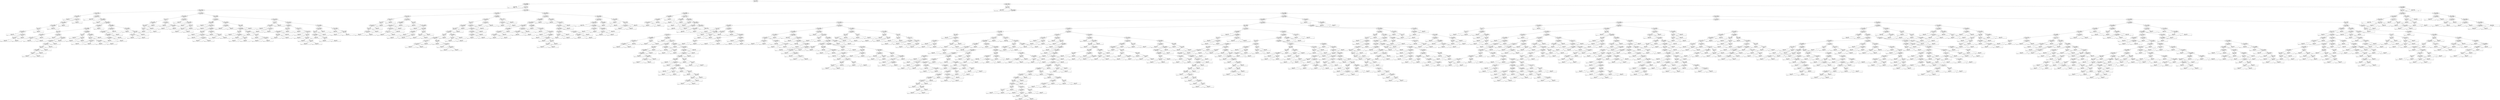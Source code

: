 digraph Tree {
0 [label="X[0] <= -2.6979\ngini = 0.9\nsamples = 20000", shape="box"] ;
1 [label="X[2] <= -4.9315\ngini = 0.666666666667\nsamples = 6000", shape="box"] ;
0 -> 1 ;
2 [label="gini = 0.0000\nsamples = 2000\nvalue = [    0.     0.     0.  2000.     0.     0.     0.     0.     0.     0.]", shape="box"] ;
1 -> 2 ;
3 [label="X[0] <= -7.8120\ngini = 0.5\nsamples = 4000", shape="box"] ;
1 -> 3 ;
4 [label="X[0] <= -8.4010\ngini = 0.0904047350672\nsamples = 2023", shape="box"] ;
3 -> 4 ;
5 [label="X[1] <= -1.3035\ngini = 0.0287231796336\nsamples = 1784", shape="box"] ;
4 -> 5 ;
6 [label="X[2] <= -1.8492\ngini = 0.282480760525\nsamples = 47", shape="box"] ;
5 -> 6 ;
7 [label="gini = 0.0000\nsamples = 2\nvalue = [ 0.  2.  0.  0.  0.  0.  0.  0.  0.  0.]", shape="box"] ;
6 -> 7 ;
8 [label="X[1] <= -1.3070\ngini = 0.231111111111\nsamples = 45", shape="box"] ;
6 -> 8 ;
9 [label="X[0] <= -8.4590\ngini = 0.201446280992\nsamples = 44", shape="box"] ;
8 -> 9 ;
10 [label="X[1] <= -1.5260\ngini = 0.168739859383\nsamples = 43", shape="box"] ;
9 -> 10 ;
11 [label="X[1] <= -1.5476\ngini = 0.32\nsamples = 20", shape="box"] ;
10 -> 11 ;
12 [label="X[0] <= -9.3835\ngini = 0.265927977839\nsamples = 19", shape="box"] ;
11 -> 12 ;
13 [label="gini = 0.0000\nsamples = 10\nvalue = [  0.   0.   0.   0.   0.   0.  10.   0.   0.   0.]", shape="box"] ;
12 -> 13 ;
14 [label="X[1] <= -1.7450\ngini = 0.444444444444\nsamples = 9", shape="box"] ;
12 -> 14 ;
15 [label="X[2] <= 0.8896\ngini = 0.48\nsamples = 5", shape="box"] ;
14 -> 15 ;
16 [label="gini = 0.0000\nsamples = 3\nvalue = [ 0.  3.  0.  0.  0.  0.  0.  0.  0.  0.]", shape="box"] ;
15 -> 16 ;
17 [label="gini = 0.0000\nsamples = 2\nvalue = [ 0.  0.  0.  0.  0.  0.  2.  0.  0.  0.]", shape="box"] ;
15 -> 17 ;
18 [label="gini = 0.0000\nsamples = 4\nvalue = [ 0.  0.  0.  0.  0.  0.  4.  0.  0.  0.]", shape="box"] ;
14 -> 18 ;
19 [label="gini = 0.0000\nsamples = 1\nvalue = [ 0.  1.  0.  0.  0.  0.  0.  0.  0.  0.]", shape="box"] ;
11 -> 19 ;
20 [label="gini = 0.0000\nsamples = 23\nvalue = [  0.   0.   0.   0.   0.   0.  23.   0.   0.   0.]", shape="box"] ;
10 -> 20 ;
21 [label="gini = 0.0000\nsamples = 1\nvalue = [ 0.  1.  0.  0.  0.  0.  0.  0.  0.  0.]", shape="box"] ;
9 -> 21 ;
22 [label="gini = 0.0000\nsamples = 1\nvalue = [ 0.  1.  0.  0.  0.  0.  0.  0.  0.  0.]", shape="box"] ;
8 -> 22 ;
23 [label="X[0] <= -8.9996\ngini = 0.0205106177347\nsamples = 1737", shape="box"] ;
5 -> 23 ;
24 [label="gini = 0.0000\nsamples = 1402\nvalue = [    0.     0.     0.     0.     0.     0.  1402.     0.     0.     0.]", shape="box"] ;
23 -> 24 ;
25 [label="X[0] <= -8.9983\ngini = 0.101688572065\nsamples = 335", shape="box"] ;
23 -> 25 ;
26 [label="gini = 0.0000\nsamples = 1\nvalue = [ 0.  1.  0.  0.  0.  0.  0.  0.  0.  0.]", shape="box"] ;
25 -> 26 ;
27 [label="X[1] <= 0.3355\ngini = 0.0966151529277\nsamples = 334", shape="box"] ;
25 -> 27 ;
28 [label="X[1] <= 0.3174\ngini = 0.168469387755\nsamples = 140", shape="box"] ;
27 -> 28 ;
29 [label="X[0] <= -8.5998\ngini = 0.157755809741\nsamples = 139", shape="box"] ;
28 -> 29 ;
30 [label="X[1] <= 0.0004\ngini = 0.1128\nsamples = 100", shape="box"] ;
29 -> 30 ;
31 [label="X[0] <= -8.8903\ngini = 0.05475104146\nsamples = 71", shape="box"] ;
30 -> 31 ;
32 [label="X[0] <= -8.8947\ngini = 0.152777777778\nsamples = 24", shape="box"] ;
31 -> 32 ;
33 [label="gini = 0.0000\nsamples = 22\nvalue = [  0.   0.   0.   0.   0.   0.  22.   0.   0.   0.]", shape="box"] ;
32 -> 33 ;
34 [label="gini = 0.0000\nsamples = 2\nvalue = [ 0.  2.  0.  0.  0.  0.  0.  0.  0.  0.]", shape="box"] ;
32 -> 34 ;
35 [label="gini = 0.0000\nsamples = 47\nvalue = [  0.   0.   0.   0.   0.   0.  47.   0.   0.   0.]", shape="box"] ;
31 -> 35 ;
36 [label="X[1] <= 0.0036\ngini = 0.237812128419\nsamples = 29", shape="box"] ;
30 -> 36 ;
37 [label="gini = 0.0000\nsamples = 1\nvalue = [ 0.  1.  0.  0.  0.  0.  0.  0.  0.  0.]", shape="box"] ;
36 -> 37 ;
38 [label="X[1] <= 0.1702\ngini = 0.191326530612\nsamples = 28", shape="box"] ;
36 -> 38 ;
39 [label="X[1] <= 0.1466\ngini = 0.265927977839\nsamples = 19", shape="box"] ;
38 -> 39 ;
40 [label="X[2] <= -0.0916\ngini = 0.197530864198\nsamples = 18", shape="box"] ;
39 -> 40 ;
41 [label="X[2] <= -0.1353\ngini = 0.375\nsamples = 8", shape="box"] ;
40 -> 41 ;
42 [label="X[0] <= -8.9267\ngini = 0.244897959184\nsamples = 7", shape="box"] ;
41 -> 42 ;
43 [label="X[0] <= -8.9479\ngini = 0.5\nsamples = 2", shape="box"] ;
42 -> 43 ;
44 [label="gini = 0.0000\nsamples = 1\nvalue = [ 0.  0.  0.  0.  0.  0.  1.  0.  0.  0.]", shape="box"] ;
43 -> 44 ;
45 [label="gini = 0.0000\nsamples = 1\nvalue = [ 0.  1.  0.  0.  0.  0.  0.  0.  0.  0.]", shape="box"] ;
43 -> 45 ;
46 [label="gini = 0.0000\nsamples = 5\nvalue = [ 0.  0.  0.  0.  0.  0.  5.  0.  0.  0.]", shape="box"] ;
42 -> 46 ;
47 [label="gini = 0.0000\nsamples = 1\nvalue = [ 0.  1.  0.  0.  0.  0.  0.  0.  0.  0.]", shape="box"] ;
41 -> 47 ;
48 [label="gini = 0.0000\nsamples = 10\nvalue = [  0.   0.   0.   0.   0.   0.  10.   0.   0.   0.]", shape="box"] ;
40 -> 48 ;
49 [label="gini = 0.0000\nsamples = 1\nvalue = [ 0.  1.  0.  0.  0.  0.  0.  0.  0.  0.]", shape="box"] ;
39 -> 49 ;
50 [label="gini = 0.0000\nsamples = 9\nvalue = [ 0.  0.  0.  0.  0.  0.  9.  0.  0.  0.]", shape="box"] ;
38 -> 50 ;
51 [label="X[0] <= -8.5681\ngini = 0.260355029586\nsamples = 39", shape="box"] ;
29 -> 51 ;
52 [label="X[1] <= -0.2465\ngini = 0.5\nsamples = 6", shape="box"] ;
51 -> 52 ;
53 [label="gini = 0.0000\nsamples = 2\nvalue = [ 0.  2.  0.  0.  0.  0.  0.  0.  0.  0.]", shape="box"] ;
52 -> 53 ;
54 [label="X[1] <= 0.2523\ngini = 0.375\nsamples = 4", shape="box"] ;
52 -> 54 ;
55 [label="gini = 0.0000\nsamples = 3\nvalue = [ 0.  0.  0.  0.  0.  0.  3.  0.  0.  0.]", shape="box"] ;
54 -> 55 ;
56 [label="gini = 0.0000\nsamples = 1\nvalue = [ 0.  1.  0.  0.  0.  0.  0.  0.  0.  0.]", shape="box"] ;
54 -> 56 ;
57 [label="X[0] <= -8.4888\ngini = 0.165289256198\nsamples = 33", shape="box"] ;
51 -> 57 ;
58 [label="X[2] <= 0.7190\ngini = 0.32\nsamples = 15", shape="box"] ;
57 -> 58 ;
59 [label="X[0] <= -8.4935\ngini = 0.152777777778\nsamples = 12", shape="box"] ;
58 -> 59 ;
60 [label="gini = 0.0000\nsamples = 11\nvalue = [  0.   0.   0.   0.   0.   0.  11.   0.   0.   0.]", shape="box"] ;
59 -> 60 ;
61 [label="gini = 0.0000\nsamples = 1\nvalue = [ 0.  1.  0.  0.  0.  0.  0.  0.  0.  0.]", shape="box"] ;
59 -> 61 ;
62 [label="X[1] <= -0.2833\ngini = 0.444444444444\nsamples = 3", shape="box"] ;
58 -> 62 ;
63 [label="gini = 0.0000\nsamples = 2\nvalue = [ 0.  2.  0.  0.  0.  0.  0.  0.  0.  0.]", shape="box"] ;
62 -> 63 ;
64 [label="gini = 0.0000\nsamples = 1\nvalue = [ 0.  0.  0.  0.  0.  0.  1.  0.  0.  0.]", shape="box"] ;
62 -> 64 ;
65 [label="gini = 0.0000\nsamples = 18\nvalue = [  0.   0.   0.   0.   0.   0.  18.   0.   0.   0.]", shape="box"] ;
57 -> 65 ;
66 [label="gini = 0.0000\nsamples = 1\nvalue = [ 0.  1.  0.  0.  0.  0.  0.  0.  0.  0.]", shape="box"] ;
28 -> 66 ;
67 [label="X[0] <= -8.5031\ngini = 0.0403868636412\nsamples = 194", shape="box"] ;
27 -> 67 ;
68 [label="X[0] <= -8.8140\ngini = 0.0235260770975\nsamples = 168", shape="box"] ;
67 -> 68 ;
69 [label="X[0] <= -8.8147\ngini = 0.0579193584317\nsamples = 67", shape="box"] ;
68 -> 69 ;
70 [label="X[1] <= 0.5750\ngini = 0.0298438934803\nsamples = 66", shape="box"] ;
69 -> 70 ;
71 [label="X[1] <= 0.5512\ngini = 0.165289256198\nsamples = 11", shape="box"] ;
70 -> 71 ;
72 [label="gini = 0.0000\nsamples = 10\nvalue = [  0.   0.   0.   0.   0.   0.  10.   0.   0.   0.]", shape="box"] ;
71 -> 72 ;
73 [label="gini = 0.0000\nsamples = 1\nvalue = [ 0.  1.  0.  0.  0.  0.  0.  0.  0.  0.]", shape="box"] ;
71 -> 73 ;
74 [label="gini = 0.0000\nsamples = 55\nvalue = [  0.   0.   0.   0.   0.   0.  55.   0.   0.   0.]", shape="box"] ;
70 -> 74 ;
75 [label="gini = 0.0000\nsamples = 1\nvalue = [ 0.  1.  0.  0.  0.  0.  0.  0.  0.  0.]", shape="box"] ;
69 -> 75 ;
76 [label="gini = 0.0000\nsamples = 101\nvalue = [   0.    0.    0.    0.    0.    0.  101.    0.    0.    0.]", shape="box"] ;
68 -> 76 ;
77 [label="X[0] <= -8.4955\ngini = 0.14201183432\nsamples = 26", shape="box"] ;
67 -> 77 ;
78 [label="gini = 0.0000\nsamples = 1\nvalue = [ 0.  1.  0.  0.  0.  0.  0.  0.  0.  0.]", shape="box"] ;
77 -> 78 ;
79 [label="X[2] <= -0.0191\ngini = 0.0768\nsamples = 25", shape="box"] ;
77 -> 79 ;
80 [label="X[2] <= -0.1520\ngini = 0.277777777778\nsamples = 6", shape="box"] ;
79 -> 80 ;
81 [label="gini = 0.0000\nsamples = 5\nvalue = [ 0.  0.  0.  0.  0.  0.  5.  0.  0.  0.]", shape="box"] ;
80 -> 81 ;
82 [label="gini = 0.0000\nsamples = 1\nvalue = [ 0.  1.  0.  0.  0.  0.  0.  0.  0.  0.]", shape="box"] ;
80 -> 82 ;
83 [label="gini = 0.0000\nsamples = 19\nvalue = [  0.   0.   0.   0.   0.   0.  19.   0.   0.   0.]", shape="box"] ;
79 -> 83 ;
84 [label="X[1] <= -0.9444\ngini = 0.414208434726\nsamples = 239", shape="box"] ;
4 -> 84 ;
85 [label="X[0] <= -8.1310\ngini = 0.332409972299\nsamples = 38", shape="box"] ;
84 -> 85 ;
86 [label="X[1] <= -1.1872\ngini = 0.48\nsamples = 15", shape="box"] ;
85 -> 86 ;
87 [label="X[2] <= 1.5932\ngini = 0.345679012346\nsamples = 9", shape="box"] ;
86 -> 87 ;
88 [label="X[1] <= -1.6290\ngini = 0.21875\nsamples = 8", shape="box"] ;
87 -> 88 ;
89 [label="X[2] <= 1.0103\ngini = 0.5\nsamples = 2", shape="box"] ;
88 -> 89 ;
90 [label="gini = 0.0000\nsamples = 1\nvalue = [ 0.  0.  0.  0.  0.  0.  1.  0.  0.  0.]", shape="box"] ;
89 -> 90 ;
91 [label="gini = 0.0000\nsamples = 1\nvalue = [ 0.  1.  0.  0.  0.  0.  0.  0.  0.  0.]", shape="box"] ;
89 -> 91 ;
92 [label="gini = 0.0000\nsamples = 6\nvalue = [ 0.  6.  0.  0.  0.  0.  0.  0.  0.  0.]", shape="box"] ;
88 -> 92 ;
93 [label="gini = 0.0000\nsamples = 1\nvalue = [ 0.  0.  0.  0.  0.  0.  1.  0.  0.  0.]", shape="box"] ;
87 -> 93 ;
94 [label="X[0] <= -8.2014\ngini = 0.444444444444\nsamples = 6", shape="box"] ;
86 -> 94 ;
95 [label="gini = 0.0000\nsamples = 3\nvalue = [ 0.  0.  0.  0.  0.  0.  3.  0.  0.  0.]", shape="box"] ;
94 -> 95 ;
96 [label="X[2] <= -0.6931\ngini = 0.444444444444\nsamples = 3", shape="box"] ;
94 -> 96 ;
97 [label="gini = 0.0000\nsamples = 1\nvalue = [ 0.  0.  0.  0.  0.  0.  1.  0.  0.  0.]", shape="box"] ;
96 -> 97 ;
98 [label="gini = 0.0000\nsamples = 2\nvalue = [ 0.  2.  0.  0.  0.  0.  0.  0.  0.  0.]", shape="box"] ;
96 -> 98 ;
99 [label="X[0] <= -7.9005\ngini = 0.158790170132\nsamples = 23", shape="box"] ;
85 -> 99 ;
100 [label="gini = 0.0000\nsamples = 12\nvalue = [  0.  12.   0.   0.   0.   0.   0.   0.   0.   0.]", shape="box"] ;
99 -> 100 ;
101 [label="X[0] <= -7.8951\ngini = 0.297520661157\nsamples = 11", shape="box"] ;
99 -> 101 ;
102 [label="gini = 0.0000\nsamples = 1\nvalue = [ 0.  0.  0.  0.  0.  0.  1.  0.  0.  0.]", shape="box"] ;
101 -> 102 ;
103 [label="X[0] <= -7.8651\ngini = 0.18\nsamples = 10", shape="box"] ;
101 -> 103 ;
104 [label="X[0] <= -7.8744\ngini = 0.375\nsamples = 4", shape="box"] ;
103 -> 104 ;
105 [label="gini = 0.0000\nsamples = 3\nvalue = [ 0.  3.  0.  0.  0.  0.  0.  0.  0.  0.]", shape="box"] ;
104 -> 105 ;
106 [label="gini = 0.0000\nsamples = 1\nvalue = [ 0.  0.  0.  0.  0.  0.  1.  0.  0.  0.]", shape="box"] ;
104 -> 106 ;
107 [label="gini = 0.0000\nsamples = 6\nvalue = [ 0.  6.  0.  0.  0.  0.  0.  0.  0.  0.]", shape="box"] ;
103 -> 107 ;
108 [label="X[1] <= 0.0325\ngini = 0.31880399\nsamples = 201", shape="box"] ;
84 -> 108 ;
109 [label="X[0] <= -8.1067\ngini = 0.454522549761\nsamples = 63", shape="box"] ;
108 -> 109 ;
110 [label="X[0] <= -8.3993\ngini = 0.341796875\nsamples = 32", shape="box"] ;
109 -> 110 ;
111 [label="gini = 0.0000\nsamples = 1\nvalue = [ 0.  1.  0.  0.  0.  0.  0.  0.  0.  0.]", shape="box"] ;
110 -> 111 ;
112 [label="X[0] <= -8.3387\ngini = 0.312174817898\nsamples = 31", shape="box"] ;
110 -> 112 ;
113 [label="gini = 0.0000\nsamples = 8\nvalue = [ 0.  0.  0.  0.  0.  0.  8.  0.  0.  0.]", shape="box"] ;
112 -> 113 ;
114 [label="X[2] <= 0.5393\ngini = 0.385633270321\nsamples = 23", shape="box"] ;
112 -> 114 ;
115 [label="X[0] <= -8.3354\ngini = 0.21875\nsamples = 16", shape="box"] ;
114 -> 115 ;
116 [label="gini = 0.0000\nsamples = 1\nvalue = [ 0.  1.  0.  0.  0.  0.  0.  0.  0.  0.]", shape="box"] ;
115 -> 116 ;
117 [label="X[1] <= -0.1612\ngini = 0.124444444444\nsamples = 15", shape="box"] ;
115 -> 117 ;
118 [label="gini = 0.0000\nsamples = 12\nvalue = [  0.   0.   0.   0.   0.   0.  12.   0.   0.   0.]", shape="box"] ;
117 -> 118 ;
119 [label="X[1] <= -0.1275\ngini = 0.444444444444\nsamples = 3", shape="box"] ;
117 -> 119 ;
120 [label="gini = 0.0000\nsamples = 1\nvalue = [ 0.  1.  0.  0.  0.  0.  0.  0.  0.  0.]", shape="box"] ;
119 -> 120 ;
121 [label="gini = 0.0000\nsamples = 2\nvalue = [ 0.  0.  0.  0.  0.  0.  2.  0.  0.  0.]", shape="box"] ;
119 -> 121 ;
122 [label="X[2] <= 1.1575\ngini = 0.489795918367\nsamples = 7", shape="box"] ;
114 -> 122 ;
123 [label="gini = 0.0000\nsamples = 3\nvalue = [ 0.  3.  0.  0.  0.  0.  0.  0.  0.  0.]", shape="box"] ;
122 -> 123 ;
124 [label="X[0] <= -8.2754\ngini = 0.375\nsamples = 4", shape="box"] ;
122 -> 124 ;
125 [label="gini = 0.0000\nsamples = 1\nvalue = [ 0.  1.  0.  0.  0.  0.  0.  0.  0.  0.]", shape="box"] ;
124 -> 125 ;
126 [label="gini = 0.0000\nsamples = 3\nvalue = [ 0.  0.  0.  0.  0.  0.  3.  0.  0.  0.]", shape="box"] ;
124 -> 126 ;
127 [label="X[2] <= -0.6614\ngini = 0.499479708637\nsamples = 31", shape="box"] ;
109 -> 127 ;
128 [label="X[0] <= -7.8261\ngini = 0.244897959184\nsamples = 7", shape="box"] ;
127 -> 128 ;
129 [label="gini = 0.0000\nsamples = 6\nvalue = [ 0.  6.  0.  0.  0.  0.  0.  0.  0.  0.]", shape="box"] ;
128 -> 129 ;
130 [label="gini = 0.0000\nsamples = 1\nvalue = [ 0.  0.  0.  0.  0.  0.  1.  0.  0.  0.]", shape="box"] ;
128 -> 130 ;
131 [label="X[0] <= -7.8504\ngini = 0.46875\nsamples = 24", shape="box"] ;
127 -> 131 ;
132 [label="X[0] <= -7.9693\ngini = 0.498614958449\nsamples = 19", shape="box"] ;
131 -> 132 ;
133 [label="X[0] <= -8.0933\ngini = 0.375\nsamples = 8", shape="box"] ;
132 -> 133 ;
134 [label="gini = 0.0000\nsamples = 1\nvalue = [ 0.  1.  0.  0.  0.  0.  0.  0.  0.  0.]", shape="box"] ;
133 -> 134 ;
135 [label="X[2] <= 0.4136\ngini = 0.244897959184\nsamples = 7", shape="box"] ;
133 -> 135 ;
136 [label="gini = 0.0000\nsamples = 5\nvalue = [ 0.  0.  0.  0.  0.  0.  5.  0.  0.  0.]", shape="box"] ;
135 -> 136 ;
137 [label="X[0] <= -8.0062\ngini = 0.5\nsamples = 2", shape="box"] ;
135 -> 137 ;
138 [label="gini = 0.0000\nsamples = 1\nvalue = [ 0.  1.  0.  0.  0.  0.  0.  0.  0.  0.]", shape="box"] ;
137 -> 138 ;
139 [label="gini = 0.0000\nsamples = 1\nvalue = [ 0.  0.  0.  0.  0.  0.  1.  0.  0.  0.]", shape="box"] ;
137 -> 139 ;
140 [label="X[1] <= -0.5939\ngini = 0.462809917355\nsamples = 11", shape="box"] ;
132 -> 140 ;
141 [label="gini = 0.0000\nsamples = 3\nvalue = [ 0.  3.  0.  0.  0.  0.  0.  0.  0.  0.]", shape="box"] ;
140 -> 141 ;
142 [label="X[1] <= -0.5039\ngini = 0.5\nsamples = 8", shape="box"] ;
140 -> 142 ;
143 [label="gini = 0.0000\nsamples = 2\nvalue = [ 0.  0.  0.  0.  0.  0.  2.  0.  0.  0.]", shape="box"] ;
142 -> 143 ;
144 [label="X[0] <= -7.9047\ngini = 0.444444444444\nsamples = 6", shape="box"] ;
142 -> 144 ;
145 [label="gini = 0.0000\nsamples = 2\nvalue = [ 0.  0.  0.  0.  0.  0.  2.  0.  0.  0.]", shape="box"] ;
144 -> 145 ;
146 [label="gini = 0.0000\nsamples = 4\nvalue = [ 0.  4.  0.  0.  0.  0.  0.  0.  0.  0.]", shape="box"] ;
144 -> 146 ;
147 [label="gini = 0.0000\nsamples = 5\nvalue = [ 0.  0.  0.  0.  0.  0.  5.  0.  0.  0.]", shape="box"] ;
131 -> 147 ;
148 [label="X[2] <= -1.4357\ngini = 0.226843100189\nsamples = 138", shape="box"] ;
108 -> 148 ;
149 [label="X[2] <= -1.6316\ngini = 0.5\nsamples = 8", shape="box"] ;
148 -> 149 ;
150 [label="X[0] <= -8.2075\ngini = 0.444444444444\nsamples = 6", shape="box"] ;
149 -> 150 ;
151 [label="gini = 0.0000\nsamples = 3\nvalue = [ 0.  0.  0.  0.  0.  0.  3.  0.  0.  0.]", shape="box"] ;
150 -> 151 ;
152 [label="X[1] <= 1.3421\ngini = 0.444444444444\nsamples = 3", shape="box"] ;
150 -> 152 ;
153 [label="gini = 0.0000\nsamples = 2\nvalue = [ 0.  2.  0.  0.  0.  0.  0.  0.  0.  0.]", shape="box"] ;
152 -> 153 ;
154 [label="gini = 0.0000\nsamples = 1\nvalue = [ 0.  0.  0.  0.  0.  0.  1.  0.  0.  0.]", shape="box"] ;
152 -> 154 ;
155 [label="gini = 0.0000\nsamples = 2\nvalue = [ 0.  2.  0.  0.  0.  0.  0.  0.  0.  0.]", shape="box"] ;
149 -> 155 ;
156 [label="X[2] <= -0.1710\ngini = 0.192189349112\nsamples = 130", shape="box"] ;
148 -> 156 ;
157 [label="X[2] <= -0.4770\ngini = 0.309642372114\nsamples = 47", shape="box"] ;
156 -> 157 ;
158 [label="X[1] <= 2.6310\ngini = 0.1171875\nsamples = 32", shape="box"] ;
157 -> 158 ;
159 [label="X[2] <= -1.0778\ngini = 0.0624349635796\nsamples = 31", shape="box"] ;
158 -> 159 ;
160 [label="X[2] <= -1.0992\ngini = 0.21875\nsamples = 8", shape="box"] ;
159 -> 160 ;
161 [label="gini = 0.0000\nsamples = 7\nvalue = [ 0.  0.  0.  0.  0.  0.  7.  0.  0.  0.]", shape="box"] ;
160 -> 161 ;
162 [label="gini = 0.0000\nsamples = 1\nvalue = [ 0.  1.  0.  0.  0.  0.  0.  0.  0.  0.]", shape="box"] ;
160 -> 162 ;
163 [label="gini = 0.0000\nsamples = 23\nvalue = [  0.   0.   0.   0.   0.   0.  23.   0.   0.   0.]", shape="box"] ;
159 -> 163 ;
164 [label="gini = 0.0000\nsamples = 1\nvalue = [ 0.  1.  0.  0.  0.  0.  0.  0.  0.  0.]", shape="box"] ;
158 -> 164 ;
165 [label="X[0] <= -8.2743\ngini = 0.497777777778\nsamples = 15", shape="box"] ;
157 -> 165 ;
166 [label="gini = 0.0000\nsamples = 2\nvalue = [ 0.  0.  0.  0.  0.  0.  2.  0.  0.  0.]", shape="box"] ;
165 -> 166 ;
167 [label="X[1] <= 0.7161\ngini = 0.497041420118\nsamples = 13", shape="box"] ;
165 -> 167 ;
168 [label="gini = 0.0000\nsamples = 3\nvalue = [ 0.  3.  0.  0.  0.  0.  0.  0.  0.  0.]", shape="box"] ;
167 -> 168 ;
169 [label="X[2] <= -0.4187\ngini = 0.48\nsamples = 10", shape="box"] ;
167 -> 169 ;
170 [label="gini = 0.0000\nsamples = 2\nvalue = [ 0.  2.  0.  0.  0.  0.  0.  0.  0.  0.]", shape="box"] ;
169 -> 170 ;
171 [label="X[2] <= -0.3490\ngini = 0.375\nsamples = 8", shape="box"] ;
169 -> 171 ;
172 [label="gini = 0.0000\nsamples = 3\nvalue = [ 0.  0.  0.  0.  0.  0.  3.  0.  0.  0.]", shape="box"] ;
171 -> 172 ;
173 [label="X[2] <= -0.2947\ngini = 0.48\nsamples = 5", shape="box"] ;
171 -> 173 ;
174 [label="gini = 0.0000\nsamples = 2\nvalue = [ 0.  2.  0.  0.  0.  0.  0.  0.  0.  0.]", shape="box"] ;
173 -> 174 ;
175 [label="gini = 0.0000\nsamples = 3\nvalue = [ 0.  0.  0.  0.  0.  0.  3.  0.  0.  0.]", shape="box"] ;
173 -> 175 ;
176 [label="X[1] <= 0.7662\ngini = 0.113223980258\nsamples = 83", shape="box"] ;
156 -> 176 ;
177 [label="X[0] <= -7.8799\ngini = 0.224765868887\nsamples = 31", shape="box"] ;
176 -> 177 ;
178 [label="X[1] <= 0.7446\ngini = 0.18\nsamples = 30", shape="box"] ;
177 -> 178 ;
179 [label="X[1] <= 0.5453\ngini = 0.128418549346\nsamples = 29", shape="box"] ;
178 -> 179 ;
180 [label="gini = 0.0000\nsamples = 19\nvalue = [  0.   0.   0.   0.   0.   0.  19.   0.   0.   0.]", shape="box"] ;
179 -> 180 ;
181 [label="X[1] <= 0.6095\ngini = 0.32\nsamples = 10", shape="box"] ;
179 -> 181 ;
182 [label="gini = 0.0000\nsamples = 2\nvalue = [ 0.  2.  0.  0.  0.  0.  0.  0.  0.  0.]", shape="box"] ;
181 -> 182 ;
183 [label="gini = 0.0000\nsamples = 8\nvalue = [ 0.  0.  0.  0.  0.  0.  8.  0.  0.  0.]", shape="box"] ;
181 -> 183 ;
184 [label="gini = 0.0000\nsamples = 1\nvalue = [ 0.  1.  0.  0.  0.  0.  0.  0.  0.  0.]", shape="box"] ;
178 -> 184 ;
185 [label="gini = 0.0000\nsamples = 1\nvalue = [ 0.  1.  0.  0.  0.  0.  0.  0.  0.  0.]", shape="box"] ;
177 -> 185 ;
186 [label="X[0] <= -8.0883\ngini = 0.0377218934911\nsamples = 52", shape="box"] ;
176 -> 186 ;
187 [label="gini = 0.0000\nsamples = 32\nvalue = [  0.   0.   0.   0.   0.   0.  32.   0.   0.   0.]", shape="box"] ;
186 -> 187 ;
188 [label="X[0] <= -8.0864\ngini = 0.095\nsamples = 20", shape="box"] ;
186 -> 188 ;
189 [label="gini = 0.0000\nsamples = 1\nvalue = [ 0.  1.  0.  0.  0.  0.  0.  0.  0.  0.]", shape="box"] ;
188 -> 189 ;
190 [label="gini = 0.0000\nsamples = 19\nvalue = [  0.   0.   0.   0.   0.   0.  19.   0.   0.   0.]", shape="box"] ;
188 -> 190 ;
191 [label="X[0] <= -7.3288\ngini = 0.0711224094794\nsamples = 1977", shape="box"] ;
3 -> 191 ;
192 [label="X[1] <= 0.2245\ngini = 0.381328073636\nsamples = 195", shape="box"] ;
191 -> 192 ;
193 [label="X[0] <= -7.7477\ngini = 0.197530864198\nsamples = 126", shape="box"] ;
192 -> 193 ;
194 [label="X[0] <= -7.7633\ngini = 0.486111111111\nsamples = 12", shape="box"] ;
193 -> 194 ;
195 [label="X[2] <= 0.8397\ngini = 0.42\nsamples = 10", shape="box"] ;
194 -> 195 ;
196 [label="X[2] <= 0.1073\ngini = 0.345679012346\nsamples = 9", shape="box"] ;
195 -> 196 ;
197 [label="X[0] <= -7.7901\ngini = 0.48\nsamples = 5", shape="box"] ;
196 -> 197 ;
198 [label="X[2] <= -1.7849\ngini = 0.444444444444\nsamples = 3", shape="box"] ;
197 -> 198 ;
199 [label="gini = 0.0000\nsamples = 1\nvalue = [ 0.  1.  0.  0.  0.  0.  0.  0.  0.  0.]", shape="box"] ;
198 -> 199 ;
200 [label="gini = 0.0000\nsamples = 2\nvalue = [ 0.  0.  0.  0.  0.  0.  2.  0.  0.  0.]", shape="box"] ;
198 -> 200 ;
201 [label="gini = 0.0000\nsamples = 2\nvalue = [ 0.  2.  0.  0.  0.  0.  0.  0.  0.  0.]", shape="box"] ;
197 -> 201 ;
202 [label="gini = 0.0000\nsamples = 4\nvalue = [ 0.  4.  0.  0.  0.  0.  0.  0.  0.  0.]", shape="box"] ;
196 -> 202 ;
203 [label="gini = 0.0000\nsamples = 1\nvalue = [ 0.  0.  0.  0.  0.  0.  1.  0.  0.  0.]", shape="box"] ;
195 -> 203 ;
204 [label="gini = 0.0000\nsamples = 2\nvalue = [ 0.  0.  0.  0.  0.  0.  2.  0.  0.  0.]", shape="box"] ;
194 -> 204 ;
205 [label="X[2] <= 0.7457\ngini = 0.145429362881\nsamples = 114", shape="box"] ;
193 -> 205 ;
206 [label="X[2] <= -0.4951\ngini = 0.0454299621417\nsamples = 86", shape="box"] ;
205 -> 206 ;
207 [label="X[2] <= -0.5174\ngini = 0.0907029478458\nsamples = 42", shape="box"] ;
206 -> 207 ;
208 [label="X[0] <= -7.7034\ngini = 0.0475907198096\nsamples = 41", shape="box"] ;
207 -> 208 ;
209 [label="X[0] <= -7.7173\ngini = 0.277777777778\nsamples = 6", shape="box"] ;
208 -> 209 ;
210 [label="gini = 0.0000\nsamples = 5\nvalue = [ 0.  5.  0.  0.  0.  0.  0.  0.  0.  0.]", shape="box"] ;
209 -> 210 ;
211 [label="gini = 0.0000\nsamples = 1\nvalue = [ 0.  0.  0.  0.  0.  0.  1.  0.  0.  0.]", shape="box"] ;
209 -> 211 ;
212 [label="gini = 0.0000\nsamples = 35\nvalue = [  0.  35.   0.   0.   0.   0.   0.   0.   0.   0.]", shape="box"] ;
208 -> 212 ;
213 [label="gini = 0.0000\nsamples = 1\nvalue = [ 0.  0.  0.  0.  0.  0.  1.  0.  0.  0.]", shape="box"] ;
207 -> 213 ;
214 [label="gini = 0.0000\nsamples = 44\nvalue = [  0.  44.   0.   0.   0.   0.   0.   0.   0.   0.]", shape="box"] ;
206 -> 214 ;
215 [label="X[1] <= -0.7931\ngini = 0.375\nsamples = 28", shape="box"] ;
205 -> 215 ;
216 [label="gini = 0.0000\nsamples = 10\nvalue = [  0.  10.   0.   0.   0.   0.   0.   0.   0.   0.]", shape="box"] ;
215 -> 216 ;
217 [label="X[0] <= -7.6668\ngini = 0.475308641975\nsamples = 18", shape="box"] ;
215 -> 217 ;
218 [label="gini = 0.0000\nsamples = 2\nvalue = [ 0.  0.  0.  0.  0.  0.  2.  0.  0.  0.]", shape="box"] ;
217 -> 218 ;
219 [label="X[2] <= 1.5409\ngini = 0.4296875\nsamples = 16", shape="box"] ;
217 -> 219 ;
220 [label="X[2] <= 0.8103\ngini = 0.297520661157\nsamples = 11", shape="box"] ;
219 -> 220 ;
221 [label="gini = 0.0000\nsamples = 1\nvalue = [ 0.  0.  0.  0.  0.  0.  1.  0.  0.  0.]", shape="box"] ;
220 -> 221 ;
222 [label="X[1] <= -0.7415\ngini = 0.18\nsamples = 10", shape="box"] ;
220 -> 222 ;
223 [label="gini = 0.0000\nsamples = 1\nvalue = [ 0.  0.  0.  0.  0.  0.  1.  0.  0.  0.]", shape="box"] ;
222 -> 223 ;
224 [label="gini = 0.0000\nsamples = 9\nvalue = [ 0.  9.  0.  0.  0.  0.  0.  0.  0.  0.]", shape="box"] ;
222 -> 224 ;
225 [label="X[1] <= 0.1032\ngini = 0.48\nsamples = 5", shape="box"] ;
219 -> 225 ;
226 [label="X[0] <= -7.6116\ngini = 0.375\nsamples = 4", shape="box"] ;
225 -> 226 ;
227 [label="gini = 0.0000\nsamples = 1\nvalue = [ 0.  1.  0.  0.  0.  0.  0.  0.  0.  0.]", shape="box"] ;
226 -> 227 ;
228 [label="gini = 0.0000\nsamples = 3\nvalue = [ 0.  0.  0.  0.  0.  0.  3.  0.  0.  0.]", shape="box"] ;
226 -> 228 ;
229 [label="gini = 0.0000\nsamples = 1\nvalue = [ 0.  1.  0.  0.  0.  0.  0.  0.  0.  0.]", shape="box"] ;
225 -> 229 ;
230 [label="X[2] <= 0.9325\ngini = 0.499054820416\nsamples = 69", shape="box"] ;
192 -> 230 ;
231 [label="X[1] <= 1.8795\ngini = 0.496152662358\nsamples = 57", shape="box"] ;
230 -> 231 ;
232 [label="X[0] <= -7.5578\ngini = 0.48\nsamples = 50", shape="box"] ;
231 -> 232 ;
233 [label="X[0] <= -7.6194\ngini = 0.499405469679\nsamples = 29", shape="box"] ;
232 -> 233 ;
234 [label="X[1] <= 1.3784\ngini = 0.4928\nsamples = 25", shape="box"] ;
233 -> 234 ;
235 [label="X[1] <= 0.9936\ngini = 0.476370510397\nsamples = 23", shape="box"] ;
234 -> 235 ;
236 [label="X[2] <= 0.6540\ngini = 0.5\nsamples = 16", shape="box"] ;
235 -> 236 ;
237 [label="X[0] <= -7.6949\ngini = 0.489795918367\nsamples = 14", shape="box"] ;
236 -> 237 ;
238 [label="X[1] <= 0.6676\ngini = 0.277777777778\nsamples = 6", shape="box"] ;
237 -> 238 ;
239 [label="X[2] <= -0.3278\ngini = 0.444444444444\nsamples = 3", shape="box"] ;
238 -> 239 ;
240 [label="gini = 0.0000\nsamples = 2\nvalue = [ 0.  0.  0.  0.  0.  0.  2.  0.  0.  0.]", shape="box"] ;
239 -> 240 ;
241 [label="gini = 0.0000\nsamples = 1\nvalue = [ 0.  1.  0.  0.  0.  0.  0.  0.  0.  0.]", shape="box"] ;
239 -> 241 ;
242 [label="gini = 0.0000\nsamples = 3\nvalue = [ 0.  0.  0.  0.  0.  0.  3.  0.  0.  0.]", shape="box"] ;
238 -> 242 ;
243 [label="X[2] <= -1.3001\ngini = 0.46875\nsamples = 8", shape="box"] ;
237 -> 243 ;
244 [label="gini = 0.0000\nsamples = 1\nvalue = [ 0.  0.  0.  0.  0.  0.  1.  0.  0.  0.]", shape="box"] ;
243 -> 244 ;
245 [label="X[2] <= -0.2791\ngini = 0.408163265306\nsamples = 7", shape="box"] ;
243 -> 245 ;
246 [label="gini = 0.0000\nsamples = 4\nvalue = [ 0.  4.  0.  0.  0.  0.  0.  0.  0.  0.]", shape="box"] ;
245 -> 246 ;
247 [label="X[2] <= 0.2761\ngini = 0.444444444444\nsamples = 3", shape="box"] ;
245 -> 247 ;
248 [label="gini = 0.0000\nsamples = 2\nvalue = [ 0.  0.  0.  0.  0.  0.  2.  0.  0.  0.]", shape="box"] ;
247 -> 248 ;
249 [label="gini = 0.0000\nsamples = 1\nvalue = [ 0.  1.  0.  0.  0.  0.  0.  0.  0.  0.]", shape="box"] ;
247 -> 249 ;
250 [label="gini = 0.0000\nsamples = 2\nvalue = [ 0.  2.  0.  0.  0.  0.  0.  0.  0.  0.]", shape="box"] ;
236 -> 250 ;
251 [label="X[2] <= -0.6377\ngini = 0.244897959184\nsamples = 7", shape="box"] ;
235 -> 251 ;
252 [label="X[2] <= -0.8221\ngini = 0.5\nsamples = 2", shape="box"] ;
251 -> 252 ;
253 [label="gini = 0.0000\nsamples = 1\nvalue = [ 0.  1.  0.  0.  0.  0.  0.  0.  0.  0.]", shape="box"] ;
252 -> 253 ;
254 [label="gini = 0.0000\nsamples = 1\nvalue = [ 0.  0.  0.  0.  0.  0.  1.  0.  0.  0.]", shape="box"] ;
252 -> 254 ;
255 [label="gini = 0.0000\nsamples = 5\nvalue = [ 0.  5.  0.  0.  0.  0.  0.  0.  0.  0.]", shape="box"] ;
251 -> 255 ;
256 [label="gini = 0.0000\nsamples = 2\nvalue = [ 0.  0.  0.  0.  0.  0.  2.  0.  0.  0.]", shape="box"] ;
234 -> 256 ;
257 [label="gini = 0.0000\nsamples = 4\nvalue = [ 0.  0.  0.  0.  0.  0.  4.  0.  0.  0.]", shape="box"] ;
233 -> 257 ;
258 [label="X[1] <= 0.5520\ngini = 0.362811791383\nsamples = 21", shape="box"] ;
232 -> 258 ;
259 [label="X[0] <= -7.4041\ngini = 0.493827160494\nsamples = 9", shape="box"] ;
258 -> 259 ;
260 [label="X[2] <= -0.2406\ngini = 0.444444444444\nsamples = 6", shape="box"] ;
259 -> 260 ;
261 [label="X[1] <= 0.3529\ngini = 0.444444444444\nsamples = 3", shape="box"] ;
260 -> 261 ;
262 [label="gini = 0.0000\nsamples = 1\nvalue = [ 0.  1.  0.  0.  0.  0.  0.  0.  0.  0.]", shape="box"] ;
261 -> 262 ;
263 [label="gini = 0.0000\nsamples = 2\nvalue = [ 0.  0.  0.  0.  0.  0.  2.  0.  0.  0.]", shape="box"] ;
261 -> 263 ;
264 [label="gini = 0.0000\nsamples = 3\nvalue = [ 0.  3.  0.  0.  0.  0.  0.  0.  0.  0.]", shape="box"] ;
260 -> 264 ;
265 [label="gini = 0.0000\nsamples = 3\nvalue = [ 0.  0.  0.  0.  0.  0.  3.  0.  0.  0.]", shape="box"] ;
259 -> 265 ;
266 [label="gini = 0.0000\nsamples = 12\nvalue = [  0.  12.   0.   0.   0.   0.   0.   0.   0.   0.]", shape="box"] ;
258 -> 266 ;
267 [label="X[0] <= -7.7702\ngini = 0.244897959184\nsamples = 7", shape="box"] ;
231 -> 267 ;
268 [label="gini = 0.0000\nsamples = 1\nvalue = [ 0.  1.  0.  0.  0.  0.  0.  0.  0.  0.]", shape="box"] ;
267 -> 268 ;
269 [label="gini = 0.0000\nsamples = 6\nvalue = [ 0.  0.  0.  0.  0.  0.  6.  0.  0.  0.]", shape="box"] ;
267 -> 269 ;
270 [label="X[0] <= -7.6987\ngini = 0.277777777778\nsamples = 12", shape="box"] ;
230 -> 270 ;
271 [label="X[2] <= 1.1726\ngini = 0.444444444444\nsamples = 3", shape="box"] ;
270 -> 271 ;
272 [label="gini = 0.0000\nsamples = 1\nvalue = [ 0.  0.  0.  0.  0.  0.  1.  0.  0.  0.]", shape="box"] ;
271 -> 272 ;
273 [label="gini = 0.0000\nsamples = 2\nvalue = [ 0.  2.  0.  0.  0.  0.  0.  0.  0.  0.]", shape="box"] ;
271 -> 273 ;
274 [label="gini = 0.0000\nsamples = 9\nvalue = [ 0.  0.  0.  0.  0.  0.  9.  0.  0.  0.]", shape="box"] ;
270 -> 274 ;
275 [label="X[0] <= -6.9833\ngini = 0.0254805191206\nsamples = 1782", shape="box"] ;
191 -> 275 ;
276 [label="X[1] <= 0.5129\ngini = 0.173982670365\nsamples = 187", shape="box"] ;
275 -> 276 ;
277 [label="X[0] <= -6.9874\ngini = 0.0984989036937\nsamples = 154", shape="box"] ;
276 -> 277 ;
278 [label="X[1] <= -0.0353\ngini = 0.0873168439489\nsamples = 153", shape="box"] ;
277 -> 278 ;
279 [label="X[1] <= -1.6839\ngini = 0.0508128544423\nsamples = 115", shape="box"] ;
278 -> 279 ;
280 [label="X[0] <= -7.0468\ngini = 0.18836565097\nsamples = 19", shape="box"] ;
279 -> 280 ;
281 [label="X[2] <= -1.1339\ngini = 0.104938271605\nsamples = 18", shape="box"] ;
280 -> 281 ;
282 [label="X[1] <= -2.2852\ngini = 0.444444444444\nsamples = 3", shape="box"] ;
281 -> 282 ;
283 [label="gini = 0.0000\nsamples = 2\nvalue = [ 0.  2.  0.  0.  0.  0.  0.  0.  0.  0.]", shape="box"] ;
282 -> 283 ;
284 [label="gini = 0.0000\nsamples = 1\nvalue = [ 0.  0.  0.  0.  0.  0.  1.  0.  0.  0.]", shape="box"] ;
282 -> 284 ;
285 [label="gini = 0.0000\nsamples = 15\nvalue = [  0.  15.   0.   0.   0.   0.   0.   0.   0.   0.]", shape="box"] ;
281 -> 285 ;
286 [label="gini = 0.0000\nsamples = 1\nvalue = [ 0.  0.  0.  0.  0.  0.  1.  0.  0.  0.]", shape="box"] ;
280 -> 286 ;
287 [label="X[0] <= -7.2136\ngini = 0.0206163194444\nsamples = 96", shape="box"] ;
279 -> 287 ;
288 [label="X[0] <= -7.2158\ngini = 0.0713305898491\nsamples = 27", shape="box"] ;
287 -> 288 ;
289 [label="gini = 0.0000\nsamples = 26\nvalue = [  0.  26.   0.   0.   0.   0.   0.   0.   0.   0.]", shape="box"] ;
288 -> 289 ;
290 [label="gini = 0.0000\nsamples = 1\nvalue = [ 0.  0.  0.  0.  0.  0.  1.  0.  0.  0.]", shape="box"] ;
288 -> 290 ;
291 [label="gini = 0.0000\nsamples = 69\nvalue = [  0.  69.   0.   0.   0.   0.   0.   0.   0.   0.]", shape="box"] ;
287 -> 291 ;
292 [label="X[1] <= -0.0259\ngini = 0.18836565097\nsamples = 38", shape="box"] ;
278 -> 292 ;
293 [label="gini = 0.0000\nsamples = 1\nvalue = [ 0.  0.  0.  0.  0.  0.  1.  0.  0.  0.]", shape="box"] ;
292 -> 293 ;
294 [label="X[0] <= -7.1964\ngini = 0.149013878744\nsamples = 37", shape="box"] ;
292 -> 294 ;
295 [label="gini = 0.0000\nsamples = 14\nvalue = [  0.  14.   0.   0.   0.   0.   0.   0.   0.   0.]", shape="box"] ;
294 -> 295 ;
296 [label="X[0] <= -7.1854\ngini = 0.226843100189\nsamples = 23", shape="box"] ;
294 -> 296 ;
297 [label="gini = 0.0000\nsamples = 1\nvalue = [ 0.  0.  0.  0.  0.  0.  1.  0.  0.  0.]", shape="box"] ;
296 -> 297 ;
298 [label="X[1] <= 0.2504\ngini = 0.165289256198\nsamples = 22", shape="box"] ;
296 -> 298 ;
299 [label="gini = 0.0000\nsamples = 11\nvalue = [  0.  11.   0.   0.   0.   0.   0.   0.   0.   0.]", shape="box"] ;
298 -> 299 ;
300 [label="X[1] <= 0.2707\ngini = 0.297520661157\nsamples = 11", shape="box"] ;
298 -> 300 ;
301 [label="gini = 0.0000\nsamples = 1\nvalue = [ 0.  0.  0.  0.  0.  0.  1.  0.  0.  0.]", shape="box"] ;
300 -> 301 ;
302 [label="X[1] <= 0.3909\ngini = 0.18\nsamples = 10", shape="box"] ;
300 -> 302 ;
303 [label="X[1] <= 0.3689\ngini = 0.375\nsamples = 4", shape="box"] ;
302 -> 303 ;
304 [label="gini = 0.0000\nsamples = 3\nvalue = [ 0.  3.  0.  0.  0.  0.  0.  0.  0.  0.]", shape="box"] ;
303 -> 304 ;
305 [label="gini = 0.0000\nsamples = 1\nvalue = [ 0.  0.  0.  0.  0.  0.  1.  0.  0.  0.]", shape="box"] ;
303 -> 305 ;
306 [label="gini = 0.0000\nsamples = 6\nvalue = [ 0.  6.  0.  0.  0.  0.  0.  0.  0.  0.]", shape="box"] ;
302 -> 306 ;
307 [label="gini = 0.0000\nsamples = 1\nvalue = [ 0.  0.  0.  0.  0.  0.  1.  0.  0.  0.]", shape="box"] ;
277 -> 307 ;
308 [label="X[2] <= -0.7236\ngini = 0.422405876951\nsamples = 33", shape="box"] ;
276 -> 308 ;
309 [label="gini = 0.0000\nsamples = 9\nvalue = [ 0.  9.  0.  0.  0.  0.  0.  0.  0.  0.]", shape="box"] ;
308 -> 309 ;
310 [label="X[1] <= 1.4034\ngini = 0.486111111111\nsamples = 24", shape="box"] ;
308 -> 310 ;
311 [label="X[0] <= -7.0024\ngini = 0.444444444444\nsamples = 21", shape="box"] ;
310 -> 311 ;
312 [label="X[2] <= 0.6168\ngini = 0.387811634349\nsamples = 19", shape="box"] ;
311 -> 312 ;
313 [label="X[2] <= -0.4517\ngini = 0.14201183432\nsamples = 13", shape="box"] ;
312 -> 313 ;
314 [label="X[1] <= 0.6806\ngini = 0.5\nsamples = 2", shape="box"] ;
313 -> 314 ;
315 [label="gini = 0.0000\nsamples = 1\nvalue = [ 0.  1.  0.  0.  0.  0.  0.  0.  0.  0.]", shape="box"] ;
314 -> 315 ;
316 [label="gini = 0.0000\nsamples = 1\nvalue = [ 0.  0.  0.  0.  0.  0.  1.  0.  0.  0.]", shape="box"] ;
314 -> 316 ;
317 [label="gini = 0.0000\nsamples = 11\nvalue = [  0.  11.   0.   0.   0.   0.   0.   0.   0.   0.]", shape="box"] ;
313 -> 317 ;
318 [label="X[1] <= 0.8167\ngini = 0.444444444444\nsamples = 6", shape="box"] ;
312 -> 318 ;
319 [label="X[1] <= 0.6819\ngini = 0.444444444444\nsamples = 3", shape="box"] ;
318 -> 319 ;
320 [label="gini = 0.0000\nsamples = 1\nvalue = [ 0.  0.  0.  0.  0.  0.  1.  0.  0.  0.]", shape="box"] ;
319 -> 320 ;
321 [label="gini = 0.0000\nsamples = 2\nvalue = [ 0.  2.  0.  0.  0.  0.  0.  0.  0.  0.]", shape="box"] ;
319 -> 321 ;
322 [label="gini = 0.0000\nsamples = 3\nvalue = [ 0.  0.  0.  0.  0.  0.  3.  0.  0.  0.]", shape="box"] ;
318 -> 322 ;
323 [label="gini = 0.0000\nsamples = 2\nvalue = [ 0.  0.  0.  0.  0.  0.  2.  0.  0.  0.]", shape="box"] ;
311 -> 323 ;
324 [label="gini = 0.0000\nsamples = 3\nvalue = [ 0.  0.  0.  0.  0.  0.  3.  0.  0.  0.]", shape="box"] ;
310 -> 324 ;
325 [label="X[1] <= 1.7982\ngini = 0.00624993858158\nsamples = 1595", shape="box"] ;
275 -> 325 ;
326 [label="X[1] <= 1.3145\ngini = 0.00379505269702\nsamples = 1578", shape="box"] ;
325 -> 326 ;
327 [label="X[1] <= 0.1837\ngini = 0.00260077582465\nsamples = 1536", shape="box"] ;
326 -> 327 ;
328 [label="gini = 0.0000\nsamples = 1153\nvalue = [    0.  1153.     0.     0.     0.     0.     0.     0.     0.     0.]", shape="box"] ;
327 -> 328 ;
329 [label="X[1] <= 0.1851\ngini = 0.0103893270797\nsamples = 383", shape="box"] ;
327 -> 329 ;
330 [label="X[1] <= 0.1845\ngini = 0.444444444444\nsamples = 3", shape="box"] ;
329 -> 330 ;
331 [label="gini = 0.0000\nsamples = 2\nvalue = [ 0.  2.  0.  0.  0.  0.  0.  0.  0.  0.]", shape="box"] ;
330 -> 331 ;
332 [label="gini = 0.0000\nsamples = 1\nvalue = [ 0.  0.  0.  0.  0.  0.  1.  0.  0.  0.]", shape="box"] ;
330 -> 332 ;
333 [label="X[1] <= 0.2023\ngini = 0.00524930747922\nsamples = 380", shape="box"] ;
329 -> 333 ;
334 [label="X[1] <= 0.2013\ngini = 0.18\nsamples = 10", shape="box"] ;
333 -> 334 ;
335 [label="gini = 0.0000\nsamples = 9\nvalue = [ 0.  9.  0.  0.  0.  0.  0.  0.  0.  0.]", shape="box"] ;
334 -> 335 ;
336 [label="gini = 0.0000\nsamples = 1\nvalue = [ 0.  0.  0.  0.  0.  0.  1.  0.  0.  0.]", shape="box"] ;
334 -> 336 ;
337 [label="gini = 0.0000\nsamples = 370\nvalue = [   0.  370.    0.    0.    0.    0.    0.    0.    0.    0.]", shape="box"] ;
333 -> 337 ;
338 [label="X[1] <= 1.3211\ngini = 0.046485260771\nsamples = 42", shape="box"] ;
326 -> 338 ;
339 [label="gini = 0.0000\nsamples = 1\nvalue = [ 0.  0.  0.  0.  0.  0.  1.  0.  0.  0.]", shape="box"] ;
338 -> 339 ;
340 [label="gini = 0.0000\nsamples = 41\nvalue = [  0.  41.   0.   0.   0.   0.   0.   0.   0.   0.]", shape="box"] ;
338 -> 340 ;
341 [label="X[1] <= 1.8089\ngini = 0.207612456747\nsamples = 17", shape="box"] ;
325 -> 341 ;
342 [label="gini = 0.0000\nsamples = 1\nvalue = [ 0.  0.  0.  0.  0.  0.  1.  0.  0.  0.]", shape="box"] ;
341 -> 342 ;
343 [label="X[0] <= -6.3674\ngini = 0.1171875\nsamples = 16", shape="box"] ;
341 -> 343 ;
344 [label="X[0] <= -6.4773\ngini = 0.444444444444\nsamples = 3", shape="box"] ;
343 -> 344 ;
345 [label="gini = 0.0000\nsamples = 2\nvalue = [ 0.  2.  0.  0.  0.  0.  0.  0.  0.  0.]", shape="box"] ;
344 -> 345 ;
346 [label="gini = 0.0000\nsamples = 1\nvalue = [ 0.  0.  0.  0.  0.  0.  1.  0.  0.  0.]", shape="box"] ;
344 -> 346 ;
347 [label="gini = 0.0000\nsamples = 13\nvalue = [  0.  13.   0.   0.   0.   0.   0.   0.   0.   0.]", shape="box"] ;
343 -> 347 ;
348 [label="X[2] <= 1.7879\ngini = 0.857142857143\nsamples = 14000", shape="box"] ;
0 -> 348 ;
349 [label="X[1] <= -1.2951\ngini = 0.75\nsamples = 8000", shape="box"] ;
348 -> 349 ;
350 [label="gini = 0.0000\nsamples = 1998\nvalue = [ 1998.     0.     0.     0.     0.     0.     0.     0.     0.     0.]", shape="box"] ;
349 -> 350 ;
351 [label="X[2] <= -7.0727\ngini = 0.66688866679\nsamples = 6002", shape="box"] ;
349 -> 351 ;
352 [label="X[0] <= 6.3595\ngini = 0.0465302958733\nsamples = 2014", shape="box"] ;
351 -> 352 ;
353 [label="X[1] <= 5.6455\ngini = 0.0886965927528\nsamples = 43", shape="box"] ;
352 -> 353 ;
354 [label="X[2] <= -8.1696\ngini = 0.046485260771\nsamples = 42", shape="box"] ;
353 -> 354 ;
355 [label="X[2] <= -8.4148\ngini = 0.444444444444\nsamples = 3", shape="box"] ;
354 -> 355 ;
356 [label="gini = 0.0000\nsamples = 2\nvalue = [ 0.  0.  0.  0.  0.  2.  0.  0.  0.  0.]", shape="box"] ;
355 -> 356 ;
357 [label="gini = 0.0000\nsamples = 1\nvalue = [ 0.  0.  1.  0.  0.  0.  0.  0.  0.  0.]", shape="box"] ;
355 -> 357 ;
358 [label="gini = 0.0000\nsamples = 39\nvalue = [  0.   0.   0.   0.   0.  39.   0.   0.   0.   0.]", shape="box"] ;
354 -> 358 ;
359 [label="gini = 0.0000\nsamples = 1\nvalue = [ 0.  0.  1.  0.  0.  0.  0.  0.  0.  0.]", shape="box"] ;
353 -> 359 ;
360 [label="X[1] <= 2.9220\ngini = 0.00707776714671\nsamples = 1971", shape="box"] ;
352 -> 360 ;
361 [label="X[2] <= -8.0582\ngini = 0.444444444444\nsamples = 6", shape="box"] ;
360 -> 361 ;
362 [label="gini = 0.0000\nsamples = 2\nvalue = [ 0.  0.  2.  0.  0.  0.  0.  0.  0.  0.]", shape="box"] ;
361 -> 362 ;
363 [label="gini = 0.0000\nsamples = 4\nvalue = [ 0.  0.  0.  0.  0.  4.  0.  0.  0.  0.]", shape="box"] ;
361 -> 363 ;
364 [label="X[0] <= 6.6290\ngini = 0.0030487733815\nsamples = 1965", shape="box"] ;
360 -> 364 ;
365 [label="X[1] <= 4.5994\ngini = 0.375\nsamples = 4", shape="box"] ;
364 -> 365 ;
366 [label="gini = 0.0000\nsamples = 1\nvalue = [ 0.  0.  0.  0.  0.  1.  0.  0.  0.  0.]", shape="box"] ;
365 -> 366 ;
367 [label="gini = 0.0000\nsamples = 3\nvalue = [ 0.  0.  3.  0.  0.  0.  0.  0.  0.  0.]", shape="box"] ;
365 -> 367 ;
368 [label="X[0] <= 7.0692\ngini = 0.00203769528238\nsamples = 1961", shape="box"] ;
364 -> 368 ;
369 [label="X[0] <= 7.0665\ngini = 0.0798611111111\nsamples = 24", shape="box"] ;
368 -> 369 ;
370 [label="gini = 0.0000\nsamples = 23\nvalue = [  0.   0.  23.   0.   0.   0.   0.   0.   0.   0.]", shape="box"] ;
369 -> 370 ;
371 [label="gini = 0.0000\nsamples = 1\nvalue = [ 0.  0.  0.  0.  0.  1.  0.  0.  0.  0.]", shape="box"] ;
369 -> 371 ;
372 [label="X[0] <= 7.7937\ngini = 0.00103199146901\nsamples = 1937", shape="box"] ;
368 -> 372 ;
373 [label="X[0] <= 7.7852\ngini = 0.0210502489814\nsamples = 94", shape="box"] ;
372 -> 373 ;
374 [label="gini = 0.0000\nsamples = 93\nvalue = [  0.   0.  93.   0.   0.   0.   0.   0.   0.   0.]", shape="box"] ;
373 -> 374 ;
375 [label="gini = 0.0000\nsamples = 1\nvalue = [ 0.  0.  0.  0.  0.  1.  0.  0.  0.  0.]", shape="box"] ;
373 -> 375 ;
376 [label="gini = 0.0000\nsamples = 1843\nvalue = [    0.     0.  1843.     0.     0.     0.     0.     0.     0.     0.]", shape="box"] ;
372 -> 376 ;
377 [label="X[2] <= -4.5554\ngini = 0.508840966229\nsamples = 3988", shape="box"] ;
351 -> 377 ;
378 [label="X[0] <= 8.5866\ngini = 0.374982078853\nsamples = 1860", shape="box"] ;
377 -> 378 ;
379 [label="X[2] <= -5.4889\ngini = 0.353882901644\nsamples = 1827", shape="box"] ;
378 -> 379 ;
380 [label="X[1] <= 2.3757\ngini = 0.181943597855\nsamples = 805", shape="box"] ;
379 -> 380 ;
381 [label="X[2] <= -5.6598\ngini = 0.323546711107\nsamples = 202", shape="box"] ;
380 -> 381 ;
382 [label="X[1] <= -0.5721\ngini = 0.255\nsamples = 160", shape="box"] ;
381 -> 382 ;
383 [label="gini = 0.0000\nsamples = 1\nvalue = [ 0.  0.  0.  0.  0.  0.  0.  1.  0.  0.]", shape="box"] ;
382 -> 383 ;
384 [label="X[1] <= 2.3685\ngini = 0.247458565721\nsamples = 159", shape="box"] ;
382 -> 384 ;
385 [label="X[0] <= 5.0415\ngini = 0.239705175453\nsamples = 158", shape="box"] ;
384 -> 385 ;
386 [label="X[2] <= -5.6885\ngini = 0.0886965927528\nsamples = 43", shape="box"] ;
385 -> 386 ;
387 [label="X[2] <= -6.6172\ngini = 0.0475907198096\nsamples = 41", shape="box"] ;
386 -> 387 ;
388 [label="X[2] <= -6.6727\ngini = 0.244897959184\nsamples = 7", shape="box"] ;
387 -> 388 ;
389 [label="gini = 0.0000\nsamples = 6\nvalue = [ 0.  0.  0.  0.  0.  6.  0.  0.  0.  0.]", shape="box"] ;
388 -> 389 ;
390 [label="gini = 0.0000\nsamples = 1\nvalue = [ 0.  0.  0.  0.  0.  0.  0.  1.  0.  0.]", shape="box"] ;
388 -> 390 ;
391 [label="gini = 0.0000\nsamples = 34\nvalue = [  0.   0.   0.   0.   0.  34.   0.   0.   0.   0.]", shape="box"] ;
387 -> 391 ;
392 [label="X[1] <= 1.9637\ngini = 0.5\nsamples = 2", shape="box"] ;
386 -> 392 ;
393 [label="gini = 0.0000\nsamples = 1\nvalue = [ 0.  0.  0.  0.  0.  1.  0.  0.  0.  0.]", shape="box"] ;
392 -> 393 ;
394 [label="gini = 0.0000\nsamples = 1\nvalue = [ 0.  0.  0.  0.  0.  0.  0.  1.  0.  0.]", shape="box"] ;
392 -> 394 ;
395 [label="X[0] <= 5.0589\ngini = 0.287334593573\nsamples = 115", shape="box"] ;
385 -> 395 ;
396 [label="gini = 0.0000\nsamples = 1\nvalue = [ 0.  0.  0.  0.  0.  0.  0.  1.  0.  0.]", shape="box"] ;
395 -> 396 ;
397 [label="X[2] <= -6.1135\ngini = 0.277777777778\nsamples = 114", shape="box"] ;
395 -> 397 ;
398 [label="X[0] <= 5.4380\ngini = 0.182706118931\nsamples = 59", shape="box"] ;
397 -> 398 ;
399 [label="X[0] <= 5.4121\ngini = 0.4296875\nsamples = 16", shape="box"] ;
398 -> 399 ;
400 [label="X[1] <= 2.3088\ngini = 0.336734693878\nsamples = 14", shape="box"] ;
399 -> 400 ;
401 [label="X[1] <= 1.8889\ngini = 0.260355029586\nsamples = 13", shape="box"] ;
400 -> 401 ;
402 [label="gini = 0.0000\nsamples = 6\nvalue = [ 0.  0.  0.  0.  0.  6.  0.  0.  0.  0.]", shape="box"] ;
401 -> 402 ;
403 [label="X[1] <= 2.0699\ngini = 0.408163265306\nsamples = 7", shape="box"] ;
401 -> 403 ;
404 [label="X[0] <= 5.1190\ngini = 0.444444444444\nsamples = 3", shape="box"] ;
403 -> 404 ;
405 [label="gini = 0.0000\nsamples = 1\nvalue = [ 0.  0.  0.  0.  0.  1.  0.  0.  0.  0.]", shape="box"] ;
404 -> 405 ;
406 [label="gini = 0.0000\nsamples = 2\nvalue = [ 0.  0.  0.  0.  0.  0.  0.  2.  0.  0.]", shape="box"] ;
404 -> 406 ;
407 [label="gini = 0.0000\nsamples = 4\nvalue = [ 0.  0.  0.  0.  0.  4.  0.  0.  0.  0.]", shape="box"] ;
403 -> 407 ;
408 [label="gini = 0.0000\nsamples = 1\nvalue = [ 0.  0.  0.  0.  0.  0.  0.  1.  0.  0.]", shape="box"] ;
400 -> 408 ;
409 [label="gini = 0.0000\nsamples = 2\nvalue = [ 0.  0.  0.  0.  0.  0.  0.  2.  0.  0.]", shape="box"] ;
399 -> 409 ;
410 [label="X[1] <= 2.2732\ngini = 0.0454299621417\nsamples = 43", shape="box"] ;
398 -> 410 ;
411 [label="gini = 0.0000\nsamples = 38\nvalue = [  0.   0.   0.   0.   0.  38.   0.   0.   0.   0.]", shape="box"] ;
410 -> 411 ;
412 [label="X[2] <= -6.4365\ngini = 0.32\nsamples = 5", shape="box"] ;
410 -> 412 ;
413 [label="gini = 0.0000\nsamples = 4\nvalue = [ 0.  0.  0.  0.  0.  4.  0.  0.  0.  0.]", shape="box"] ;
412 -> 413 ;
414 [label="gini = 0.0000\nsamples = 1\nvalue = [ 0.  0.  0.  0.  0.  0.  0.  1.  0.  0.]", shape="box"] ;
412 -> 414 ;
415 [label="X[2] <= -6.0986\ngini = 0.360991735537\nsamples = 55", shape="box"] ;
397 -> 415 ;
416 [label="gini = 0.0000\nsamples = 2\nvalue = [ 0.  0.  0.  0.  0.  0.  0.  2.  0.  0.]", shape="box"] ;
415 -> 416 ;
417 [label="X[1] <= 2.1570\ngini = 0.328942684229\nsamples = 53", shape="box"] ;
415 -> 417 ;
418 [label="X[1] <= 2.1400\ngini = 0.380746349378\nsamples = 43", shape="box"] ;
417 -> 418 ;
419 [label="X[0] <= 6.4187\ngini = 0.362811791383\nsamples = 42", shape="box"] ;
418 -> 419 ;
420 [label="X[0] <= 6.3155\ngini = 0.401234567901\nsamples = 36", shape="box"] ;
419 -> 420 ;
421 [label="X[0] <= 5.1637\ngini = 0.341796875\nsamples = 32", shape="box"] ;
420 -> 421 ;
422 [label="gini = 0.0000\nsamples = 5\nvalue = [ 0.  0.  0.  0.  0.  5.  0.  0.  0.  0.]", shape="box"] ;
421 -> 422 ;
423 [label="X[0] <= 5.1918\ngini = 0.384087791495\nsamples = 27", shape="box"] ;
421 -> 423 ;
424 [label="gini = 0.0000\nsamples = 1\nvalue = [ 0.  0.  0.  0.  0.  0.  0.  1.  0.  0.]", shape="box"] ;
423 -> 424 ;
425 [label="X[2] <= -5.8827\ngini = 0.355029585799\nsamples = 26", shape="box"] ;
423 -> 425 ;
426 [label="X[0] <= 6.0658\ngini = 0.152777777778\nsamples = 12", shape="box"] ;
425 -> 426 ;
427 [label="gini = 0.0000\nsamples = 10\nvalue = [  0.   0.   0.   0.   0.  10.   0.   0.   0.   0.]", shape="box"] ;
426 -> 427 ;
428 [label="X[1] <= 1.7494\ngini = 0.5\nsamples = 2", shape="box"] ;
426 -> 428 ;
429 [label="gini = 0.0000\nsamples = 1\nvalue = [ 0.  0.  0.  0.  0.  1.  0.  0.  0.  0.]", shape="box"] ;
428 -> 429 ;
430 [label="gini = 0.0000\nsamples = 1\nvalue = [ 0.  0.  0.  0.  0.  0.  0.  1.  0.  0.]", shape="box"] ;
428 -> 430 ;
431 [label="X[2] <= -5.8085\ngini = 0.459183673469\nsamples = 14", shape="box"] ;
425 -> 431 ;
432 [label="gini = 0.0000\nsamples = 2\nvalue = [ 0.  0.  0.  0.  0.  0.  0.  2.  0.  0.]", shape="box"] ;
431 -> 432 ;
433 [label="X[2] <= -5.7709\ngini = 0.375\nsamples = 12", shape="box"] ;
431 -> 433 ;
434 [label="gini = 0.0000\nsamples = 4\nvalue = [ 0.  0.  0.  0.  0.  4.  0.  0.  0.  0.]", shape="box"] ;
433 -> 434 ;
435 [label="X[2] <= -5.7166\ngini = 0.46875\nsamples = 8", shape="box"] ;
433 -> 435 ;
436 [label="X[2] <= -5.7355\ngini = 0.48\nsamples = 5", shape="box"] ;
435 -> 436 ;
437 [label="X[0] <= 5.5567\ngini = 0.444444444444\nsamples = 3", shape="box"] ;
436 -> 437 ;
438 [label="gini = 0.0000\nsamples = 1\nvalue = [ 0.  0.  0.  0.  0.  0.  0.  1.  0.  0.]", shape="box"] ;
437 -> 438 ;
439 [label="gini = 0.0000\nsamples = 2\nvalue = [ 0.  0.  0.  0.  0.  2.  0.  0.  0.  0.]", shape="box"] ;
437 -> 439 ;
440 [label="gini = 0.0000\nsamples = 2\nvalue = [ 0.  0.  0.  0.  0.  0.  0.  2.  0.  0.]", shape="box"] ;
436 -> 440 ;
441 [label="gini = 0.0000\nsamples = 3\nvalue = [ 0.  0.  0.  0.  0.  3.  0.  0.  0.  0.]", shape="box"] ;
435 -> 441 ;
442 [label="X[2] <= -5.9106\ngini = 0.375\nsamples = 4", shape="box"] ;
420 -> 442 ;
443 [label="gini = 0.0000\nsamples = 2\nvalue = [ 0.  0.  0.  0.  0.  0.  0.  2.  0.  0.]", shape="box"] ;
442 -> 443 ;
444 [label="X[1] <= 1.8019\ngini = 0.5\nsamples = 2", shape="box"] ;
442 -> 444 ;
445 [label="gini = 0.0000\nsamples = 1\nvalue = [ 0.  0.  0.  0.  0.  0.  0.  1.  0.  0.]", shape="box"] ;
444 -> 445 ;
446 [label="gini = 0.0000\nsamples = 1\nvalue = [ 0.  0.  0.  0.  0.  1.  0.  0.  0.  0.]", shape="box"] ;
444 -> 446 ;
447 [label="gini = 0.0000\nsamples = 6\nvalue = [ 0.  0.  0.  0.  0.  6.  0.  0.  0.  0.]", shape="box"] ;
419 -> 447 ;
448 [label="gini = 0.0000\nsamples = 1\nvalue = [ 0.  0.  0.  0.  0.  0.  0.  1.  0.  0.]", shape="box"] ;
418 -> 448 ;
449 [label="gini = 0.0000\nsamples = 10\nvalue = [  0.   0.   0.   0.   0.  10.   0.   0.   0.   0.]", shape="box"] ;
417 -> 449 ;
450 [label="gini = 0.0000\nsamples = 1\nvalue = [ 0.  0.  0.  0.  0.  0.  0.  1.  0.  0.]", shape="box"] ;
384 -> 450 ;
451 [label="X[0] <= 5.0630\ngini = 0.481859410431\nsamples = 42", shape="box"] ;
381 -> 451 ;
452 [label="X[0] <= 3.9071\ngini = 0.14201183432\nsamples = 13", shape="box"] ;
451 -> 452 ;
453 [label="X[0] <= 3.3573\ngini = 0.5\nsamples = 2", shape="box"] ;
452 -> 453 ;
454 [label="gini = 0.0000\nsamples = 1\nvalue = [ 0.  0.  0.  0.  0.  1.  0.  0.  0.  0.]", shape="box"] ;
453 -> 454 ;
455 [label="gini = 0.0000\nsamples = 1\nvalue = [ 0.  0.  0.  0.  0.  0.  0.  1.  0.  0.]", shape="box"] ;
453 -> 455 ;
456 [label="gini = 0.0000\nsamples = 11\nvalue = [  0.   0.   0.   0.   0.  11.   0.   0.   0.   0.]", shape="box"] ;
452 -> 456 ;
457 [label="X[1] <= 1.4947\ngini = 0.494649227111\nsamples = 29", shape="box"] ;
451 -> 457 ;
458 [label="gini = 0.0000\nsamples = 6\nvalue = [ 0.  0.  0.  0.  0.  0.  0.  6.  0.  0.]", shape="box"] ;
457 -> 458 ;
459 [label="X[1] <= 2.1436\ngini = 0.491493383743\nsamples = 23", shape="box"] ;
457 -> 459 ;
460 [label="X[0] <= 5.4066\ngini = 0.375\nsamples = 16", shape="box"] ;
459 -> 460 ;
461 [label="X[2] <= -5.5919\ngini = 0.375\nsamples = 4", shape="box"] ;
460 -> 461 ;
462 [label="gini = 0.0000\nsamples = 1\nvalue = [ 0.  0.  0.  0.  0.  1.  0.  0.  0.  0.]", shape="box"] ;
461 -> 462 ;
463 [label="gini = 0.0000\nsamples = 3\nvalue = [ 0.  0.  0.  0.  0.  0.  0.  3.  0.  0.]", shape="box"] ;
461 -> 463 ;
464 [label="X[2] <= -5.6528\ngini = 0.152777777778\nsamples = 12", shape="box"] ;
460 -> 464 ;
465 [label="gini = 0.0000\nsamples = 1\nvalue = [ 0.  0.  0.  0.  0.  0.  0.  1.  0.  0.]", shape="box"] ;
464 -> 465 ;
466 [label="gini = 0.0000\nsamples = 11\nvalue = [  0.   0.   0.   0.   0.  11.   0.   0.   0.   0.]", shape="box"] ;
464 -> 466 ;
467 [label="X[0] <= 6.2028\ngini = 0.244897959184\nsamples = 7", shape="box"] ;
459 -> 467 ;
468 [label="gini = 0.0000\nsamples = 4\nvalue = [ 0.  0.  0.  0.  0.  0.  0.  4.  0.  0.]", shape="box"] ;
467 -> 468 ;
469 [label="X[1] <= 2.2489\ngini = 0.444444444444\nsamples = 3", shape="box"] ;
467 -> 469 ;
470 [label="gini = 0.0000\nsamples = 2\nvalue = [ 0.  0.  0.  0.  0.  0.  0.  2.  0.  0.]", shape="box"] ;
469 -> 470 ;
471 [label="gini = 0.0000\nsamples = 1\nvalue = [ 0.  0.  0.  0.  0.  1.  0.  0.  0.  0.]", shape="box"] ;
469 -> 471 ;
472 [label="X[0] <= 6.7775\ngini = 0.124661380769\nsamples = 603", shape="box"] ;
380 -> 472 ;
473 [label="X[0] <= 5.4654\ngini = 0.0844979995675\nsamples = 544", shape="box"] ;
472 -> 473 ;
474 [label="X[1] <= 2.6898\ngini = 0.043056049998\nsamples = 318", shape="box"] ;
473 -> 474 ;
475 [label="X[1] <= 2.6848\ngini = 0.11495210329\nsamples = 49", shape="box"] ;
474 -> 475 ;
476 [label="X[0] <= 3.9909\ngini = 0.0798611111111\nsamples = 48", shape="box"] ;
475 -> 476 ;
477 [label="X[2] <= -5.7787\ngini = 0.444444444444\nsamples = 3", shape="box"] ;
476 -> 477 ;
478 [label="gini = 0.0000\nsamples = 2\nvalue = [ 0.  0.  0.  0.  0.  2.  0.  0.  0.  0.]", shape="box"] ;
477 -> 478 ;
479 [label="gini = 0.0000\nsamples = 1\nvalue = [ 0.  0.  0.  0.  0.  0.  0.  1.  0.  0.]", shape="box"] ;
477 -> 479 ;
480 [label="X[1] <= 2.6132\ngini = 0.0434567901235\nsamples = 45", shape="box"] ;
476 -> 480 ;
481 [label="gini = 0.0000\nsamples = 33\nvalue = [  0.   0.   0.   0.   0.  33.   0.   0.   0.   0.]", shape="box"] ;
480 -> 481 ;
482 [label="X[1] <= 2.6228\ngini = 0.152777777778\nsamples = 12", shape="box"] ;
480 -> 482 ;
483 [label="gini = 0.0000\nsamples = 1\nvalue = [ 0.  0.  0.  0.  0.  0.  0.  1.  0.  0.]", shape="box"] ;
482 -> 483 ;
484 [label="gini = 0.0000\nsamples = 11\nvalue = [  0.   0.   0.   0.   0.  11.   0.   0.   0.   0.]", shape="box"] ;
482 -> 484 ;
485 [label="gini = 0.0000\nsamples = 1\nvalue = [ 0.  0.  0.  0.  0.  0.  0.  1.  0.  0.]", shape="box"] ;
475 -> 485 ;
486 [label="X[0] <= 4.6684\ngini = 0.0292975497851\nsamples = 269", shape="box"] ;
474 -> 486 ;
487 [label="gini = 0.0000\nsamples = 126\nvalue = [   0.    0.    0.    0.    0.  126.    0.    0.    0.    0.]", shape="box"] ;
486 -> 487 ;
488 [label="X[0] <= 4.6705\ngini = 0.0543791872463\nsamples = 143", shape="box"] ;
486 -> 488 ;
489 [label="gini = 0.0000\nsamples = 1\nvalue = [ 0.  0.  0.  0.  0.  0.  0.  1.  0.  0.]", shape="box"] ;
488 -> 489 ;
490 [label="X[0] <= 4.9599\ngini = 0.041360841103\nsamples = 142", shape="box"] ;
488 -> 490 ;
491 [label="gini = 0.0000\nsamples = 56\nvalue = [  0.   0.   0.   0.   0.  56.   0.   0.   0.   0.]", shape="box"] ;
490 -> 491 ;
492 [label="X[0] <= 4.9660\ngini = 0.0673336938886\nsamples = 86", shape="box"] ;
490 -> 492 ;
493 [label="gini = 0.0000\nsamples = 1\nvalue = [ 0.  0.  0.  0.  0.  0.  0.  1.  0.  0.]", shape="box"] ;
492 -> 493 ;
494 [label="X[1] <= 3.8612\ngini = 0.0459515570934\nsamples = 85", shape="box"] ;
492 -> 494 ;
495 [label="gini = 0.0000\nsamples = 54\nvalue = [  0.   0.   0.   0.   0.  54.   0.   0.   0.   0.]", shape="box"] ;
494 -> 495 ;
496 [label="X[1] <= 3.8728\ngini = 0.120707596254\nsamples = 31", shape="box"] ;
494 -> 496 ;
497 [label="gini = 0.0000\nsamples = 1\nvalue = [ 0.  0.  0.  0.  0.  0.  0.  1.  0.  0.]", shape="box"] ;
496 -> 497 ;
498 [label="X[0] <= 5.3615\ngini = 0.0644444444444\nsamples = 30", shape="box"] ;
496 -> 498 ;
499 [label="gini = 0.0000\nsamples = 24\nvalue = [  0.   0.   0.   0.   0.  24.   0.   0.   0.   0.]", shape="box"] ;
498 -> 499 ;
500 [label="X[0] <= 5.3778\ngini = 0.277777777778\nsamples = 6", shape="box"] ;
498 -> 500 ;
501 [label="gini = 0.0000\nsamples = 1\nvalue = [ 0.  0.  0.  0.  0.  0.  0.  1.  0.  0.]", shape="box"] ;
500 -> 501 ;
502 [label="gini = 0.0000\nsamples = 5\nvalue = [ 0.  0.  0.  0.  0.  5.  0.  0.  0.  0.]", shape="box"] ;
500 -> 502 ;
503 [label="X[0] <= 5.4673\ngini = 0.139752525648\nsamples = 226", shape="box"] ;
473 -> 503 ;
504 [label="gini = 0.0000\nsamples = 1\nvalue = [ 0.  0.  0.  0.  0.  0.  0.  1.  0.  0.]", shape="box"] ;
503 -> 504 ;
505 [label="X[1] <= 2.4190\ngini = 0.132701234568\nsamples = 225", shape="box"] ;
503 -> 505 ;
506 [label="X[2] <= -6.1723\ngini = 0.5\nsamples = 2", shape="box"] ;
505 -> 506 ;
507 [label="gini = 0.0000\nsamples = 1\nvalue = [ 0.  0.  0.  0.  0.  1.  0.  0.  0.  0.]", shape="box"] ;
506 -> 507 ;
508 [label="gini = 0.0000\nsamples = 1\nvalue = [ 0.  0.  0.  0.  0.  0.  0.  1.  0.  0.]", shape="box"] ;
506 -> 508 ;
509 [label="X[1] <= 5.2663\ngini = 0.126043153894\nsamples = 223", shape="box"] ;
505 -> 509 ;
510 [label="X[2] <= -6.0585\ngini = 0.119173553719\nsamples = 220", shape="box"] ;
509 -> 510 ;
511 [label="X[2] <= -6.8827\ngini = 0.0444214876033\nsamples = 88", shape="box"] ;
510 -> 511 ;
512 [label="X[2] <= -6.8913\ngini = 0.21875\nsamples = 8", shape="box"] ;
511 -> 512 ;
513 [label="gini = 0.0000\nsamples = 7\nvalue = [ 0.  0.  0.  0.  0.  7.  0.  0.  0.  0.]", shape="box"] ;
512 -> 513 ;
514 [label="gini = 0.0000\nsamples = 1\nvalue = [ 0.  0.  0.  0.  0.  0.  0.  1.  0.  0.]", shape="box"] ;
512 -> 514 ;
515 [label="X[2] <= -6.1985\ngini = 0.0246875\nsamples = 80", shape="box"] ;
511 -> 515 ;
516 [label="gini = 0.0000\nsamples = 61\nvalue = [  0.   0.   0.   0.   0.  61.   0.   0.   0.   0.]", shape="box"] ;
515 -> 516 ;
517 [label="X[2] <= -6.1970\ngini = 0.0997229916898\nsamples = 19", shape="box"] ;
515 -> 517 ;
518 [label="gini = 0.0000\nsamples = 1\nvalue = [ 0.  0.  0.  0.  0.  0.  0.  1.  0.  0.]", shape="box"] ;
517 -> 518 ;
519 [label="gini = 0.0000\nsamples = 18\nvalue = [  0.   0.   0.   0.   0.  18.   0.   0.   0.   0.]", shape="box"] ;
517 -> 519 ;
520 [label="X[2] <= -6.0269\ngini = 0.165289256198\nsamples = 132", shape="box"] ;
510 -> 520 ;
521 [label="X[1] <= 3.0022\ngini = 0.375\nsamples = 4", shape="box"] ;
520 -> 521 ;
522 [label="gini = 0.0000\nsamples = 1\nvalue = [ 0.  0.  0.  0.  0.  1.  0.  0.  0.  0.]", shape="box"] ;
521 -> 522 ;
523 [label="gini = 0.0000\nsamples = 3\nvalue = [ 0.  0.  0.  0.  0.  0.  0.  3.  0.  0.]", shape="box"] ;
521 -> 523 ;
524 [label="X[2] <= -5.7929\ngini = 0.130737304688\nsamples = 128", shape="box"] ;
520 -> 524 ;
525 [label="X[2] <= -5.8008\ngini = 0.21875\nsamples = 40", shape="box"] ;
524 -> 525 ;
526 [label="X[2] <= -5.9514\ngini = 0.149013878744\nsamples = 37", shape="box"] ;
525 -> 526 ;
527 [label="gini = 0.0000\nsamples = 12\nvalue = [  0.   0.   0.   0.   0.  12.   0.   0.   0.   0.]", shape="box"] ;
526 -> 527 ;
528 [label="X[2] <= -5.9412\ngini = 0.2112\nsamples = 25", shape="box"] ;
526 -> 528 ;
529 [label="gini = 0.0000\nsamples = 1\nvalue = [ 0.  0.  0.  0.  0.  0.  0.  1.  0.  0.]", shape="box"] ;
528 -> 529 ;
530 [label="X[1] <= 4.0252\ngini = 0.152777777778\nsamples = 24", shape="box"] ;
528 -> 530 ;
531 [label="X[0] <= 5.6441\ngini = 0.095\nsamples = 20", shape="box"] ;
530 -> 531 ;
532 [label="X[0] <= 5.5761\ngini = 0.32\nsamples = 5", shape="box"] ;
531 -> 532 ;
533 [label="gini = 0.0000\nsamples = 4\nvalue = [ 0.  0.  0.  0.  0.  4.  0.  0.  0.  0.]", shape="box"] ;
532 -> 533 ;
534 [label="gini = 0.0000\nsamples = 1\nvalue = [ 0.  0.  0.  0.  0.  0.  0.  1.  0.  0.]", shape="box"] ;
532 -> 534 ;
535 [label="gini = 0.0000\nsamples = 15\nvalue = [  0.   0.   0.   0.   0.  15.   0.   0.   0.   0.]", shape="box"] ;
531 -> 535 ;
536 [label="X[1] <= 4.2028\ngini = 0.375\nsamples = 4", shape="box"] ;
530 -> 536 ;
537 [label="gini = 0.0000\nsamples = 1\nvalue = [ 0.  0.  0.  0.  0.  0.  0.  1.  0.  0.]", shape="box"] ;
536 -> 537 ;
538 [label="gini = 0.0000\nsamples = 3\nvalue = [ 0.  0.  0.  0.  0.  3.  0.  0.  0.  0.]", shape="box"] ;
536 -> 538 ;
539 [label="X[1] <= 2.6813\ngini = 0.444444444444\nsamples = 3", shape="box"] ;
525 -> 539 ;
540 [label="gini = 0.0000\nsamples = 1\nvalue = [ 0.  0.  0.  0.  0.  1.  0.  0.  0.  0.]", shape="box"] ;
539 -> 540 ;
541 [label="gini = 0.0000\nsamples = 2\nvalue = [ 0.  0.  0.  0.  0.  0.  0.  2.  0.  0.]", shape="box"] ;
539 -> 541 ;
542 [label="X[0] <= 6.1767\ngini = 0.0867768595041\nsamples = 88", shape="box"] ;
524 -> 542 ;
543 [label="X[1] <= 4.3677\ngini = 0.0338882282996\nsamples = 58", shape="box"] ;
542 -> 543 ;
544 [label="gini = 0.0000\nsamples = 53\nvalue = [  0.   0.   0.   0.   0.  53.   0.   0.   0.   0.]", shape="box"] ;
543 -> 544 ;
545 [label="X[2] <= -5.6031\ngini = 0.32\nsamples = 5", shape="box"] ;
543 -> 545 ;
546 [label="gini = 0.0000\nsamples = 4\nvalue = [ 0.  0.  0.  0.  0.  4.  0.  0.  0.  0.]", shape="box"] ;
545 -> 546 ;
547 [label="gini = 0.0000\nsamples = 1\nvalue = [ 0.  0.  0.  0.  0.  0.  0.  1.  0.  0.]", shape="box"] ;
545 -> 547 ;
548 [label="X[0] <= 6.1794\ngini = 0.18\nsamples = 30", shape="box"] ;
542 -> 548 ;
549 [label="gini = 0.0000\nsamples = 1\nvalue = [ 0.  0.  0.  0.  0.  0.  0.  1.  0.  0.]", shape="box"] ;
548 -> 549 ;
550 [label="X[0] <= 6.3894\ngini = 0.128418549346\nsamples = 29", shape="box"] ;
548 -> 550 ;
551 [label="X[1] <= 2.7588\ngini = 0.277777777778\nsamples = 12", shape="box"] ;
550 -> 551 ;
552 [label="gini = 0.0000\nsamples = 1\nvalue = [ 0.  0.  0.  0.  0.  0.  0.  1.  0.  0.]", shape="box"] ;
551 -> 552 ;
553 [label="X[0] <= 6.3523\ngini = 0.165289256198\nsamples = 11", shape="box"] ;
551 -> 553 ;
554 [label="gini = 0.0000\nsamples = 10\nvalue = [  0.   0.   0.   0.   0.  10.   0.   0.   0.   0.]", shape="box"] ;
553 -> 554 ;
555 [label="gini = 0.0000\nsamples = 1\nvalue = [ 0.  0.  0.  0.  0.  0.  0.  1.  0.  0.]", shape="box"] ;
553 -> 555 ;
556 [label="gini = 0.0000\nsamples = 17\nvalue = [  0.   0.   0.   0.   0.  17.   0.   0.   0.   0.]", shape="box"] ;
550 -> 556 ;
557 [label="X[1] <= 5.5505\ngini = 0.444444444444\nsamples = 3", shape="box"] ;
509 -> 557 ;
558 [label="gini = 0.0000\nsamples = 1\nvalue = [ 0.  0.  1.  0.  0.  0.  0.  0.  0.  0.]", shape="box"] ;
557 -> 558 ;
559 [label="gini = 0.0000\nsamples = 2\nvalue = [ 0.  0.  0.  0.  0.  2.  0.  0.  0.  0.]", shape="box"] ;
557 -> 559 ;
560 [label="X[2] <= -5.9327\ngini = 0.417696064349\nsamples = 59", shape="box"] ;
472 -> 560 ;
561 [label="X[0] <= 7.6852\ngini = 0.283038501561\nsamples = 31", shape="box"] ;
560 -> 561 ;
562 [label="X[0] <= 6.8457\ngini = 0.1472\nsamples = 25", shape="box"] ;
561 -> 562 ;
563 [label="X[1] <= 3.1966\ngini = 0.48\nsamples = 5", shape="box"] ;
562 -> 563 ;
564 [label="gini = 0.0000\nsamples = 2\nvalue = [ 0.  0.  0.  0.  0.  0.  0.  2.  0.  0.]", shape="box"] ;
563 -> 564 ;
565 [label="gini = 0.0000\nsamples = 3\nvalue = [ 0.  0.  0.  0.  0.  3.  0.  0.  0.  0.]", shape="box"] ;
563 -> 565 ;
566 [label="gini = 0.0000\nsamples = 20\nvalue = [  0.   0.   0.   0.   0.  20.   0.   0.   0.   0.]", shape="box"] ;
562 -> 566 ;
567 [label="X[1] <= 3.5740\ngini = 0.5\nsamples = 6", shape="box"] ;
561 -> 567 ;
568 [label="gini = 0.0000\nsamples = 3\nvalue = [ 0.  0.  0.  0.  0.  3.  0.  0.  0.  0.]", shape="box"] ;
567 -> 568 ;
569 [label="gini = 0.0000\nsamples = 3\nvalue = [ 0.  0.  3.  0.  0.  0.  0.  0.  0.  0.]", shape="box"] ;
567 -> 569 ;
570 [label="X[0] <= 6.9890\ngini = 0.477040816327\nsamples = 28", shape="box"] ;
560 -> 570 ;
571 [label="X[0] <= 6.8339\ngini = 0.375\nsamples = 8", shape="box"] ;
570 -> 571 ;
572 [label="gini = 0.0000\nsamples = 3\nvalue = [ 0.  0.  0.  0.  0.  0.  0.  3.  0.  0.]", shape="box"] ;
571 -> 572 ;
573 [label="X[0] <= 6.8534\ngini = 0.48\nsamples = 5", shape="box"] ;
571 -> 573 ;
574 [label="gini = 0.0000\nsamples = 2\nvalue = [ 0.  0.  0.  0.  0.  2.  0.  0.  0.  0.]", shape="box"] ;
573 -> 574 ;
575 [label="gini = 0.0000\nsamples = 3\nvalue = [ 0.  0.  0.  0.  0.  0.  0.  3.  0.  0.]", shape="box"] ;
573 -> 575 ;
576 [label="X[1] <= 2.9167\ngini = 0.375\nsamples = 20", shape="box"] ;
570 -> 576 ;
577 [label="X[2] <= -5.6187\ngini = 0.48\nsamples = 5", shape="box"] ;
576 -> 577 ;
578 [label="gini = 0.0000\nsamples = 3\nvalue = [ 0.  0.  0.  0.  0.  0.  0.  3.  0.  0.]", shape="box"] ;
577 -> 578 ;
579 [label="gini = 0.0000\nsamples = 2\nvalue = [ 0.  0.  0.  0.  0.  2.  0.  0.  0.  0.]", shape="box"] ;
577 -> 579 ;
580 [label="X[0] <= 7.1240\ngini = 0.231111111111\nsamples = 15", shape="box"] ;
576 -> 580 ;
581 [label="X[0] <= 7.0650\ngini = 0.444444444444\nsamples = 3", shape="box"] ;
580 -> 581 ;
582 [label="gini = 0.0000\nsamples = 2\nvalue = [ 0.  0.  0.  0.  0.  2.  0.  0.  0.  0.]", shape="box"] ;
581 -> 582 ;
583 [label="gini = 0.0000\nsamples = 1\nvalue = [ 0.  0.  0.  0.  0.  0.  0.  1.  0.  0.]", shape="box"] ;
581 -> 583 ;
584 [label="X[0] <= 7.8886\ngini = 0.152777777778\nsamples = 12", shape="box"] ;
580 -> 584 ;
585 [label="gini = 0.0000\nsamples = 8\nvalue = [ 0.  0.  0.  0.  0.  8.  0.  0.  0.  0.]", shape="box"] ;
584 -> 585 ;
586 [label="X[0] <= 8.0206\ngini = 0.375\nsamples = 4", shape="box"] ;
584 -> 586 ;
587 [label="gini = 0.0000\nsamples = 1\nvalue = [ 0.  0.  0.  0.  0.  0.  0.  1.  0.  0.]", shape="box"] ;
586 -> 587 ;
588 [label="gini = 0.0000\nsamples = 3\nvalue = [ 0.  0.  0.  0.  0.  3.  0.  0.  0.  0.]", shape="box"] ;
586 -> 588 ;
589 [label="X[1] <= 3.4485\ngini = 0.442026876429\nsamples = 1022", shape="box"] ;
379 -> 589 ;
590 [label="X[0] <= 5.9875\ngini = 0.478368\nsamples = 750", shape="box"] ;
589 -> 590 ;
591 [label="X[2] <= -4.9254\ngini = 0.436382187268\nsamples = 485", shape="box"] ;
590 -> 591 ;
592 [label="X[1] <= 1.3674\ngini = 0.342449662111\nsamples = 269", shape="box"] ;
591 -> 592 ;
593 [label="X[0] <= 4.4280\ngini = 0.495\nsamples = 20", shape="box"] ;
592 -> 593 ;
594 [label="gini = 0.0000\nsamples = 3\nvalue = [ 0.  0.  0.  0.  0.  3.  0.  0.  0.  0.]", shape="box"] ;
593 -> 594 ;
595 [label="X[0] <= 5.3881\ngini = 0.456747404844\nsamples = 17", shape="box"] ;
593 -> 595 ;
596 [label="X[1] <= 1.0319\ngini = 0.297520661157\nsamples = 11", shape="box"] ;
595 -> 596 ;
597 [label="gini = 0.0000\nsamples = 6\nvalue = [ 0.  0.  0.  0.  0.  0.  0.  6.  0.  0.]", shape="box"] ;
596 -> 597 ;
598 [label="X[0] <= 5.0406\ngini = 0.48\nsamples = 5", shape="box"] ;
596 -> 598 ;
599 [label="gini = 0.0000\nsamples = 2\nvalue = [ 0.  0.  0.  0.  0.  2.  0.  0.  0.  0.]", shape="box"] ;
598 -> 599 ;
600 [label="gini = 0.0000\nsamples = 3\nvalue = [ 0.  0.  0.  0.  0.  0.  0.  3.  0.  0.]", shape="box"] ;
598 -> 600 ;
601 [label="X[1] <= 1.3187\ngini = 0.444444444444\nsamples = 6", shape="box"] ;
595 -> 601 ;
602 [label="X[2] <= -5.3826\ngini = 0.32\nsamples = 5", shape="box"] ;
601 -> 602 ;
603 [label="gini = 0.0000\nsamples = 1\nvalue = [ 0.  0.  0.  0.  0.  0.  0.  1.  0.  0.]", shape="box"] ;
602 -> 603 ;
604 [label="gini = 0.0000\nsamples = 4\nvalue = [ 0.  0.  0.  0.  0.  4.  0.  0.  0.  0.]", shape="box"] ;
602 -> 604 ;
605 [label="gini = 0.0000\nsamples = 1\nvalue = [ 0.  0.  0.  0.  0.  0.  0.  1.  0.  0.]", shape="box"] ;
601 -> 605 ;
606 [label="X[1] <= 3.1426\ngini = 0.311220786762\nsamples = 249", shape="box"] ;
592 -> 606 ;
607 [label="X[1] <= 3.1252\ngini = 0.341971733373\nsamples = 201", shape="box"] ;
606 -> 607 ;
608 [label="X[0] <= 4.2558\ngini = 0.333021893387\nsamples = 199", shape="box"] ;
607 -> 608 ;
609 [label="X[2] <= -4.9692\ngini = 0.156734693878\nsamples = 35", shape="box"] ;
608 -> 609 ;
610 [label="X[0] <= 3.3759\ngini = 0.110726643599\nsamples = 34", shape="box"] ;
609 -> 610 ;
611 [label="X[0] <= 3.1277\ngini = 0.48\nsamples = 5", shape="box"] ;
610 -> 611 ;
612 [label="gini = 0.0000\nsamples = 3\nvalue = [ 0.  0.  0.  0.  0.  3.  0.  0.  0.  0.]", shape="box"] ;
611 -> 612 ;
613 [label="gini = 0.0000\nsamples = 2\nvalue = [ 0.  0.  0.  0.  0.  0.  0.  2.  0.  0.]", shape="box"] ;
611 -> 613 ;
614 [label="gini = 0.0000\nsamples = 29\nvalue = [  0.   0.   0.   0.   0.  29.   0.   0.   0.   0.]", shape="box"] ;
610 -> 614 ;
615 [label="gini = 0.0000\nsamples = 1\nvalue = [ 0.  0.  0.  0.  0.  0.  0.  1.  0.  0.]", shape="box"] ;
609 -> 615 ;
616 [label="X[0] <= 4.2724\ngini = 0.36250743605\nsamples = 164", shape="box"] ;
608 -> 616 ;
617 [label="gini = 0.0000\nsamples = 2\nvalue = [ 0.  0.  0.  0.  0.  0.  0.  2.  0.  0.]", shape="box"] ;
616 -> 617 ;
618 [label="X[0] <= 5.4895\ngini = 0.352461515013\nsamples = 162", shape="box"] ;
616 -> 618 ;
619 [label="X[0] <= 5.4443\ngini = 0.408163265306\nsamples = 98", shape="box"] ;
618 -> 619 ;
620 [label="X[2] <= -5.4218\ngini = 0.385633270321\nsamples = 92", shape="box"] ;
619 -> 620 ;
621 [label="X[2] <= -5.4808\ngini = 0.493827160494\nsamples = 9", shape="box"] ;
620 -> 621 ;
622 [label="gini = 0.0000\nsamples = 2\nvalue = [ 0.  0.  0.  0.  0.  2.  0.  0.  0.  0.]", shape="box"] ;
621 -> 622 ;
623 [label="X[0] <= 4.4924\ngini = 0.408163265306\nsamples = 7", shape="box"] ;
621 -> 623 ;
624 [label="gini = 0.0000\nsamples = 1\nvalue = [ 0.  0.  0.  0.  0.  1.  0.  0.  0.  0.]", shape="box"] ;
623 -> 624 ;
625 [label="X[0] <= 5.0045\ngini = 0.277777777778\nsamples = 6", shape="box"] ;
623 -> 625 ;
626 [label="gini = 0.0000\nsamples = 3\nvalue = [ 0.  0.  0.  0.  0.  0.  0.  3.  0.  0.]", shape="box"] ;
625 -> 626 ;
627 [label="X[0] <= 5.2406\ngini = 0.444444444444\nsamples = 3", shape="box"] ;
625 -> 627 ;
628 [label="gini = 0.0000\nsamples = 1\nvalue = [ 0.  0.  0.  0.  0.  1.  0.  0.  0.  0.]", shape="box"] ;
627 -> 628 ;
629 [label="gini = 0.0000\nsamples = 2\nvalue = [ 0.  0.  0.  0.  0.  0.  0.  2.  0.  0.]", shape="box"] ;
627 -> 629 ;
630 [label="X[1] <= 2.8869\ngini = 0.353026564088\nsamples = 83", shape="box"] ;
620 -> 630 ;
631 [label="X[1] <= 2.8375\ngini = 0.394053917863\nsamples = 63", shape="box"] ;
630 -> 631 ;
632 [label="X[1] <= 1.7090\ngini = 0.343579431198\nsamples = 59", shape="box"] ;
631 -> 632 ;
633 [label="X[2] <= -4.9603\ngini = 0.14201183432\nsamples = 13", shape="box"] ;
632 -> 633 ;
634 [label="gini = 0.0000\nsamples = 10\nvalue = [  0.   0.   0.   0.   0.  10.   0.   0.   0.   0.]", shape="box"] ;
633 -> 634 ;
635 [label="X[2] <= -4.9557\ngini = 0.444444444444\nsamples = 3", shape="box"] ;
633 -> 635 ;
636 [label="gini = 0.0000\nsamples = 1\nvalue = [ 0.  0.  0.  0.  0.  0.  0.  1.  0.  0.]", shape="box"] ;
635 -> 636 ;
637 [label="gini = 0.0000\nsamples = 2\nvalue = [ 0.  0.  0.  0.  0.  2.  0.  0.  0.  0.]", shape="box"] ;
635 -> 637 ;
638 [label="X[1] <= 1.7457\ngini = 0.385633270321\nsamples = 46", shape="box"] ;
632 -> 638 ;
639 [label="gini = 0.0000\nsamples = 1\nvalue = [ 0.  0.  0.  0.  0.  0.  0.  1.  0.  0.]", shape="box"] ;
638 -> 639 ;
640 [label="X[0] <= 5.3974\ngini = 0.369382716049\nsamples = 45", shape="box"] ;
638 -> 640 ;
641 [label="X[1] <= 2.5006\ngini = 0.342653182629\nsamples = 41", shape="box"] ;
640 -> 641 ;
642 [label="X[1] <= 2.4195\ngini = 0.426035502959\nsamples = 26", shape="box"] ;
641 -> 642 ;
643 [label="X[1] <= 2.2252\ngini = 0.340264650284\nsamples = 23", shape="box"] ;
642 -> 643 ;
644 [label="X[1] <= 2.1787\ngini = 0.459183673469\nsamples = 14", shape="box"] ;
643 -> 644 ;
645 [label="X[2] <= -5.3035\ngini = 0.375\nsamples = 12", shape="box"] ;
644 -> 645 ;
646 [label="gini = 0.0000\nsamples = 4\nvalue = [ 0.  0.  0.  0.  0.  4.  0.  0.  0.  0.]", shape="box"] ;
645 -> 646 ;
647 [label="X[2] <= -5.1256\ngini = 0.46875\nsamples = 8", shape="box"] ;
645 -> 647 ;
648 [label="X[0] <= 5.2834\ngini = 0.375\nsamples = 4", shape="box"] ;
647 -> 648 ;
649 [label="gini = 0.0000\nsamples = 3\nvalue = [ 0.  0.  0.  0.  0.  0.  0.  3.  0.  0.]", shape="box"] ;
648 -> 649 ;
650 [label="gini = 0.0000\nsamples = 1\nvalue = [ 0.  0.  0.  0.  0.  1.  0.  0.  0.  0.]", shape="box"] ;
648 -> 650 ;
651 [label="gini = 0.0000\nsamples = 4\nvalue = [ 0.  0.  0.  0.  0.  4.  0.  0.  0.  0.]", shape="box"] ;
647 -> 651 ;
652 [label="gini = 0.0000\nsamples = 2\nvalue = [ 0.  0.  0.  0.  0.  0.  0.  2.  0.  0.]", shape="box"] ;
644 -> 652 ;
653 [label="gini = 0.0000\nsamples = 9\nvalue = [ 0.  0.  0.  0.  0.  9.  0.  0.  0.  0.]", shape="box"] ;
643 -> 653 ;
654 [label="gini = 0.0000\nsamples = 3\nvalue = [ 0.  0.  0.  0.  0.  0.  0.  3.  0.  0.]", shape="box"] ;
642 -> 654 ;
655 [label="X[2] <= -5.3729\ngini = 0.124444444444\nsamples = 15", shape="box"] ;
641 -> 655 ;
656 [label="X[2] <= -5.3741\ngini = 0.444444444444\nsamples = 3", shape="box"] ;
655 -> 656 ;
657 [label="gini = 0.0000\nsamples = 2\nvalue = [ 0.  0.  0.  0.  0.  2.  0.  0.  0.  0.]", shape="box"] ;
656 -> 657 ;
658 [label="gini = 0.0000\nsamples = 1\nvalue = [ 0.  0.  0.  0.  0.  0.  0.  1.  0.  0.]", shape="box"] ;
656 -> 658 ;
659 [label="gini = 0.0000\nsamples = 12\nvalue = [  0.   0.   0.   0.   0.  12.   0.   0.   0.   0.]", shape="box"] ;
655 -> 659 ;
660 [label="X[1] <= 2.4478\ngini = 0.5\nsamples = 4", shape="box"] ;
640 -> 660 ;
661 [label="gini = 0.0000\nsamples = 2\nvalue = [ 0.  0.  0.  0.  0.  2.  0.  0.  0.  0.]", shape="box"] ;
660 -> 661 ;
662 [label="gini = 0.0000\nsamples = 2\nvalue = [ 0.  0.  0.  0.  0.  0.  0.  2.  0.  0.]", shape="box"] ;
660 -> 662 ;
663 [label="gini = 0.0000\nsamples = 4\nvalue = [ 0.  0.  0.  0.  0.  0.  0.  4.  0.  0.]", shape="box"] ;
631 -> 663 ;
664 [label="X[1] <= 3.0528\ngini = 0.18\nsamples = 20", shape="box"] ;
630 -> 664 ;
665 [label="gini = 0.0000\nsamples = 13\nvalue = [  0.   0.   0.   0.   0.  13.   0.   0.   0.   0.]", shape="box"] ;
664 -> 665 ;
666 [label="X[1] <= 3.0650\ngini = 0.408163265306\nsamples = 7", shape="box"] ;
664 -> 666 ;
667 [label="gini = 0.0000\nsamples = 1\nvalue = [ 0.  0.  0.  0.  0.  0.  0.  1.  0.  0.]", shape="box"] ;
666 -> 667 ;
668 [label="X[0] <= 5.2052\ngini = 0.277777777778\nsamples = 6", shape="box"] ;
666 -> 668 ;
669 [label="gini = 0.0000\nsamples = 4\nvalue = [ 0.  0.  0.  0.  0.  4.  0.  0.  0.  0.]", shape="box"] ;
668 -> 669 ;
670 [label="X[0] <= 5.2971\ngini = 0.5\nsamples = 2", shape="box"] ;
668 -> 670 ;
671 [label="gini = 0.0000\nsamples = 1\nvalue = [ 0.  0.  0.  0.  0.  0.  0.  1.  0.  0.]", shape="box"] ;
670 -> 671 ;
672 [label="gini = 0.0000\nsamples = 1\nvalue = [ 0.  0.  0.  0.  0.  1.  0.  0.  0.  0.]", shape="box"] ;
670 -> 672 ;
673 [label="X[1] <= 2.0557\ngini = 0.444444444444\nsamples = 6", shape="box"] ;
619 -> 673 ;
674 [label="gini = 0.0000\nsamples = 1\nvalue = [ 0.  0.  0.  0.  0.  1.  0.  0.  0.  0.]", shape="box"] ;
673 -> 674 ;
675 [label="X[0] <= 5.4594\ngini = 0.32\nsamples = 5", shape="box"] ;
673 -> 675 ;
676 [label="gini = 0.0000\nsamples = 3\nvalue = [ 0.  0.  0.  0.  0.  0.  0.  3.  0.  0.]", shape="box"] ;
675 -> 676 ;
677 [label="X[1] <= 2.9321\ngini = 0.5\nsamples = 2", shape="box"] ;
675 -> 677 ;
678 [label="gini = 0.0000\nsamples = 1\nvalue = [ 0.  0.  0.  0.  0.  1.  0.  0.  0.  0.]", shape="box"] ;
677 -> 678 ;
679 [label="gini = 0.0000\nsamples = 1\nvalue = [ 0.  0.  0.  0.  0.  0.  0.  1.  0.  0.]", shape="box"] ;
677 -> 679 ;
680 [label="X[0] <= 5.8128\ngini = 0.24169921875\nsamples = 64", shape="box"] ;
618 -> 680 ;
681 [label="X[2] <= -5.0068\ngini = 0.095\nsamples = 40", shape="box"] ;
680 -> 681 ;
682 [label="X[0] <= 5.7421\ngini = 0.0525931336742\nsamples = 37", shape="box"] ;
681 -> 682 ;
683 [label="gini = 0.0000\nsamples = 28\nvalue = [  0.   0.   0.   0.   0.  28.   0.   0.   0.   0.]", shape="box"] ;
682 -> 683 ;
684 [label="X[0] <= 5.7477\ngini = 0.197530864198\nsamples = 9", shape="box"] ;
682 -> 684 ;
685 [label="gini = 0.0000\nsamples = 1\nvalue = [ 0.  0.  0.  0.  0.  0.  0.  1.  0.  0.]", shape="box"] ;
684 -> 685 ;
686 [label="gini = 0.0000\nsamples = 8\nvalue = [ 0.  0.  0.  0.  0.  8.  0.  0.  0.  0.]", shape="box"] ;
684 -> 686 ;
687 [label="X[0] <= 5.5462\ngini = 0.444444444444\nsamples = 3", shape="box"] ;
681 -> 687 ;
688 [label="gini = 0.0000\nsamples = 1\nvalue = [ 0.  0.  0.  0.  0.  0.  0.  1.  0.  0.]", shape="box"] ;
687 -> 688 ;
689 [label="gini = 0.0000\nsamples = 2\nvalue = [ 0.  0.  0.  0.  0.  2.  0.  0.  0.  0.]", shape="box"] ;
687 -> 689 ;
690 [label="X[0] <= 5.8996\ngini = 0.413194444444\nsamples = 24", shape="box"] ;
680 -> 690 ;
691 [label="X[0] <= 5.8604\ngini = 0.48\nsamples = 10", shape="box"] ;
690 -> 691 ;
692 [label="X[0] <= 5.8272\ngini = 0.444444444444\nsamples = 6", shape="box"] ;
691 -> 692 ;
693 [label="gini = 0.0000\nsamples = 2\nvalue = [ 0.  0.  0.  0.  0.  0.  0.  2.  0.  0.]", shape="box"] ;
692 -> 693 ;
694 [label="gini = 0.0000\nsamples = 4\nvalue = [ 0.  0.  0.  0.  0.  4.  0.  0.  0.  0.]", shape="box"] ;
692 -> 694 ;
695 [label="gini = 0.0000\nsamples = 4\nvalue = [ 0.  0.  0.  0.  0.  0.  0.  4.  0.  0.]", shape="box"] ;
691 -> 695 ;
696 [label="X[1] <= 2.0607\ngini = 0.132653061224\nsamples = 14", shape="box"] ;
690 -> 696 ;
697 [label="X[1] <= 1.6368\ngini = 0.5\nsamples = 2", shape="box"] ;
696 -> 697 ;
698 [label="gini = 0.0000\nsamples = 1\nvalue = [ 0.  0.  0.  0.  0.  1.  0.  0.  0.  0.]", shape="box"] ;
697 -> 698 ;
699 [label="gini = 0.0000\nsamples = 1\nvalue = [ 0.  0.  0.  0.  0.  0.  0.  1.  0.  0.]", shape="box"] ;
697 -> 699 ;
700 [label="gini = 0.0000\nsamples = 12\nvalue = [  0.   0.   0.   0.   0.  12.   0.   0.   0.   0.]", shape="box"] ;
696 -> 700 ;
701 [label="gini = 0.0000\nsamples = 2\nvalue = [ 0.  0.  0.  0.  0.  0.  0.  2.  0.  0.]", shape="box"] ;
607 -> 701 ;
702 [label="X[0] <= 5.5384\ngini = 0.152777777778\nsamples = 48", shape="box"] ;
606 -> 702 ;
703 [label="gini = 0.0000\nsamples = 36\nvalue = [  0.   0.   0.   0.   0.  36.   0.   0.   0.   0.]", shape="box"] ;
702 -> 703 ;
704 [label="X[0] <= 5.7544\ngini = 0.444444444444\nsamples = 12", shape="box"] ;
702 -> 704 ;
705 [label="X[0] <= 5.7016\ngini = 0.48\nsamples = 5", shape="box"] ;
704 -> 705 ;
706 [label="X[0] <= 5.5693\ngini = 0.444444444444\nsamples = 3", shape="box"] ;
705 -> 706 ;
707 [label="gini = 0.0000\nsamples = 1\nvalue = [ 0.  0.  0.  0.  0.  0.  0.  1.  0.  0.]", shape="box"] ;
706 -> 707 ;
708 [label="gini = 0.0000\nsamples = 2\nvalue = [ 0.  0.  0.  0.  0.  2.  0.  0.  0.  0.]", shape="box"] ;
706 -> 708 ;
709 [label="gini = 0.0000\nsamples = 2\nvalue = [ 0.  0.  0.  0.  0.  0.  0.  2.  0.  0.]", shape="box"] ;
705 -> 709 ;
710 [label="X[0] <= 5.8954\ngini = 0.244897959184\nsamples = 7", shape="box"] ;
704 -> 710 ;
711 [label="gini = 0.0000\nsamples = 6\nvalue = [ 0.  0.  0.  0.  0.  6.  0.  0.  0.  0.]", shape="box"] ;
710 -> 711 ;
712 [label="gini = 0.0000\nsamples = 1\nvalue = [ 0.  0.  0.  0.  0.  0.  0.  1.  0.  0.]", shape="box"] ;
710 -> 712 ;
713 [label="X[0] <= 5.2646\ngini = 0.494813100137\nsamples = 216", shape="box"] ;
591 -> 713 ;
714 [label="X[1] <= 1.2614\ngini = 0.458827977316\nsamples = 115", shape="box"] ;
713 -> 714 ;
715 [label="X[0] <= 4.1855\ngini = 0.444444444444\nsamples = 12", shape="box"] ;
714 -> 715 ;
716 [label="gini = 0.0000\nsamples = 2\nvalue = [ 0.  0.  0.  0.  0.  2.  0.  0.  0.  0.]", shape="box"] ;
715 -> 716 ;
717 [label="X[0] <= 5.0945\ngini = 0.32\nsamples = 10", shape="box"] ;
715 -> 717 ;
718 [label="gini = 0.0000\nsamples = 8\nvalue = [ 0.  0.  0.  0.  0.  0.  0.  8.  0.  0.]", shape="box"] ;
717 -> 718 ;
719 [label="gini = 0.0000\nsamples = 2\nvalue = [ 0.  0.  0.  0.  0.  2.  0.  0.  0.  0.]", shape="box"] ;
717 -> 719 ;
720 [label="X[2] <= -4.9170\ngini = 0.43547931002\nsamples = 103", shape="box"] ;
714 -> 720 ;
721 [label="gini = 0.0000\nsamples = 3\nvalue = [ 0.  0.  0.  0.  0.  0.  0.  3.  0.  0.]", shape="box"] ;
720 -> 721 ;
722 [label="X[0] <= 3.8738\ngini = 0.42\nsamples = 100", shape="box"] ;
720 -> 722 ;
723 [label="gini = 0.0000\nsamples = 7\nvalue = [ 0.  0.  0.  0.  0.  7.  0.  0.  0.  0.]", shape="box"] ;
722 -> 723 ;
724 [label="X[0] <= 3.9935\ngini = 0.437044745057\nsamples = 93", shape="box"] ;
722 -> 724 ;
725 [label="gini = 0.0000\nsamples = 2\nvalue = [ 0.  0.  0.  0.  0.  0.  0.  2.  0.  0.]", shape="box"] ;
724 -> 725 ;
726 [label="X[0] <= 4.2318\ngini = 0.426035502959\nsamples = 91", shape="box"] ;
724 -> 726 ;
727 [label="gini = 0.0000\nsamples = 6\nvalue = [ 0.  0.  0.  0.  0.  6.  0.  0.  0.  0.]", shape="box"] ;
726 -> 727 ;
728 [label="X[0] <= 4.2515\ngini = 0.441799307958\nsamples = 85", shape="box"] ;
726 -> 728 ;
729 [label="gini = 0.0000\nsamples = 2\nvalue = [ 0.  0.  0.  0.  0.  0.  0.  2.  0.  0.]", shape="box"] ;
728 -> 729 ;
730 [label="X[2] <= -4.8906\ngini = 0.430251124982\nsamples = 83", shape="box"] ;
728 -> 730 ;
731 [label="gini = 0.0000\nsamples = 5\nvalue = [ 0.  0.  0.  0.  0.  5.  0.  0.  0.  0.]", shape="box"] ;
730 -> 731 ;
732 [label="X[1] <= 3.4173\ngini = 0.444444444444\nsamples = 78", shape="box"] ;
730 -> 732 ;
733 [label="X[1] <= 3.3229\ngini = 0.438522516445\nsamples = 77", shape="box"] ;
732 -> 733 ;
734 [label="X[1] <= 3.2378\ngini = 0.453317901235\nsamples = 72", shape="box"] ;
733 -> 734 ;
735 [label="X[1] <= 3.0142\ngini = 0.422405876951\nsamples = 66", shape="box"] ;
734 -> 735 ;
736 [label="X[1] <= 2.4937\ngini = 0.469918120328\nsamples = 53", shape="box"] ;
735 -> 736 ;
737 [label="X[2] <= -4.6176\ngini = 0.431020408163\nsamples = 35", shape="box"] ;
736 -> 737 ;
738 [label="X[1] <= 2.4304\ngini = 0.464444444444\nsamples = 30", shape="box"] ;
737 -> 738 ;
739 [label="X[1] <= 2.3332\ngini = 0.482853223594\nsamples = 27", shape="box"] ;
738 -> 739 ;
740 [label="X[1] <= 2.2117\ngini = 0.4608\nsamples = 25", shape="box"] ;
739 -> 740 ;
741 [label="X[2] <= -4.8708\ngini = 0.48347107438\nsamples = 22", shape="box"] ;
740 -> 741 ;
742 [label="X[0] <= 4.5661\ngini = 0.375\nsamples = 4", shape="box"] ;
741 -> 742 ;
743 [label="X[1] <= 1.8312\ngini = 0.5\nsamples = 2", shape="box"] ;
742 -> 743 ;
744 [label="gini = 0.0000\nsamples = 1\nvalue = [ 0.  0.  0.  0.  0.  1.  0.  0.  0.  0.]", shape="box"] ;
743 -> 744 ;
745 [label="gini = 0.0000\nsamples = 1\nvalue = [ 0.  0.  0.  0.  0.  0.  0.  1.  0.  0.]", shape="box"] ;
743 -> 745 ;
746 [label="gini = 0.0000\nsamples = 2\nvalue = [ 0.  0.  0.  0.  0.  0.  0.  2.  0.  0.]", shape="box"] ;
742 -> 746 ;
747 [label="X[2] <= -4.7011\ngini = 0.444444444444\nsamples = 18", shape="box"] ;
741 -> 747 ;
748 [label="X[1] <= 2.1007\ngini = 0.336734693878\nsamples = 14", shape="box"] ;
747 -> 748 ;
749 [label="gini = 0.0000\nsamples = 8\nvalue = [ 0.  0.  0.  0.  0.  8.  0.  0.  0.  0.]", shape="box"] ;
748 -> 749 ;
750 [label="X[0] <= 4.6803\ngini = 0.5\nsamples = 6", shape="box"] ;
748 -> 750 ;
751 [label="gini = 0.0000\nsamples = 2\nvalue = [ 0.  0.  0.  0.  0.  0.  0.  2.  0.  0.]", shape="box"] ;
750 -> 751 ;
752 [label="X[1] <= 2.1256\ngini = 0.375\nsamples = 4", shape="box"] ;
750 -> 752 ;
753 [label="gini = 0.0000\nsamples = 1\nvalue = [ 0.  0.  0.  0.  0.  0.  0.  1.  0.  0.]", shape="box"] ;
752 -> 753 ;
754 [label="gini = 0.0000\nsamples = 3\nvalue = [ 0.  0.  0.  0.  0.  3.  0.  0.  0.  0.]", shape="box"] ;
752 -> 754 ;
755 [label="X[1] <= 2.1185\ngini = 0.375\nsamples = 4", shape="box"] ;
747 -> 755 ;
756 [label="gini = 0.0000\nsamples = 3\nvalue = [ 0.  0.  0.  0.  0.  0.  0.  3.  0.  0.]", shape="box"] ;
755 -> 756 ;
757 [label="gini = 0.0000\nsamples = 1\nvalue = [ 0.  0.  0.  0.  0.  1.  0.  0.  0.  0.]", shape="box"] ;
755 -> 757 ;
758 [label="gini = 0.0000\nsamples = 3\nvalue = [ 0.  0.  0.  0.  0.  3.  0.  0.  0.  0.]", shape="box"] ;
740 -> 758 ;
759 [label="gini = 0.0000\nsamples = 2\nvalue = [ 0.  0.  0.  0.  0.  0.  0.  2.  0.  0.]", shape="box"] ;
739 -> 759 ;
760 [label="gini = 0.0000\nsamples = 3\nvalue = [ 0.  0.  0.  0.  0.  3.  0.  0.  0.  0.]", shape="box"] ;
738 -> 760 ;
761 [label="gini = 0.0000\nsamples = 5\nvalue = [ 0.  0.  0.  0.  0.  5.  0.  0.  0.  0.]", shape="box"] ;
737 -> 761 ;
762 [label="X[1] <= 2.5430\ngini = 0.5\nsamples = 18", shape="box"] ;
736 -> 762 ;
763 [label="gini = 0.0000\nsamples = 4\nvalue = [ 0.  0.  0.  0.  0.  0.  0.  4.  0.  0.]", shape="box"] ;
762 -> 763 ;
764 [label="X[1] <= 2.5711\ngini = 0.459183673469\nsamples = 14", shape="box"] ;
762 -> 764 ;
765 [label="gini = 0.0000\nsamples = 3\nvalue = [ 0.  0.  0.  0.  0.  3.  0.  0.  0.  0.]", shape="box"] ;
764 -> 765 ;
766 [label="X[2] <= -4.6492\ngini = 0.495867768595\nsamples = 11", shape="box"] ;
764 -> 766 ;
767 [label="X[2] <= -4.8270\ngini = 0.408163265306\nsamples = 7", shape="box"] ;
766 -> 767 ;
768 [label="X[2] <= -4.8702\ngini = 0.444444444444\nsamples = 3", shape="box"] ;
767 -> 768 ;
769 [label="gini = 0.0000\nsamples = 1\nvalue = [ 0.  0.  0.  0.  0.  1.  0.  0.  0.  0.]", shape="box"] ;
768 -> 769 ;
770 [label="gini = 0.0000\nsamples = 2\nvalue = [ 0.  0.  0.  0.  0.  0.  0.  2.  0.  0.]", shape="box"] ;
768 -> 770 ;
771 [label="gini = 0.0000\nsamples = 4\nvalue = [ 0.  0.  0.  0.  0.  4.  0.  0.  0.  0.]", shape="box"] ;
767 -> 771 ;
772 [label="X[2] <= -4.5897\ngini = 0.375\nsamples = 4", shape="box"] ;
766 -> 772 ;
773 [label="gini = 0.0000\nsamples = 3\nvalue = [ 0.  0.  0.  0.  0.  0.  0.  3.  0.  0.]", shape="box"] ;
772 -> 773 ;
774 [label="gini = 0.0000\nsamples = 1\nvalue = [ 0.  0.  0.  0.  0.  1.  0.  0.  0.  0.]", shape="box"] ;
772 -> 774 ;
775 [label="gini = 0.0000\nsamples = 13\nvalue = [  0.   0.   0.   0.   0.  13.   0.   0.   0.   0.]", shape="box"] ;
735 -> 775 ;
776 [label="X[2] <= -4.8466\ngini = 0.277777777778\nsamples = 6", shape="box"] ;
734 -> 776 ;
777 [label="X[1] <= 3.2843\ngini = 0.5\nsamples = 2", shape="box"] ;
776 -> 777 ;
778 [label="gini = 0.0000\nsamples = 1\nvalue = [ 0.  0.  0.  0.  0.  0.  0.  1.  0.  0.]", shape="box"] ;
777 -> 778 ;
779 [label="gini = 0.0000\nsamples = 1\nvalue = [ 0.  0.  0.  0.  0.  1.  0.  0.  0.  0.]", shape="box"] ;
777 -> 779 ;
780 [label="gini = 0.0000\nsamples = 4\nvalue = [ 0.  0.  0.  0.  0.  0.  0.  4.  0.  0.]", shape="box"] ;
776 -> 780 ;
781 [label="gini = 0.0000\nsamples = 5\nvalue = [ 0.  0.  0.  0.  0.  5.  0.  0.  0.  0.]", shape="box"] ;
733 -> 781 ;
782 [label="gini = 0.0000\nsamples = 1\nvalue = [ 0.  0.  0.  0.  0.  0.  0.  1.  0.  0.]", shape="box"] ;
732 -> 782 ;
783 [label="X[2] <= -4.7813\ngini = 0.494069208901\nsamples = 101", shape="box"] ;
713 -> 783 ;
784 [label="X[0] <= 5.3595\ngini = 0.475308641975\nsamples = 36", shape="box"] ;
783 -> 784 ;
785 [label="gini = 0.0000\nsamples = 5\nvalue = [ 0.  0.  0.  0.  0.  0.  0.  5.  0.  0.]", shape="box"] ;
784 -> 785 ;
786 [label="X[2] <= -4.8062\ngini = 0.412070759625\nsamples = 31", shape="box"] ;
784 -> 786 ;
787 [label="X[1] <= 1.6350\ngini = 0.4608\nsamples = 25", shape="box"] ;
786 -> 787 ;
788 [label="gini = 0.0000\nsamples = 2\nvalue = [ 0.  0.  0.  0.  0.  0.  0.  2.  0.  0.]", shape="box"] ;
787 -> 788 ;
789 [label="X[2] <= -4.8576\ngini = 0.423440453686\nsamples = 23", shape="box"] ;
787 -> 789 ;
790 [label="X[2] <= -4.9019\ngini = 0.3046875\nsamples = 16", shape="box"] ;
789 -> 790 ;
791 [label="X[0] <= 5.6066\ngini = 0.48\nsamples = 5", shape="box"] ;
790 -> 791 ;
792 [label="gini = 0.0000\nsamples = 2\nvalue = [ 0.  0.  0.  0.  0.  0.  0.  2.  0.  0.]", shape="box"] ;
791 -> 792 ;
793 [label="gini = 0.0000\nsamples = 3\nvalue = [ 0.  0.  0.  0.  0.  3.  0.  0.  0.  0.]", shape="box"] ;
791 -> 793 ;
794 [label="X[1] <= 2.6826\ngini = 0.165289256198\nsamples = 11", shape="box"] ;
790 -> 794 ;
795 [label="gini = 0.0000\nsamples = 8\nvalue = [ 0.  0.  0.  0.  0.  8.  0.  0.  0.  0.]", shape="box"] ;
794 -> 795 ;
796 [label="X[1] <= 2.7544\ngini = 0.444444444444\nsamples = 3", shape="box"] ;
794 -> 796 ;
797 [label="gini = 0.0000\nsamples = 1\nvalue = [ 0.  0.  0.  0.  0.  0.  0.  1.  0.  0.]", shape="box"] ;
796 -> 797 ;
798 [label="gini = 0.0000\nsamples = 2\nvalue = [ 0.  0.  0.  0.  0.  2.  0.  0.  0.  0.]", shape="box"] ;
796 -> 798 ;
799 [label="X[1] <= 2.9856\ngini = 0.489795918367\nsamples = 7", shape="box"] ;
789 -> 799 ;
800 [label="X[0] <= 5.4897\ngini = 0.32\nsamples = 5", shape="box"] ;
799 -> 800 ;
801 [label="X[0] <= 5.4629\ngini = 0.5\nsamples = 2", shape="box"] ;
800 -> 801 ;
802 [label="gini = 0.0000\nsamples = 1\nvalue = [ 0.  0.  0.  0.  0.  0.  0.  1.  0.  0.]", shape="box"] ;
801 -> 802 ;
803 [label="gini = 0.0000\nsamples = 1\nvalue = [ 0.  0.  0.  0.  0.  1.  0.  0.  0.  0.]", shape="box"] ;
801 -> 803 ;
804 [label="gini = 0.0000\nsamples = 3\nvalue = [ 0.  0.  0.  0.  0.  0.  0.  3.  0.  0.]", shape="box"] ;
800 -> 804 ;
805 [label="gini = 0.0000\nsamples = 2\nvalue = [ 0.  0.  0.  0.  0.  2.  0.  0.  0.  0.]", shape="box"] ;
799 -> 805 ;
806 [label="gini = 0.0000\nsamples = 6\nvalue = [ 0.  0.  0.  0.  0.  6.  0.  0.  0.  0.]", shape="box"] ;
786 -> 806 ;
807 [label="X[0] <= 5.4548\ngini = 0.457278106509\nsamples = 65", shape="box"] ;
783 -> 807 ;
808 [label="X[1] <= 2.7413\ngini = 0.495867768595\nsamples = 22", shape="box"] ;
807 -> 808 ;
809 [label="X[0] <= 5.4529\ngini = 0.459183673469\nsamples = 14", shape="box"] ;
808 -> 809 ;
810 [label="X[2] <= -4.7624\ngini = 0.426035502959\nsamples = 13", shape="box"] ;
809 -> 810 ;
811 [label="gini = 0.0000\nsamples = 1\nvalue = [ 0.  0.  0.  0.  0.  1.  0.  0.  0.  0.]", shape="box"] ;
810 -> 811 ;
812 [label="X[1] <= 1.6802\ngini = 0.375\nsamples = 12", shape="box"] ;
810 -> 812 ;
813 [label="X[2] <= -4.7209\ngini = 0.5\nsamples = 4", shape="box"] ;
812 -> 813 ;
814 [label="gini = 0.0000\nsamples = 1\nvalue = [ 0.  0.  0.  0.  0.  1.  0.  0.  0.  0.]", shape="box"] ;
813 -> 814 ;
815 [label="X[1] <= 1.4866\ngini = 0.444444444444\nsamples = 3", shape="box"] ;
813 -> 815 ;
816 [label="gini = 0.0000\nsamples = 2\nvalue = [ 0.  0.  0.  0.  0.  0.  0.  2.  0.  0.]", shape="box"] ;
815 -> 816 ;
817 [label="gini = 0.0000\nsamples = 1\nvalue = [ 0.  0.  0.  0.  0.  1.  0.  0.  0.  0.]", shape="box"] ;
815 -> 817 ;
818 [label="X[0] <= 5.4427\ngini = 0.21875\nsamples = 8", shape="box"] ;
812 -> 818 ;
819 [label="gini = 0.0000\nsamples = 6\nvalue = [ 0.  0.  0.  0.  0.  0.  0.  6.  0.  0.]", shape="box"] ;
818 -> 819 ;
820 [label="X[2] <= -4.6428\ngini = 0.5\nsamples = 2", shape="box"] ;
818 -> 820 ;
821 [label="gini = 0.0000\nsamples = 1\nvalue = [ 0.  0.  0.  0.  0.  0.  0.  1.  0.  0.]", shape="box"] ;
820 -> 821 ;
822 [label="gini = 0.0000\nsamples = 1\nvalue = [ 0.  0.  0.  0.  0.  1.  0.  0.  0.  0.]", shape="box"] ;
820 -> 822 ;
823 [label="gini = 0.0000\nsamples = 1\nvalue = [ 0.  0.  0.  0.  0.  1.  0.  0.  0.  0.]", shape="box"] ;
809 -> 823 ;
824 [label="X[2] <= -4.7353\ngini = 0.21875\nsamples = 8", shape="box"] ;
808 -> 824 ;
825 [label="gini = 0.0000\nsamples = 1\nvalue = [ 0.  0.  0.  0.  0.  0.  0.  1.  0.  0.]", shape="box"] ;
824 -> 825 ;
826 [label="gini = 0.0000\nsamples = 7\nvalue = [ 0.  0.  0.  0.  0.  7.  0.  0.  0.  0.]", shape="box"] ;
824 -> 826 ;
827 [label="X[0] <= 5.9183\ngini = 0.380746349378\nsamples = 43", shape="box"] ;
807 -> 827 ;
828 [label="X[1] <= 0.8082\ngini = 0.284081632653\nsamples = 35", shape="box"] ;
827 -> 828 ;
829 [label="gini = 0.0000\nsamples = 1\nvalue = [ 0.  0.  0.  0.  0.  1.  0.  0.  0.  0.]", shape="box"] ;
828 -> 829 ;
830 [label="X[2] <= -4.6104\ngini = 0.250865051903\nsamples = 34", shape="box"] ;
828 -> 830 ;
831 [label="X[2] <= -4.6144\ngini = 0.351239669421\nsamples = 22", shape="box"] ;
830 -> 831 ;
832 [label="X[0] <= 5.5906\ngini = 0.308390022676\nsamples = 21", shape="box"] ;
831 -> 832 ;
833 [label="X[1] <= 2.9051\ngini = 0.5\nsamples = 6", shape="box"] ;
832 -> 833 ;
834 [label="X[1] <= 1.6374\ngini = 0.375\nsamples = 4", shape="box"] ;
833 -> 834 ;
835 [label="gini = 0.0000\nsamples = 1\nvalue = [ 0.  0.  0.  0.  0.  0.  0.  1.  0.  0.]", shape="box"] ;
834 -> 835 ;
836 [label="gini = 0.0000\nsamples = 3\nvalue = [ 0.  0.  0.  0.  0.  3.  0.  0.  0.  0.]", shape="box"] ;
834 -> 836 ;
837 [label="gini = 0.0000\nsamples = 2\nvalue = [ 0.  0.  0.  0.  0.  0.  0.  2.  0.  0.]", shape="box"] ;
833 -> 837 ;
838 [label="X[2] <= -4.6474\ngini = 0.124444444444\nsamples = 15", shape="box"] ;
832 -> 838 ;
839 [label="gini = 0.0000\nsamples = 11\nvalue = [  0.   0.   0.   0.   0.   0.   0.  11.   0.   0.]", shape="box"] ;
838 -> 839 ;
840 [label="X[2] <= -4.6362\ngini = 0.375\nsamples = 4", shape="box"] ;
838 -> 840 ;
841 [label="gini = 0.0000\nsamples = 1\nvalue = [ 0.  0.  0.  0.  0.  1.  0.  0.  0.  0.]", shape="box"] ;
840 -> 841 ;
842 [label="gini = 0.0000\nsamples = 3\nvalue = [ 0.  0.  0.  0.  0.  0.  0.  3.  0.  0.]", shape="box"] ;
840 -> 842 ;
843 [label="gini = 0.0000\nsamples = 1\nvalue = [ 0.  0.  0.  0.  0.  1.  0.  0.  0.  0.]", shape="box"] ;
831 -> 843 ;
844 [label="gini = 0.0000\nsamples = 12\nvalue = [  0.   0.   0.   0.   0.   0.   0.  12.   0.   0.]", shape="box"] ;
830 -> 844 ;
845 [label="X[2] <= -4.6841\ngini = 0.46875\nsamples = 8", shape="box"] ;
827 -> 845 ;
846 [label="gini = 0.0000\nsamples = 4\nvalue = [ 0.  0.  0.  0.  0.  4.  0.  0.  0.  0.]", shape="box"] ;
845 -> 846 ;
847 [label="X[1] <= 2.9543\ngini = 0.375\nsamples = 4", shape="box"] ;
845 -> 847 ;
848 [label="gini = 0.0000\nsamples = 3\nvalue = [ 0.  0.  0.  0.  0.  0.  0.  3.  0.  0.]", shape="box"] ;
847 -> 848 ;
849 [label="gini = 0.0000\nsamples = 1\nvalue = [ 0.  0.  0.  0.  0.  1.  0.  0.  0.  0.]", shape="box"] ;
847 -> 849 ;
850 [label="X[1] <= 1.3667\ngini = 0.497942328231\nsamples = 265", shape="box"] ;
590 -> 850 ;
851 [label="X[0] <= 6.3230\ngini = 0.352653061224\nsamples = 35", shape="box"] ;
850 -> 851 ;
852 [label="gini = 0.0000\nsamples = 12\nvalue = [  0.   0.   0.   0.   0.   0.   0.  12.   0.   0.]", shape="box"] ;
851 -> 852 ;
853 [label="X[0] <= 6.5167\ngini = 0.453686200378\nsamples = 23", shape="box"] ;
851 -> 853 ;
854 [label="X[1] <= 1.1781\ngini = 0.375\nsamples = 8", shape="box"] ;
853 -> 854 ;
855 [label="gini = 0.0000\nsamples = 5\nvalue = [ 0.  0.  0.  0.  0.  5.  0.  0.  0.  0.]", shape="box"] ;
854 -> 855 ;
856 [label="X[1] <= 1.3026\ngini = 0.444444444444\nsamples = 3", shape="box"] ;
854 -> 856 ;
857 [label="gini = 0.0000\nsamples = 2\nvalue = [ 0.  0.  0.  0.  0.  0.  0.  2.  0.  0.]", shape="box"] ;
856 -> 857 ;
858 [label="gini = 0.0000\nsamples = 1\nvalue = [ 0.  0.  0.  0.  0.  1.  0.  0.  0.  0.]", shape="box"] ;
856 -> 858 ;
859 [label="X[2] <= -4.6198\ngini = 0.231111111111\nsamples = 15", shape="box"] ;
853 -> 859 ;
860 [label="gini = 0.0000\nsamples = 13\nvalue = [  0.   0.   0.   0.   0.   0.   0.  13.   0.   0.]", shape="box"] ;
859 -> 860 ;
861 [label="gini = 0.0000\nsamples = 2\nvalue = [ 0.  0.  0.  0.  0.  2.  0.  0.  0.  0.]", shape="box"] ;
859 -> 861 ;
862 [label="X[1] <= 3.3715\ngini = 0.499962192817\nsamples = 230", shape="box"] ;
850 -> 862 ;
863 [label="X[2] <= -4.5884\ngini = 0.498484976012\nsamples = 218", shape="box"] ;
862 -> 863 ;
864 [label="X[2] <= -5.0517\ngini = 0.49971383439\nsamples = 209", shape="box"] ;
863 -> 864 ;
865 [label="X[2] <= -5.1696\ngini = 0.48\nsamples = 95", shape="box"] ;
864 -> 865 ;
866 [label="X[0] <= 6.6014\ngini = 0.499888616618\nsamples = 67", shape="box"] ;
865 -> 866 ;
867 [label="X[2] <= -5.1963\ngini = 0.46875\nsamples = 40", shape="box"] ;
866 -> 867 ;
868 [label="X[2] <= -5.2002\ngini = 0.486111111111\nsamples = 36", shape="box"] ;
867 -> 868 ;
869 [label="X[2] <= -5.2108\ngini = 0.4723183391\nsamples = 34", shape="box"] ;
868 -> 869 ;
870 [label="X[2] <= -5.2324\ngini = 0.486992715921\nsamples = 31", shape="box"] ;
869 -> 870 ;
871 [label="X[2] <= -5.2475\ngini = 0.470868014269\nsamples = 29", shape="box"] ;
870 -> 871 ;
872 [label="X[2] <= -5.2778\ngini = 0.488165680473\nsamples = 26", shape="box"] ;
871 -> 872 ;
873 [label="X[2] <= -5.3099\ngini = 0.46875\nsamples = 24", shape="box"] ;
872 -> 873 ;
874 [label="X[2] <= -5.3361\ngini = 0.495\nsamples = 20", shape="box"] ;
873 -> 874 ;
875 [label="X[2] <= -5.4792\ngini = 0.4296875\nsamples = 16", shape="box"] ;
874 -> 875 ;
876 [label="gini = 0.0000\nsamples = 1\nvalue = [ 0.  0.  0.  0.  0.  0.  0.  1.  0.  0.]", shape="box"] ;
875 -> 876 ;
877 [label="X[1] <= 2.4495\ngini = 0.391111111111\nsamples = 15", shape="box"] ;
875 -> 877 ;
878 [label="gini = 0.0000\nsamples = 5\nvalue = [ 0.  0.  0.  0.  0.  5.  0.  0.  0.  0.]", shape="box"] ;
877 -> 878 ;
879 [label="X[1] <= 2.5583\ngini = 0.48\nsamples = 10", shape="box"] ;
877 -> 879 ;
880 [label="gini = 0.0000\nsamples = 3\nvalue = [ 0.  0.  0.  0.  0.  0.  0.  3.  0.  0.]", shape="box"] ;
879 -> 880 ;
881 [label="X[2] <= -5.3740\ngini = 0.244897959184\nsamples = 7", shape="box"] ;
879 -> 881 ;
882 [label="gini = 0.0000\nsamples = 5\nvalue = [ 0.  0.  0.  0.  0.  5.  0.  0.  0.  0.]", shape="box"] ;
881 -> 882 ;
883 [label="X[0] <= 6.4519\ngini = 0.5\nsamples = 2", shape="box"] ;
881 -> 883 ;
884 [label="gini = 0.0000\nsamples = 1\nvalue = [ 0.  0.  0.  0.  0.  0.  0.  1.  0.  0.]", shape="box"] ;
883 -> 884 ;
885 [label="gini = 0.0000\nsamples = 1\nvalue = [ 0.  0.  0.  0.  0.  1.  0.  0.  0.  0.]", shape="box"] ;
883 -> 885 ;
886 [label="gini = 0.0000\nsamples = 4\nvalue = [ 0.  0.  0.  0.  0.  0.  0.  4.  0.  0.]", shape="box"] ;
874 -> 886 ;
887 [label="gini = 0.0000\nsamples = 4\nvalue = [ 0.  0.  0.  0.  0.  4.  0.  0.  0.  0.]", shape="box"] ;
873 -> 887 ;
888 [label="gini = 0.0000\nsamples = 2\nvalue = [ 0.  0.  0.  0.  0.  0.  0.  2.  0.  0.]", shape="box"] ;
872 -> 888 ;
889 [label="gini = 0.0000\nsamples = 3\nvalue = [ 0.  0.  0.  0.  0.  3.  0.  0.  0.  0.]", shape="box"] ;
871 -> 889 ;
890 [label="gini = 0.0000\nsamples = 2\nvalue = [ 0.  0.  0.  0.  0.  0.  0.  2.  0.  0.]", shape="box"] ;
870 -> 890 ;
891 [label="gini = 0.0000\nsamples = 3\nvalue = [ 0.  0.  0.  0.  0.  3.  0.  0.  0.  0.]", shape="box"] ;
869 -> 891 ;
892 [label="gini = 0.0000\nsamples = 2\nvalue = [ 0.  0.  0.  0.  0.  0.  0.  2.  0.  0.]", shape="box"] ;
868 -> 892 ;
893 [label="gini = 0.0000\nsamples = 4\nvalue = [ 0.  0.  0.  0.  0.  4.  0.  0.  0.  0.]", shape="box"] ;
867 -> 893 ;
894 [label="X[2] <= -5.4385\ngini = 0.444444444444\nsamples = 27", shape="box"] ;
866 -> 894 ;
895 [label="X[0] <= 6.8282\ngini = 0.375\nsamples = 4", shape="box"] ;
894 -> 895 ;
896 [label="gini = 0.0000\nsamples = 3\nvalue = [ 0.  0.  0.  0.  0.  3.  0.  0.  0.  0.]", shape="box"] ;
895 -> 896 ;
897 [label="gini = 0.0000\nsamples = 1\nvalue = [ 0.  0.  0.  0.  0.  0.  0.  1.  0.  0.]", shape="box"] ;
895 -> 897 ;
898 [label="X[0] <= 6.9580\ngini = 0.385633270321\nsamples = 23", shape="box"] ;
894 -> 898 ;
899 [label="gini = 0.0000\nsamples = 8\nvalue = [ 0.  0.  0.  0.  0.  0.  0.  8.  0.  0.]", shape="box"] ;
898 -> 899 ;
900 [label="X[1] <= 1.8878\ngini = 0.48\nsamples = 15", shape="box"] ;
898 -> 900 ;
901 [label="gini = 0.0000\nsamples = 1\nvalue = [ 0.  0.  0.  0.  0.  1.  0.  0.  0.  0.]", shape="box"] ;
900 -> 901 ;
902 [label="X[0] <= 7.1858\ngini = 0.459183673469\nsamples = 14", shape="box"] ;
900 -> 902 ;
903 [label="gini = 0.0000\nsamples = 3\nvalue = [ 0.  0.  0.  0.  0.  0.  0.  3.  0.  0.]", shape="box"] ;
902 -> 903 ;
904 [label="X[0] <= 7.3340\ngini = 0.495867768595\nsamples = 11", shape="box"] ;
902 -> 904 ;
905 [label="gini = 0.0000\nsamples = 2\nvalue = [ 0.  0.  0.  0.  0.  2.  0.  0.  0.  0.]", shape="box"] ;
904 -> 905 ;
906 [label="X[2] <= -5.1969\ngini = 0.444444444444\nsamples = 9", shape="box"] ;
904 -> 906 ;
907 [label="X[1] <= 1.9671\ngini = 0.5\nsamples = 6", shape="box"] ;
906 -> 907 ;
908 [label="gini = 0.0000\nsamples = 1\nvalue = [ 0.  0.  0.  0.  0.  1.  0.  0.  0.  0.]", shape="box"] ;
907 -> 908 ;
909 [label="X[0] <= 7.5809\ngini = 0.48\nsamples = 5", shape="box"] ;
907 -> 909 ;
910 [label="X[0] <= 7.4026\ngini = 0.444444444444\nsamples = 3", shape="box"] ;
909 -> 910 ;
911 [label="gini = 0.0000\nsamples = 1\nvalue = [ 0.  0.  0.  0.  0.  0.  0.  1.  0.  0.]", shape="box"] ;
910 -> 911 ;
912 [label="gini = 0.0000\nsamples = 2\nvalue = [ 0.  0.  0.  0.  0.  2.  0.  0.  0.  0.]", shape="box"] ;
910 -> 912 ;
913 [label="gini = 0.0000\nsamples = 2\nvalue = [ 0.  0.  0.  0.  0.  0.  0.  2.  0.  0.]", shape="box"] ;
909 -> 913 ;
914 [label="gini = 0.0000\nsamples = 3\nvalue = [ 0.  0.  0.  0.  0.  0.  0.  3.  0.  0.]", shape="box"] ;
906 -> 914 ;
915 [label="X[0] <= 7.0458\ngini = 0.293367346939\nsamples = 28", shape="box"] ;
865 -> 915 ;
916 [label="X[2] <= -5.1010\ngini = 0.165289256198\nsamples = 22", shape="box"] ;
915 -> 916 ;
917 [label="gini = 0.0000\nsamples = 14\nvalue = [  0.   0.   0.   0.   0.  14.   0.   0.   0.   0.]", shape="box"] ;
916 -> 917 ;
918 [label="X[2] <= -5.0943\ngini = 0.375\nsamples = 8", shape="box"] ;
916 -> 918 ;
919 [label="X[1] <= 2.4815\ngini = 0.444444444444\nsamples = 3", shape="box"] ;
918 -> 919 ;
920 [label="gini = 0.0000\nsamples = 1\nvalue = [ 0.  0.  0.  0.  0.  1.  0.  0.  0.  0.]", shape="box"] ;
919 -> 920 ;
921 [label="gini = 0.0000\nsamples = 2\nvalue = [ 0.  0.  0.  0.  0.  0.  0.  2.  0.  0.]", shape="box"] ;
919 -> 921 ;
922 [label="gini = 0.0000\nsamples = 5\nvalue = [ 0.  0.  0.  0.  0.  5.  0.  0.  0.  0.]", shape="box"] ;
918 -> 922 ;
923 [label="X[1] <= 2.5758\ngini = 0.5\nsamples = 6", shape="box"] ;
915 -> 923 ;
924 [label="X[2] <= -5.0707\ngini = 0.375\nsamples = 4", shape="box"] ;
923 -> 924 ;
925 [label="gini = 0.0000\nsamples = 3\nvalue = [ 0.  0.  0.  0.  0.  0.  0.  3.  0.  0.]", shape="box"] ;
924 -> 925 ;
926 [label="gini = 0.0000\nsamples = 1\nvalue = [ 0.  0.  0.  0.  0.  1.  0.  0.  0.  0.]", shape="box"] ;
924 -> 926 ;
927 [label="gini = 0.0000\nsamples = 2\nvalue = [ 0.  0.  0.  0.  0.  2.  0.  0.  0.  0.]", shape="box"] ;
923 -> 927 ;
928 [label="X[0] <= 6.2676\ngini = 0.492459218221\nsamples = 114", shape="box"] ;
864 -> 928 ;
929 [label="X[0] <= 6.1205\ngini = 0.366230677765\nsamples = 29", shape="box"] ;
928 -> 929 ;
930 [label="X[0] <= 6.0795\ngini = 0.46875\nsamples = 16", shape="box"] ;
929 -> 930 ;
931 [label="X[2] <= -4.6653\ngini = 0.32\nsamples = 10", shape="box"] ;
930 -> 931 ;
932 [label="X[1] <= 2.0356\ngini = 0.197530864198\nsamples = 9", shape="box"] ;
931 -> 932 ;
933 [label="gini = 0.0000\nsamples = 5\nvalue = [ 0.  0.  0.  0.  0.  0.  0.  5.  0.  0.]", shape="box"] ;
932 -> 933 ;
934 [label="X[1] <= 2.3710\ngini = 0.375\nsamples = 4", shape="box"] ;
932 -> 934 ;
935 [label="gini = 0.0000\nsamples = 1\nvalue = [ 0.  0.  0.  0.  0.  1.  0.  0.  0.  0.]", shape="box"] ;
934 -> 935 ;
936 [label="gini = 0.0000\nsamples = 3\nvalue = [ 0.  0.  0.  0.  0.  0.  0.  3.  0.  0.]", shape="box"] ;
934 -> 936 ;
937 [label="gini = 0.0000\nsamples = 1\nvalue = [ 0.  0.  0.  0.  0.  1.  0.  0.  0.  0.]", shape="box"] ;
931 -> 937 ;
938 [label="X[2] <= -4.6554\ngini = 0.444444444444\nsamples = 6", shape="box"] ;
930 -> 938 ;
939 [label="X[0] <= 6.1020\ngini = 0.32\nsamples = 5", shape="box"] ;
938 -> 939 ;
940 [label="gini = 0.0000\nsamples = 3\nvalue = [ 0.  0.  0.  0.  0.  3.  0.  0.  0.  0.]", shape="box"] ;
939 -> 940 ;
941 [label="X[1] <= 2.4402\ngini = 0.5\nsamples = 2", shape="box"] ;
939 -> 941 ;
942 [label="gini = 0.0000\nsamples = 1\nvalue = [ 0.  0.  0.  0.  0.  0.  0.  1.  0.  0.]", shape="box"] ;
941 -> 942 ;
943 [label="gini = 0.0000\nsamples = 1\nvalue = [ 0.  0.  0.  0.  0.  1.  0.  0.  0.  0.]", shape="box"] ;
941 -> 943 ;
944 [label="gini = 0.0000\nsamples = 1\nvalue = [ 0.  0.  0.  0.  0.  0.  0.  1.  0.  0.]", shape="box"] ;
938 -> 944 ;
945 [label="X[1] <= 2.1976\ngini = 0.14201183432\nsamples = 13", shape="box"] ;
929 -> 945 ;
946 [label="X[1] <= 2.1782\ngini = 0.375\nsamples = 4", shape="box"] ;
945 -> 946 ;
947 [label="gini = 0.0000\nsamples = 3\nvalue = [ 0.  0.  0.  0.  0.  0.  0.  3.  0.  0.]", shape="box"] ;
946 -> 947 ;
948 [label="gini = 0.0000\nsamples = 1\nvalue = [ 0.  0.  0.  0.  0.  1.  0.  0.  0.  0.]", shape="box"] ;
946 -> 948 ;
949 [label="gini = 0.0000\nsamples = 9\nvalue = [ 0.  0.  0.  0.  0.  0.  0.  9.  0.  0.]", shape="box"] ;
945 -> 949 ;
950 [label="X[0] <= 6.2782\ngini = 0.499930795848\nsamples = 85", shape="box"] ;
928 -> 950 ;
951 [label="gini = 0.0000\nsamples = 4\nvalue = [ 0.  0.  0.  0.  0.  4.  0.  0.  0.  0.]", shape="box"] ;
950 -> 951 ;
952 [label="X[0] <= 7.4863\ngini = 0.499314128944\nsamples = 81", shape="box"] ;
950 -> 952 ;
953 [label="X[1] <= 2.1745\ngini = 0.495867768595\nsamples = 77", shape="box"] ;
952 -> 953 ;
954 [label="X[2] <= -4.6260\ngini = 0.42\nsamples = 30", shape="box"] ;
953 -> 954 ;
955 [label="X[2] <= -4.9173\ngini = 0.345679012346\nsamples = 27", shape="box"] ;
954 -> 955 ;
956 [label="X[2] <= -5.0174\ngini = 0.48\nsamples = 5", shape="box"] ;
955 -> 956 ;
957 [label="gini = 0.0000\nsamples = 2\nvalue = [ 0.  0.  0.  0.  0.  0.  0.  2.  0.  0.]", shape="box"] ;
956 -> 957 ;
958 [label="gini = 0.0000\nsamples = 3\nvalue = [ 0.  0.  0.  0.  0.  3.  0.  0.  0.  0.]", shape="box"] ;
956 -> 958 ;
959 [label="X[2] <= -4.7255\ngini = 0.235537190083\nsamples = 22", shape="box"] ;
955 -> 959 ;
960 [label="gini = 0.0000\nsamples = 12\nvalue = [  0.   0.   0.   0.   0.   0.   0.  12.   0.   0.]", shape="box"] ;
959 -> 960 ;
961 [label="X[2] <= -4.7019\ngini = 0.42\nsamples = 10", shape="box"] ;
959 -> 961 ;
962 [label="X[0] <= 6.8841\ngini = 0.444444444444\nsamples = 3", shape="box"] ;
961 -> 962 ;
963 [label="gini = 0.0000\nsamples = 2\nvalue = [ 0.  0.  0.  0.  0.  2.  0.  0.  0.  0.]", shape="box"] ;
962 -> 963 ;
964 [label="gini = 0.0000\nsamples = 1\nvalue = [ 0.  0.  0.  0.  0.  0.  0.  1.  0.  0.]", shape="box"] ;
962 -> 964 ;
965 [label="X[0] <= 6.3626\ngini = 0.244897959184\nsamples = 7", shape="box"] ;
961 -> 965 ;
966 [label="gini = 0.0000\nsamples = 1\nvalue = [ 0.  0.  0.  0.  0.  1.  0.  0.  0.  0.]", shape="box"] ;
965 -> 966 ;
967 [label="gini = 0.0000\nsamples = 6\nvalue = [ 0.  0.  0.  0.  0.  0.  0.  6.  0.  0.]", shape="box"] ;
965 -> 967 ;
968 [label="gini = 0.0000\nsamples = 3\nvalue = [ 0.  0.  0.  0.  0.  3.  0.  0.  0.  0.]", shape="box"] ;
954 -> 968 ;
969 [label="X[2] <= -4.9109\ngini = 0.494341330919\nsamples = 47", shape="box"] ;
953 -> 969 ;
970 [label="X[0] <= 6.4737\ngini = 0.408163265306\nsamples = 14", shape="box"] ;
969 -> 970 ;
971 [label="gini = 0.0000\nsamples = 2\nvalue = [ 0.  0.  0.  0.  0.  2.  0.  0.  0.  0.]", shape="box"] ;
970 -> 971 ;
972 [label="X[0] <= 6.7515\ngini = 0.277777777778\nsamples = 12", shape="box"] ;
970 -> 972 ;
973 [label="X[0] <= 6.6962\ngini = 0.48\nsamples = 5", shape="box"] ;
972 -> 973 ;
974 [label="gini = 0.0000\nsamples = 3\nvalue = [ 0.  0.  0.  0.  0.  0.  0.  3.  0.  0.]", shape="box"] ;
973 -> 974 ;
975 [label="gini = 0.0000\nsamples = 2\nvalue = [ 0.  0.  0.  0.  0.  2.  0.  0.  0.  0.]", shape="box"] ;
973 -> 975 ;
976 [label="gini = 0.0000\nsamples = 7\nvalue = [ 0.  0.  0.  0.  0.  0.  0.  7.  0.  0.]", shape="box"] ;
972 -> 976 ;
977 [label="X[2] <= -4.6106\ngini = 0.444444444444\nsamples = 33", shape="box"] ;
969 -> 977 ;
978 [label="X[2] <= -4.8637\ngini = 0.391111111111\nsamples = 30", shape="box"] ;
977 -> 978 ;
979 [label="gini = 0.0000\nsamples = 5\nvalue = [ 0.  0.  0.  0.  0.  5.  0.  0.  0.  0.]", shape="box"] ;
978 -> 979 ;
980 [label="X[2] <= -4.7624\ngini = 0.4352\nsamples = 25", shape="box"] ;
978 -> 980 ;
981 [label="X[0] <= 6.8344\ngini = 0.46875\nsamples = 8", shape="box"] ;
980 -> 981 ;
982 [label="gini = 0.0000\nsamples = 3\nvalue = [ 0.  0.  0.  0.  0.  0.  0.  3.  0.  0.]", shape="box"] ;
981 -> 982 ;
983 [label="X[0] <= 6.9422\ngini = 0.48\nsamples = 5", shape="box"] ;
981 -> 983 ;
984 [label="gini = 0.0000\nsamples = 2\nvalue = [ 0.  0.  0.  0.  0.  2.  0.  0.  0.  0.]", shape="box"] ;
983 -> 984 ;
985 [label="X[2] <= -4.8167\ngini = 0.444444444444\nsamples = 3", shape="box"] ;
983 -> 985 ;
986 [label="gini = 0.0000\nsamples = 2\nvalue = [ 0.  0.  0.  0.  0.  0.  0.  2.  0.  0.]", shape="box"] ;
985 -> 986 ;
987 [label="gini = 0.0000\nsamples = 1\nvalue = [ 0.  0.  0.  0.  0.  1.  0.  0.  0.  0.]", shape="box"] ;
985 -> 987 ;
988 [label="X[1] <= 2.3067\ngini = 0.290657439446\nsamples = 17", shape="box"] ;
980 -> 988 ;
989 [label="X[0] <= 6.9648\ngini = 0.5\nsamples = 2", shape="box"] ;
988 -> 989 ;
990 [label="gini = 0.0000\nsamples = 1\nvalue = [ 0.  0.  0.  0.  0.  0.  0.  1.  0.  0.]", shape="box"] ;
989 -> 990 ;
991 [label="gini = 0.0000\nsamples = 1\nvalue = [ 0.  0.  0.  0.  0.  1.  0.  0.  0.  0.]", shape="box"] ;
989 -> 991 ;
992 [label="X[1] <= 2.7371\ngini = 0.231111111111\nsamples = 15", shape="box"] ;
988 -> 992 ;
993 [label="gini = 0.0000\nsamples = 7\nvalue = [ 0.  0.  0.  0.  0.  7.  0.  0.  0.  0.]", shape="box"] ;
992 -> 993 ;
994 [label="X[1] <= 2.7710\ngini = 0.375\nsamples = 8", shape="box"] ;
992 -> 994 ;
995 [label="gini = 0.0000\nsamples = 1\nvalue = [ 0.  0.  0.  0.  0.  0.  0.  1.  0.  0.]", shape="box"] ;
994 -> 995 ;
996 [label="X[2] <= -4.6739\ngini = 0.244897959184\nsamples = 7", shape="box"] ;
994 -> 996 ;
997 [label="gini = 0.0000\nsamples = 5\nvalue = [ 0.  0.  0.  0.  0.  5.  0.  0.  0.  0.]", shape="box"] ;
996 -> 997 ;
998 [label="X[2] <= -4.6407\ngini = 0.5\nsamples = 2", shape="box"] ;
996 -> 998 ;
999 [label="gini = 0.0000\nsamples = 1\nvalue = [ 0.  0.  0.  0.  0.  0.  0.  1.  0.  0.]", shape="box"] ;
998 -> 999 ;
1000 [label="gini = 0.0000\nsamples = 1\nvalue = [ 0.  0.  0.  0.  0.  1.  0.  0.  0.  0.]", shape="box"] ;
998 -> 1000 ;
1001 [label="gini = 0.0000\nsamples = 3\nvalue = [ 0.  0.  0.  0.  0.  0.  0.  3.  0.  0.]", shape="box"] ;
977 -> 1001 ;
1002 [label="gini = 0.0000\nsamples = 4\nvalue = [ 0.  0.  0.  0.  0.  4.  0.  0.  0.  0.]", shape="box"] ;
952 -> 1002 ;
1003 [label="X[0] <= 5.9982\ngini = 0.197530864198\nsamples = 9", shape="box"] ;
863 -> 1003 ;
1004 [label="gini = 0.0000\nsamples = 1\nvalue = [ 0.  0.  0.  0.  0.  0.  0.  1.  0.  0.]", shape="box"] ;
1003 -> 1004 ;
1005 [label="gini = 0.0000\nsamples = 8\nvalue = [ 0.  0.  0.  0.  0.  8.  0.  0.  0.  0.]", shape="box"] ;
1003 -> 1005 ;
1006 [label="X[2] <= -5.4620\ngini = 0.152777777778\nsamples = 12", shape="box"] ;
862 -> 1006 ;
1007 [label="gini = 0.0000\nsamples = 1\nvalue = [ 0.  0.  0.  0.  0.  1.  0.  0.  0.  0.]", shape="box"] ;
1006 -> 1007 ;
1008 [label="gini = 0.0000\nsamples = 11\nvalue = [  0.   0.   0.   0.   0.   0.   0.  11.   0.   0.]", shape="box"] ;
1006 -> 1008 ;
1009 [label="X[2] <= -4.6840\ngini = 0.250865051903\nsamples = 272", shape="box"] ;
589 -> 1009 ;
1010 [label="X[0] <= 7.6791\ngini = 0.215563056593\nsamples = 236", shape="box"] ;
1009 -> 1010 ;
1011 [label="X[2] <= -5.3815\ngini = 0.204903387427\nsamples = 233", shape="box"] ;
1010 -> 1011 ;
1012 [label="X[2] <= -5.3858\ngini = 0.375\nsamples = 32", shape="box"] ;
1011 -> 1012 ;
1013 [label="X[1] <= 3.7450\ngini = 0.32\nsamples = 30", shape="box"] ;
1012 -> 1013 ;
1014 [label="gini = 0.0000\nsamples = 7\nvalue = [ 0.  0.  0.  0.  0.  7.  0.  0.  0.  0.]", shape="box"] ;
1013 -> 1014 ;
1015 [label="X[1] <= 3.7667\ngini = 0.385633270321\nsamples = 23", shape="box"] ;
1013 -> 1015 ;
1016 [label="gini = 0.0000\nsamples = 1\nvalue = [ 0.  0.  0.  0.  0.  0.  0.  1.  0.  0.]", shape="box"] ;
1015 -> 1016 ;
1017 [label="X[1] <= 4.5133\ngini = 0.351239669421\nsamples = 22", shape="box"] ;
1015 -> 1017 ;
1018 [label="X[1] <= 4.4805\ngini = 0.415224913495\nsamples = 17", shape="box"] ;
1017 -> 1018 ;
1019 [label="X[0] <= 7.2768\ngini = 0.375\nsamples = 16", shape="box"] ;
1018 -> 1019 ;
1020 [label="X[1] <= 4.1011\ngini = 0.32\nsamples = 15", shape="box"] ;
1019 -> 1020 ;
1021 [label="X[2] <= -5.4693\ngini = 0.42\nsamples = 10", shape="box"] ;
1020 -> 1021 ;
1022 [label="gini = 0.0000\nsamples = 4\nvalue = [ 0.  0.  0.  0.  0.  4.  0.  0.  0.  0.]", shape="box"] ;
1021 -> 1022 ;
1023 [label="X[1] <= 4.0044\ngini = 0.5\nsamples = 6", shape="box"] ;
1021 -> 1023 ;
1024 [label="X[2] <= -5.4174\ngini = 0.375\nsamples = 4", shape="box"] ;
1023 -> 1024 ;
1025 [label="gini = 0.0000\nsamples = 1\nvalue = [ 0.  0.  0.  0.  0.  0.  0.  1.  0.  0.]", shape="box"] ;
1024 -> 1025 ;
1026 [label="gini = 0.0000\nsamples = 3\nvalue = [ 0.  0.  0.  0.  0.  3.  0.  0.  0.  0.]", shape="box"] ;
1024 -> 1026 ;
1027 [label="gini = 0.0000\nsamples = 2\nvalue = [ 0.  0.  0.  0.  0.  0.  0.  2.  0.  0.]", shape="box"] ;
1023 -> 1027 ;
1028 [label="gini = 0.0000\nsamples = 5\nvalue = [ 0.  0.  0.  0.  0.  5.  0.  0.  0.  0.]", shape="box"] ;
1020 -> 1028 ;
1029 [label="gini = 0.0000\nsamples = 1\nvalue = [ 0.  0.  0.  0.  0.  0.  0.  1.  0.  0.]", shape="box"] ;
1019 -> 1029 ;
1030 [label="gini = 0.0000\nsamples = 1\nvalue = [ 0.  0.  0.  0.  0.  0.  0.  1.  0.  0.]", shape="box"] ;
1018 -> 1030 ;
1031 [label="gini = 0.0000\nsamples = 5\nvalue = [ 0.  0.  0.  0.  0.  5.  0.  0.  0.  0.]", shape="box"] ;
1017 -> 1031 ;
1032 [label="gini = 0.0000\nsamples = 2\nvalue = [ 0.  0.  0.  0.  0.  0.  0.  2.  0.  0.]", shape="box"] ;
1012 -> 1032 ;
1033 [label="X[1] <= 4.3374\ngini = 0.171183881587\nsamples = 201", shape="box"] ;
1011 -> 1033 ;
1034 [label="X[1] <= 4.3294\ngini = 0.221541546001\nsamples = 134", shape="box"] ;
1033 -> 1034 ;
1035 [label="X[0] <= 5.6757\ngini = 0.211656961954\nsamples = 133", shape="box"] ;
1034 -> 1035 ;
1036 [label="X[2] <= -4.8195\ngini = 0.14201183432\nsamples = 78", shape="box"] ;
1035 -> 1036 ;
1037 [label="X[1] <= 3.8568\ngini = 0.0820408163265\nsamples = 70", shape="box"] ;
1036 -> 1037 ;
1038 [label="gini = 0.0000\nsamples = 43\nvalue = [  0.   0.   0.   0.   0.  43.   0.   0.   0.   0.]", shape="box"] ;
1037 -> 1038 ;
1039 [label="X[1] <= 3.8637\ngini = 0.197530864198\nsamples = 27", shape="box"] ;
1037 -> 1039 ;
1040 [label="gini = 0.0000\nsamples = 1\nvalue = [ 0.  0.  0.  0.  0.  0.  0.  1.  0.  0.]", shape="box"] ;
1039 -> 1040 ;
1041 [label="X[0] <= 4.4527\ngini = 0.14201183432\nsamples = 26", shape="box"] ;
1039 -> 1041 ;
1042 [label="X[1] <= 4.0025\ngini = 0.408163265306\nsamples = 7", shape="box"] ;
1041 -> 1042 ;
1043 [label="gini = 0.0000\nsamples = 5\nvalue = [ 0.  0.  0.  0.  0.  5.  0.  0.  0.  0.]", shape="box"] ;
1042 -> 1043 ;
1044 [label="gini = 0.0000\nsamples = 2\nvalue = [ 0.  0.  0.  0.  0.  0.  0.  2.  0.  0.]", shape="box"] ;
1042 -> 1044 ;
1045 [label="gini = 0.0000\nsamples = 19\nvalue = [  0.   0.   0.   0.   0.  19.   0.   0.   0.   0.]", shape="box"] ;
1041 -> 1045 ;
1046 [label="X[2] <= -4.7632\ngini = 0.46875\nsamples = 8", shape="box"] ;
1036 -> 1046 ;
1047 [label="gini = 0.0000\nsamples = 3\nvalue = [ 0.  0.  0.  0.  0.  0.  0.  3.  0.  0.]", shape="box"] ;
1046 -> 1047 ;
1048 [label="gini = 0.0000\nsamples = 5\nvalue = [ 0.  0.  0.  0.  0.  5.  0.  0.  0.  0.]", shape="box"] ;
1046 -> 1048 ;
1049 [label="X[0] <= 5.6940\ngini = 0.297520661157\nsamples = 55", shape="box"] ;
1035 -> 1049 ;
1050 [label="gini = 0.0000\nsamples = 2\nvalue = [ 0.  0.  0.  0.  0.  0.  0.  2.  0.  0.]", shape="box"] ;
1049 -> 1050 ;
1051 [label="X[0] <= 5.9931\ngini = 0.256318974724\nsamples = 53", shape="box"] ;
1049 -> 1051 ;
1052 [label="X[2] <= -5.2615\ngini = 0.408163265306\nsamples = 14", shape="box"] ;
1051 -> 1052 ;
1053 [label="gini = 0.0000\nsamples = 2\nvalue = [ 0.  0.  0.  0.  0.  0.  0.  2.  0.  0.]", shape="box"] ;
1052 -> 1053 ;
1054 [label="X[1] <= 4.0913\ngini = 0.277777777778\nsamples = 12", shape="box"] ;
1052 -> 1054 ;
1055 [label="gini = 0.0000\nsamples = 9\nvalue = [ 0.  0.  0.  0.  0.  9.  0.  0.  0.  0.]", shape="box"] ;
1054 -> 1055 ;
1056 [label="X[1] <= 4.2581\ngini = 0.444444444444\nsamples = 3", shape="box"] ;
1054 -> 1056 ;
1057 [label="gini = 0.0000\nsamples = 2\nvalue = [ 0.  0.  0.  0.  0.  0.  0.  2.  0.  0.]", shape="box"] ;
1056 -> 1057 ;
1058 [label="gini = 0.0000\nsamples = 1\nvalue = [ 0.  0.  0.  0.  0.  1.  0.  0.  0.  0.]", shape="box"] ;
1056 -> 1058 ;
1059 [label="X[1] <= 3.6719\ngini = 0.184089414859\nsamples = 39", shape="box"] ;
1051 -> 1059 ;
1060 [label="X[1] <= 3.6515\ngini = 0.336734693878\nsamples = 14", shape="box"] ;
1059 -> 1060 ;
1061 [label="X[2] <= -5.2346\ngini = 0.260355029586\nsamples = 13", shape="box"] ;
1060 -> 1061 ;
1062 [label="X[0] <= 6.2771\ngini = 0.5\nsamples = 2", shape="box"] ;
1061 -> 1062 ;
1063 [label="gini = 0.0000\nsamples = 1\nvalue = [ 0.  0.  0.  0.  0.  1.  0.  0.  0.  0.]", shape="box"] ;
1062 -> 1063 ;
1064 [label="gini = 0.0000\nsamples = 1\nvalue = [ 0.  0.  0.  0.  0.  0.  0.  1.  0.  0.]", shape="box"] ;
1062 -> 1064 ;
1065 [label="X[1] <= 3.5805\ngini = 0.165289256198\nsamples = 11", shape="box"] ;
1061 -> 1065 ;
1066 [label="gini = 0.0000\nsamples = 8\nvalue = [ 0.  0.  0.  0.  0.  8.  0.  0.  0.  0.]", shape="box"] ;
1065 -> 1066 ;
1067 [label="X[1] <= 3.6073\ngini = 0.444444444444\nsamples = 3", shape="box"] ;
1065 -> 1067 ;
1068 [label="gini = 0.0000\nsamples = 1\nvalue = [ 0.  0.  0.  0.  0.  0.  0.  1.  0.  0.]", shape="box"] ;
1067 -> 1068 ;
1069 [label="gini = 0.0000\nsamples = 2\nvalue = [ 0.  0.  0.  0.  0.  2.  0.  0.  0.  0.]", shape="box"] ;
1067 -> 1069 ;
1070 [label="gini = 0.0000\nsamples = 1\nvalue = [ 0.  0.  0.  0.  0.  0.  0.  1.  0.  0.]", shape="box"] ;
1060 -> 1070 ;
1071 [label="X[0] <= 6.8579\ngini = 0.0768\nsamples = 25", shape="box"] ;
1059 -> 1071 ;
1072 [label="gini = 0.0000\nsamples = 20\nvalue = [  0.   0.   0.   0.   0.  20.   0.   0.   0.   0.]", shape="box"] ;
1071 -> 1072 ;
1073 [label="X[0] <= 6.9297\ngini = 0.32\nsamples = 5", shape="box"] ;
1071 -> 1073 ;
1074 [label="gini = 0.0000\nsamples = 1\nvalue = [ 0.  0.  0.  0.  0.  0.  0.  1.  0.  0.]", shape="box"] ;
1073 -> 1074 ;
1075 [label="gini = 0.0000\nsamples = 4\nvalue = [ 0.  0.  0.  0.  0.  4.  0.  0.  0.  0.]", shape="box"] ;
1073 -> 1075 ;
1076 [label="gini = 0.0000\nsamples = 1\nvalue = [ 0.  0.  0.  0.  0.  0.  0.  1.  0.  0.]", shape="box"] ;
1034 -> 1076 ;
1077 [label="X[2] <= -5.3614\ngini = 0.0579193584317\nsamples = 67", shape="box"] ;
1033 -> 1077 ;
1078 [label="X[2] <= -5.3639\ngini = 0.32\nsamples = 5", shape="box"] ;
1077 -> 1078 ;
1079 [label="gini = 0.0000\nsamples = 4\nvalue = [ 0.  0.  0.  0.  0.  4.  0.  0.  0.  0.]", shape="box"] ;
1078 -> 1079 ;
1080 [label="gini = 0.0000\nsamples = 1\nvalue = [ 0.  0.  0.  0.  0.  0.  0.  1.  0.  0.]", shape="box"] ;
1078 -> 1080 ;
1081 [label="X[2] <= -4.7126\ngini = 0.031737773153\nsamples = 62", shape="box"] ;
1077 -> 1081 ;
1082 [label="gini = 0.0000\nsamples = 57\nvalue = [  0.   0.   0.   0.   0.  57.   0.   0.   0.   0.]", shape="box"] ;
1081 -> 1082 ;
1083 [label="X[2] <= -4.7098\ngini = 0.32\nsamples = 5", shape="box"] ;
1081 -> 1083 ;
1084 [label="gini = 0.0000\nsamples = 1\nvalue = [ 0.  0.  0.  0.  0.  0.  0.  1.  0.  0.]", shape="box"] ;
1083 -> 1084 ;
1085 [label="gini = 0.0000\nsamples = 4\nvalue = [ 0.  0.  0.  0.  0.  4.  0.  0.  0.  0.]", shape="box"] ;
1083 -> 1085 ;
1086 [label="X[2] <= -5.0513\ngini = 0.444444444444\nsamples = 3", shape="box"] ;
1010 -> 1086 ;
1087 [label="gini = 0.0000\nsamples = 1\nvalue = [ 0.  0.  0.  0.  0.  0.  0.  1.  0.  0.]", shape="box"] ;
1086 -> 1087 ;
1088 [label="X[2] <= -4.7655\ngini = 0.5\nsamples = 2", shape="box"] ;
1086 -> 1088 ;
1089 [label="gini = 0.0000\nsamples = 1\nvalue = [ 0.  0.  0.  0.  0.  1.  0.  0.  0.  0.]", shape="box"] ;
1088 -> 1089 ;
1090 [label="gini = 0.0000\nsamples = 1\nvalue = [ 0.  0.  0.  0.  0.  0.  0.  1.  0.  0.]", shape="box"] ;
1088 -> 1090 ;
1091 [label="X[0] <= 6.9651\ngini = 0.424382716049\nsamples = 36", shape="box"] ;
1009 -> 1091 ;
1092 [label="X[2] <= -4.6761\ngini = 0.389273356401\nsamples = 34", shape="box"] ;
1091 -> 1092 ;
1093 [label="gini = 0.0000\nsamples = 2\nvalue = [ 0.  0.  0.  0.  0.  0.  0.  2.  0.  0.]", shape="box"] ;
1092 -> 1093 ;
1094 [label="X[1] <= 4.1408\ngini = 0.341796875\nsamples = 32", shape="box"] ;
1092 -> 1094 ;
1095 [label="X[0] <= 3.3057\ngini = 0.226843100189\nsamples = 23", shape="box"] ;
1094 -> 1095 ;
1096 [label="gini = 0.0000\nsamples = 1\nvalue = [ 0.  0.  0.  0.  0.  0.  0.  1.  0.  0.]", shape="box"] ;
1095 -> 1096 ;
1097 [label="X[0] <= 6.3866\ngini = 0.165289256198\nsamples = 22", shape="box"] ;
1095 -> 1097 ;
1098 [label="gini = 0.0000\nsamples = 16\nvalue = [  0.   0.   0.   0.   0.  16.   0.   0.   0.   0.]", shape="box"] ;
1097 -> 1098 ;
1099 [label="X[0] <= 6.7033\ngini = 0.444444444444\nsamples = 6", shape="box"] ;
1097 -> 1099 ;
1100 [label="gini = 0.0000\nsamples = 2\nvalue = [ 0.  0.  0.  0.  0.  0.  0.  2.  0.  0.]", shape="box"] ;
1099 -> 1100 ;
1101 [label="gini = 0.0000\nsamples = 4\nvalue = [ 0.  0.  0.  0.  0.  4.  0.  0.  0.  0.]", shape="box"] ;
1099 -> 1101 ;
1102 [label="X[1] <= 4.3693\ngini = 0.493827160494\nsamples = 9", shape="box"] ;
1094 -> 1102 ;
1103 [label="X[0] <= 5.9068\ngini = 0.32\nsamples = 5", shape="box"] ;
1102 -> 1103 ;
1104 [label="gini = 0.0000\nsamples = 4\nvalue = [ 0.  0.  0.  0.  0.  0.  0.  4.  0.  0.]", shape="box"] ;
1103 -> 1104 ;
1105 [label="gini = 0.0000\nsamples = 1\nvalue = [ 0.  0.  0.  0.  0.  1.  0.  0.  0.  0.]", shape="box"] ;
1103 -> 1105 ;
1106 [label="gini = 0.0000\nsamples = 4\nvalue = [ 0.  0.  0.  0.  0.  4.  0.  0.  0.  0.]", shape="box"] ;
1102 -> 1106 ;
1107 [label="gini = 0.0000\nsamples = 2\nvalue = [ 0.  0.  0.  0.  0.  0.  0.  2.  0.  0.]", shape="box"] ;
1091 -> 1107 ;
1108 [label="X[1] <= 2.7476\ngini = 0.168962350781\nsamples = 33", shape="box"] ;
378 -> 1108 ;
1109 [label="gini = 0.0000\nsamples = 2\nvalue = [ 0.  0.  0.  0.  0.  0.  0.  2.  0.  0.]", shape="box"] ;
1108 -> 1109 ;
1110 [label="X[2] <= -5.2665\ngini = 0.0624349635796\nsamples = 31", shape="box"] ;
1108 -> 1110 ;
1111 [label="gini = 0.0000\nsamples = 30\nvalue = [  0.   0.  30.   0.   0.   0.   0.   0.   0.   0.]", shape="box"] ;
1110 -> 1111 ;
1112 [label="gini = 0.0000\nsamples = 1\nvalue = [ 0.  0.  0.  0.  0.  1.  0.  0.  0.  0.]", shape="box"] ;
1110 -> 1112 ;
1113 [label="X[2] <= -3.7420\ngini = 0.381054256883\nsamples = 2128", shape="box"] ;
377 -> 1113 ;
1114 [label="X[1] <= 2.7625\ngini = 0.484293746241\nsamples = 971", shape="box"] ;
1113 -> 1114 ;
1115 [label="X[0] <= 4.2230\ngini = 0.416834583669\nsamples = 508", shape="box"] ;
1114 -> 1115 ;
1116 [label="X[1] <= 2.4145\ngini = 0.408163265306\nsamples = 28", shape="box"] ;
1115 -> 1116 ;
1117 [label="X[1] <= 1.5776\ngini = 0.5\nsamples = 16", shape="box"] ;
1116 -> 1117 ;
1118 [label="X[2] <= -4.4731\ngini = 0.32\nsamples = 5", shape="box"] ;
1117 -> 1118 ;
1119 [label="gini = 0.0000\nsamples = 1\nvalue = [ 0.  0.  0.  0.  0.  1.  0.  0.  0.  0.]", shape="box"] ;
1118 -> 1119 ;
1120 [label="gini = 0.0000\nsamples = 4\nvalue = [ 0.  0.  0.  0.  0.  0.  0.  4.  0.  0.]", shape="box"] ;
1118 -> 1120 ;
1121 [label="X[1] <= 2.0636\ngini = 0.462809917355\nsamples = 11", shape="box"] ;
1117 -> 1121 ;
1122 [label="gini = 0.0000\nsamples = 4\nvalue = [ 0.  0.  0.  0.  0.  4.  0.  0.  0.  0.]", shape="box"] ;
1121 -> 1122 ;
1123 [label="X[0] <= 3.3390\ngini = 0.489795918367\nsamples = 7", shape="box"] ;
1121 -> 1123 ;
1124 [label="gini = 0.0000\nsamples = 2\nvalue = [ 0.  0.  0.  0.  0.  2.  0.  0.  0.  0.]", shape="box"] ;
1123 -> 1124 ;
1125 [label="X[2] <= -3.9316\ngini = 0.32\nsamples = 5", shape="box"] ;
1123 -> 1125 ;
1126 [label="gini = 0.0000\nsamples = 3\nvalue = [ 0.  0.  0.  0.  0.  0.  0.  3.  0.  0.]", shape="box"] ;
1125 -> 1126 ;
1127 [label="X[2] <= -3.8186\ngini = 0.5\nsamples = 2", shape="box"] ;
1125 -> 1127 ;
1128 [label="gini = 0.0000\nsamples = 1\nvalue = [ 0.  0.  0.  0.  0.  1.  0.  0.  0.  0.]", shape="box"] ;
1127 -> 1128 ;
1129 [label="gini = 0.0000\nsamples = 1\nvalue = [ 0.  0.  0.  0.  0.  0.  0.  1.  0.  0.]", shape="box"] ;
1127 -> 1129 ;
1130 [label="gini = 0.0000\nsamples = 12\nvalue = [  0.   0.   0.   0.   0.  12.   0.   0.   0.   0.]", shape="box"] ;
1116 -> 1130 ;
1131 [label="X[0] <= 6.4725\ngini = 0.395251736111\nsamples = 480", shape="box"] ;
1115 -> 1131 ;
1132 [label="X[2] <= -4.0733\ngini = 0.431446926653\nsamples = 352", shape="box"] ;
1131 -> 1132 ;
1133 [label="X[1] <= 2.2272\ngini = 0.475492598765\nsamples = 202", shape="box"] ;
1132 -> 1133 ;
1134 [label="X[0] <= 6.4444\ngini = 0.42904337834\nsamples = 118", shape="box"] ;
1133 -> 1134 ;
1135 [label="X[2] <= -4.5433\ngini = 0.419292508918\nsamples = 116", shape="box"] ;
1134 -> 1135 ;
1136 [label="gini = 0.0000\nsamples = 2\nvalue = [ 0.  0.  0.  0.  0.  2.  0.  0.  0.  0.]", shape="box"] ;
1135 -> 1136 ;
1137 [label="X[2] <= -4.0861\ngini = 0.408587257618\nsamples = 114", shape="box"] ;
1135 -> 1137 ;
1138 [label="X[1] <= -0.7760\ngini = 0.396843112245\nsamples = 112", shape="box"] ;
1137 -> 1138 ;
1139 [label="gini = 0.0000\nsamples = 1\nvalue = [ 1.  0.  0.  0.  0.  0.  0.  0.  0.  0.]", shape="box"] ;
1138 -> 1139 ;
1140 [label="X[1] <= 2.1480\ngini = 0.386007629251\nsamples = 111", shape="box"] ;
1138 -> 1140 ;
1141 [label="X[0] <= 4.8489\ngini = 0.409371630232\nsamples = 101", shape="box"] ;
1140 -> 1141 ;
1142 [label="X[2] <= -4.1786\ngini = 0.5\nsamples = 14", shape="box"] ;
1141 -> 1142 ;
1143 [label="X[0] <= 4.7183\ngini = 0.462809917355\nsamples = 11", shape="box"] ;
1142 -> 1143 ;
1144 [label="X[0] <= 4.3508\ngini = 0.277777777778\nsamples = 6", shape="box"] ;
1143 -> 1144 ;
1145 [label="X[2] <= -4.3206\ngini = 0.5\nsamples = 2", shape="box"] ;
1144 -> 1145 ;
1146 [label="gini = 0.0000\nsamples = 1\nvalue = [ 0.  0.  0.  0.  0.  0.  0.  1.  0.  0.]", shape="box"] ;
1145 -> 1146 ;
1147 [label="gini = 0.0000\nsamples = 1\nvalue = [ 0.  0.  0.  0.  0.  1.  0.  0.  0.  0.]", shape="box"] ;
1145 -> 1147 ;
1148 [label="gini = 0.0000\nsamples = 4\nvalue = [ 0.  0.  0.  0.  0.  4.  0.  0.  0.  0.]", shape="box"] ;
1144 -> 1148 ;
1149 [label="X[0] <= 4.8090\ngini = 0.48\nsamples = 5", shape="box"] ;
1143 -> 1149 ;
1150 [label="gini = 0.0000\nsamples = 3\nvalue = [ 0.  0.  0.  0.  0.  0.  0.  3.  0.  0.]", shape="box"] ;
1149 -> 1150 ;
1151 [label="gini = 0.0000\nsamples = 2\nvalue = [ 0.  0.  0.  0.  0.  2.  0.  0.  0.  0.]", shape="box"] ;
1149 -> 1151 ;
1152 [label="gini = 0.0000\nsamples = 3\nvalue = [ 0.  0.  0.  0.  0.  0.  0.  3.  0.  0.]", shape="box"] ;
1142 -> 1152 ;
1153 [label="X[2] <= -4.4688\ngini = 0.377857048487\nsamples = 87", shape="box"] ;
1141 -> 1153 ;
1154 [label="gini = 0.0000\nsamples = 13\nvalue = [  0.   0.   0.   0.   0.   0.   0.  13.   0.   0.]", shape="box"] ;
1153 -> 1154 ;
1155 [label="X[2] <= -4.4463\ngini = 0.417823228634\nsamples = 74", shape="box"] ;
1153 -> 1155 ;
1156 [label="X[1] <= 0.7518\ngini = 0.408163265306\nsamples = 7", shape="box"] ;
1155 -> 1156 ;
1157 [label="gini = 0.0000\nsamples = 2\nvalue = [ 0.  0.  0.  0.  0.  0.  0.  2.  0.  0.]", shape="box"] ;
1156 -> 1157 ;
1158 [label="gini = 0.0000\nsamples = 5\nvalue = [ 0.  0.  0.  0.  0.  5.  0.  0.  0.  0.]", shape="box"] ;
1156 -> 1158 ;
1159 [label="X[1] <= 2.0149\ngini = 0.378703497438\nsamples = 67", shape="box"] ;
1155 -> 1159 ;
1160 [label="X[2] <= -4.3580\ngini = 0.332409972299\nsamples = 57", shape="box"] ;
1159 -> 1160 ;
1161 [label="X[2] <= -4.3984\ngini = 0.486111111111\nsamples = 12", shape="box"] ;
1160 -> 1161 ;
1162 [label="gini = 0.0000\nsamples = 6\nvalue = [ 0.  0.  0.  0.  0.  0.  0.  6.  0.  0.]", shape="box"] ;
1161 -> 1162 ;
1163 [label="X[1] <= 1.8841\ngini = 0.277777777778\nsamples = 6", shape="box"] ;
1161 -> 1163 ;
1164 [label="gini = 0.0000\nsamples = 5\nvalue = [ 0.  0.  0.  0.  0.  5.  0.  0.  0.  0.]", shape="box"] ;
1163 -> 1164 ;
1165 [label="gini = 0.0000\nsamples = 1\nvalue = [ 0.  0.  0.  0.  0.  0.  0.  1.  0.  0.]", shape="box"] ;
1163 -> 1165 ;
1166 [label="X[2] <= -4.1666\ngini = 0.262716049383\nsamples = 45", shape="box"] ;
1160 -> 1166 ;
1167 [label="X[2] <= -4.2945\ngini = 0.169921875\nsamples = 32", shape="box"] ;
1166 -> 1167 ;
1168 [label="X[1] <= 0.7785\ngini = 0.297520661157\nsamples = 11", shape="box"] ;
1167 -> 1168 ;
1169 [label="gini = 0.0000\nsamples = 1\nvalue = [ 0.  0.  0.  0.  0.  1.  0.  0.  0.  0.]", shape="box"] ;
1168 -> 1169 ;
1170 [label="X[1] <= 1.6066\ngini = 0.18\nsamples = 10", shape="box"] ;
1168 -> 1170 ;
1171 [label="gini = 0.0000\nsamples = 6\nvalue = [ 0.  0.  0.  0.  0.  0.  0.  6.  0.  0.]", shape="box"] ;
1170 -> 1171 ;
1172 [label="X[1] <= 1.7536\ngini = 0.375\nsamples = 4", shape="box"] ;
1170 -> 1172 ;
1173 [label="gini = 0.0000\nsamples = 1\nvalue = [ 0.  0.  0.  0.  0.  1.  0.  0.  0.  0.]", shape="box"] ;
1172 -> 1173 ;
1174 [label="gini = 0.0000\nsamples = 3\nvalue = [ 0.  0.  0.  0.  0.  0.  0.  3.  0.  0.]", shape="box"] ;
1172 -> 1174 ;
1175 [label="X[2] <= -4.2210\ngini = 0.0907029478458\nsamples = 21", shape="box"] ;
1167 -> 1175 ;
1176 [label="gini = 0.0000\nsamples = 13\nvalue = [  0.   0.   0.   0.   0.   0.   0.  13.   0.   0.]", shape="box"] ;
1175 -> 1176 ;
1177 [label="X[2] <= -4.2160\ngini = 0.21875\nsamples = 8", shape="box"] ;
1175 -> 1177 ;
1178 [label="gini = 0.0000\nsamples = 1\nvalue = [ 0.  0.  0.  0.  0.  1.  0.  0.  0.  0.]", shape="box"] ;
1177 -> 1178 ;
1179 [label="gini = 0.0000\nsamples = 7\nvalue = [ 0.  0.  0.  0.  0.  0.  0.  7.  0.  0.]", shape="box"] ;
1177 -> 1179 ;
1180 [label="X[1] <= 1.0987\ngini = 0.426035502959\nsamples = 13", shape="box"] ;
1166 -> 1180 ;
1181 [label="gini = 0.0000\nsamples = 2\nvalue = [ 0.  0.  0.  0.  0.  2.  0.  0.  0.  0.]", shape="box"] ;
1180 -> 1181 ;
1182 [label="X[2] <= -4.1451\ngini = 0.297520661157\nsamples = 11", shape="box"] ;
1180 -> 1182 ;
1183 [label="gini = 0.0000\nsamples = 1\nvalue = [ 0.  0.  0.  0.  0.  1.  0.  0.  0.  0.]", shape="box"] ;
1182 -> 1183 ;
1184 [label="X[2] <= -4.0991\ngini = 0.18\nsamples = 10", shape="box"] ;
1182 -> 1184 ;
1185 [label="gini = 0.0000\nsamples = 7\nvalue = [ 0.  0.  0.  0.  0.  0.  0.  7.  0.  0.]", shape="box"] ;
1184 -> 1185 ;
1186 [label="X[2] <= -4.0949\ngini = 0.444444444444\nsamples = 3", shape="box"] ;
1184 -> 1186 ;
1187 [label="gini = 0.0000\nsamples = 1\nvalue = [ 0.  0.  0.  0.  0.  1.  0.  0.  0.  0.]", shape="box"] ;
1186 -> 1187 ;
1188 [label="gini = 0.0000\nsamples = 2\nvalue = [ 0.  0.  0.  0.  0.  0.  0.  2.  0.  0.]", shape="box"] ;
1186 -> 1188 ;
1189 [label="X[1] <= 2.0831\ngini = 0.5\nsamples = 10", shape="box"] ;
1159 -> 1189 ;
1190 [label="gini = 0.0000\nsamples = 4\nvalue = [ 0.  0.  0.  0.  0.  4.  0.  0.  0.  0.]", shape="box"] ;
1189 -> 1190 ;
1191 [label="X[1] <= 2.1224\ngini = 0.277777777778\nsamples = 6", shape="box"] ;
1189 -> 1191 ;
1192 [label="gini = 0.0000\nsamples = 4\nvalue = [ 0.  0.  0.  0.  0.  0.  0.  4.  0.  0.]", shape="box"] ;
1191 -> 1192 ;
1193 [label="X[0] <= 5.3456\ngini = 0.5\nsamples = 2", shape="box"] ;
1191 -> 1193 ;
1194 [label="gini = 0.0000\nsamples = 1\nvalue = [ 0.  0.  0.  0.  0.  0.  0.  1.  0.  0.]", shape="box"] ;
1193 -> 1194 ;
1195 [label="gini = 0.0000\nsamples = 1\nvalue = [ 0.  0.  0.  0.  0.  1.  0.  0.  0.  0.]", shape="box"] ;
1193 -> 1195 ;
1196 [label="gini = 0.0000\nsamples = 10\nvalue = [  0.   0.   0.   0.   0.   0.   0.  10.   0.   0.]", shape="box"] ;
1140 -> 1196 ;
1197 [label="gini = 0.0000\nsamples = 2\nvalue = [ 0.  0.  0.  0.  0.  2.  0.  0.  0.  0.]", shape="box"] ;
1137 -> 1197 ;
1198 [label="gini = 0.0000\nsamples = 2\nvalue = [ 0.  0.  0.  0.  0.  2.  0.  0.  0.  0.]", shape="box"] ;
1134 -> 1198 ;
1199 [label="X[1] <= 2.5666\ngini = 0.499716553288\nsamples = 84", shape="box"] ;
1133 -> 1199 ;
1200 [label="X[0] <= 5.6106\ngini = 0.474802165764\nsamples = 49", shape="box"] ;
1199 -> 1200 ;
1201 [label="X[0] <= 4.8297\ngini = 0.351239669421\nsamples = 22", shape="box"] ;
1200 -> 1201 ;
1202 [label="X[1] <= 2.3117\ngini = 0.493827160494\nsamples = 9", shape="box"] ;
1201 -> 1202 ;
1203 [label="gini = 0.0000\nsamples = 2\nvalue = [ 0.  0.  0.  0.  0.  0.  0.  2.  0.  0.]", shape="box"] ;
1202 -> 1203 ;
1204 [label="X[1] <= 2.5222\ngini = 0.408163265306\nsamples = 7", shape="box"] ;
1202 -> 1204 ;
1205 [label="gini = 0.0000\nsamples = 4\nvalue = [ 0.  0.  0.  0.  0.  4.  0.  0.  0.  0.]", shape="box"] ;
1204 -> 1205 ;
1206 [label="X[1] <= 2.5612\ngini = 0.444444444444\nsamples = 3", shape="box"] ;
1204 -> 1206 ;
1207 [label="gini = 0.0000\nsamples = 2\nvalue = [ 0.  0.  0.  0.  0.  0.  0.  2.  0.  0.]", shape="box"] ;
1206 -> 1207 ;
1208 [label="gini = 0.0000\nsamples = 1\nvalue = [ 0.  0.  0.  0.  0.  1.  0.  0.  0.  0.]", shape="box"] ;
1206 -> 1208 ;
1209 [label="X[0] <= 5.3688\ngini = 0.14201183432\nsamples = 13", shape="box"] ;
1201 -> 1209 ;
1210 [label="gini = 0.0000\nsamples = 8\nvalue = [ 0.  0.  0.  0.  0.  8.  0.  0.  0.  0.]", shape="box"] ;
1209 -> 1210 ;
1211 [label="X[0] <= 5.3725\ngini = 0.32\nsamples = 5", shape="box"] ;
1209 -> 1211 ;
1212 [label="gini = 0.0000\nsamples = 1\nvalue = [ 0.  0.  0.  0.  0.  0.  0.  1.  0.  0.]", shape="box"] ;
1211 -> 1212 ;
1213 [label="gini = 0.0000\nsamples = 4\nvalue = [ 0.  0.  0.  0.  0.  4.  0.  0.  0.  0.]", shape="box"] ;
1211 -> 1213 ;
1214 [label="X[0] <= 6.1629\ngini = 0.499314128944\nsamples = 27", shape="box"] ;
1200 -> 1214 ;
1215 [label="X[1] <= 2.2699\ngini = 0.444444444444\nsamples = 21", shape="box"] ;
1214 -> 1215 ;
1216 [label="gini = 0.0000\nsamples = 2\nvalue = [ 0.  0.  0.  0.  0.  2.  0.  0.  0.  0.]", shape="box"] ;
1215 -> 1216 ;
1217 [label="X[2] <= -4.2203\ngini = 0.387811634349\nsamples = 19", shape="box"] ;
1215 -> 1217 ;
1218 [label="X[0] <= 6.1309\ngini = 0.244897959184\nsamples = 14", shape="box"] ;
1217 -> 1218 ;
1219 [label="X[1] <= 2.3280\ngini = 0.152777777778\nsamples = 12", shape="box"] ;
1218 -> 1219 ;
1220 [label="X[0] <= 6.0409\ngini = 0.5\nsamples = 2", shape="box"] ;
1219 -> 1220 ;
1221 [label="gini = 0.0000\nsamples = 1\nvalue = [ 0.  0.  0.  0.  0.  1.  0.  0.  0.  0.]", shape="box"] ;
1220 -> 1221 ;
1222 [label="gini = 0.0000\nsamples = 1\nvalue = [ 0.  0.  0.  0.  0.  0.  0.  1.  0.  0.]", shape="box"] ;
1220 -> 1222 ;
1223 [label="gini = 0.0000\nsamples = 10\nvalue = [  0.   0.   0.   0.   0.   0.   0.  10.   0.   0.]", shape="box"] ;
1219 -> 1223 ;
1224 [label="X[1] <= 2.4446\ngini = 0.5\nsamples = 2", shape="box"] ;
1218 -> 1224 ;
1225 [label="gini = 0.0000\nsamples = 1\nvalue = [ 0.  0.  0.  0.  0.  0.  0.  1.  0.  0.]", shape="box"] ;
1224 -> 1225 ;
1226 [label="gini = 0.0000\nsamples = 1\nvalue = [ 0.  0.  0.  0.  0.  1.  0.  0.  0.  0.]", shape="box"] ;
1224 -> 1226 ;
1227 [label="X[1] <= 2.3467\ngini = 0.48\nsamples = 5", shape="box"] ;
1217 -> 1227 ;
1228 [label="gini = 0.0000\nsamples = 2\nvalue = [ 0.  0.  0.  0.  0.  0.  0.  2.  0.  0.]", shape="box"] ;
1227 -> 1228 ;
1229 [label="gini = 0.0000\nsamples = 3\nvalue = [ 0.  0.  0.  0.  0.  3.  0.  0.  0.  0.]", shape="box"] ;
1227 -> 1229 ;
1230 [label="gini = 0.0000\nsamples = 6\nvalue = [ 0.  0.  0.  0.  0.  6.  0.  0.  0.  0.]", shape="box"] ;
1214 -> 1230 ;
1231 [label="X[2] <= -4.4385\ngini = 0.431020408163\nsamples = 35", shape="box"] ;
1199 -> 1231 ;
1232 [label="X[2] <= -4.5241\ngini = 0.165289256198\nsamples = 11", shape="box"] ;
1231 -> 1232 ;
1233 [label="X[2] <= -4.5300\ngini = 0.444444444444\nsamples = 3", shape="box"] ;
1232 -> 1233 ;
1234 [label="gini = 0.0000\nsamples = 2\nvalue = [ 0.  0.  0.  0.  0.  0.  0.  2.  0.  0.]", shape="box"] ;
1233 -> 1234 ;
1235 [label="gini = 0.0000\nsamples = 1\nvalue = [ 0.  0.  0.  0.  0.  1.  0.  0.  0.  0.]", shape="box"] ;
1233 -> 1235 ;
1236 [label="gini = 0.0000\nsamples = 8\nvalue = [ 0.  0.  0.  0.  0.  0.  0.  8.  0.  0.]", shape="box"] ;
1232 -> 1236 ;
1237 [label="X[2] <= -4.1764\ngini = 0.486111111111\nsamples = 24", shape="box"] ;
1231 -> 1237 ;
1238 [label="X[1] <= 2.6885\ngini = 0.498614958449\nsamples = 19", shape="box"] ;
1237 -> 1238 ;
1239 [label="X[1] <= 2.5900\ngini = 0.244897959184\nsamples = 7", shape="box"] ;
1238 -> 1239 ;
1240 [label="gini = 0.0000\nsamples = 1\nvalue = [ 0.  0.  0.  0.  0.  0.  0.  1.  0.  0.]", shape="box"] ;
1239 -> 1240 ;
1241 [label="gini = 0.0000\nsamples = 6\nvalue = [ 0.  0.  0.  0.  0.  6.  0.  0.  0.  0.]", shape="box"] ;
1239 -> 1241 ;
1242 [label="X[2] <= -4.2628\ngini = 0.444444444444\nsamples = 12", shape="box"] ;
1238 -> 1242 ;
1243 [label="gini = 0.0000\nsamples = 5\nvalue = [ 0.  0.  0.  0.  0.  0.  0.  5.  0.  0.]", shape="box"] ;
1242 -> 1243 ;
1244 [label="X[1] <= 2.7371\ngini = 0.489795918367\nsamples = 7", shape="box"] ;
1242 -> 1244 ;
1245 [label="X[2] <= -4.2292\ngini = 0.48\nsamples = 5", shape="box"] ;
1244 -> 1245 ;
1246 [label="X[2] <= -4.2368\ngini = 0.444444444444\nsamples = 3", shape="box"] ;
1245 -> 1246 ;
1247 [label="gini = 0.0000\nsamples = 1\nvalue = [ 0.  0.  0.  0.  0.  1.  0.  0.  0.  0.]", shape="box"] ;
1246 -> 1247 ;
1248 [label="X[1] <= 2.7016\ngini = 0.5\nsamples = 2", shape="box"] ;
1246 -> 1248 ;
1249 [label="gini = 0.0000\nsamples = 1\nvalue = [ 0.  0.  0.  0.  0.  0.  0.  1.  0.  0.]", shape="box"] ;
1248 -> 1249 ;
1250 [label="gini = 0.0000\nsamples = 1\nvalue = [ 0.  0.  0.  0.  0.  1.  0.  0.  0.  0.]", shape="box"] ;
1248 -> 1250 ;
1251 [label="gini = 0.0000\nsamples = 2\nvalue = [ 0.  0.  0.  0.  0.  0.  0.  2.  0.  0.]", shape="box"] ;
1245 -> 1251 ;
1252 [label="gini = 0.0000\nsamples = 2\nvalue = [ 0.  0.  0.  0.  0.  2.  0.  0.  0.  0.]", shape="box"] ;
1244 -> 1252 ;
1253 [label="gini = 0.0000\nsamples = 5\nvalue = [ 0.  0.  0.  0.  0.  0.  0.  5.  0.  0.]", shape="box"] ;
1237 -> 1253 ;
1254 [label="X[2] <= -4.0561\ngini = 0.3432\nsamples = 150", shape="box"] ;
1132 -> 1254 ;
1255 [label="gini = 0.0000\nsamples = 12\nvalue = [  0.   0.   0.   0.   0.   0.   0.  12.   0.   0.]", shape="box"] ;
1254 -> 1255 ;
1256 [label="X[2] <= -4.0363\ngini = 0.363894139887\nsamples = 138", shape="box"] ;
1254 -> 1256 ;
1257 [label="X[1] <= 1.9452\ngini = 0.46875\nsamples = 8", shape="box"] ;
1256 -> 1257 ;
1258 [label="gini = 0.0000\nsamples = 3\nvalue = [ 0.  0.  0.  0.  0.  3.  0.  0.  0.  0.]", shape="box"] ;
1257 -> 1258 ;
1259 [label="X[0] <= 5.4880\ngini = 0.48\nsamples = 5", shape="box"] ;
1257 -> 1259 ;
1260 [label="gini = 0.0000\nsamples = 2\nvalue = [ 0.  0.  0.  0.  0.  0.  0.  2.  0.  0.]", shape="box"] ;
1259 -> 1260 ;
1261 [label="X[1] <= 2.3324\ngini = 0.444444444444\nsamples = 3", shape="box"] ;
1259 -> 1261 ;
1262 [label="gini = 0.0000\nsamples = 2\nvalue = [ 0.  0.  0.  0.  0.  2.  0.  0.  0.  0.]", shape="box"] ;
1261 -> 1262 ;
1263 [label="gini = 0.0000\nsamples = 1\nvalue = [ 0.  0.  0.  0.  0.  0.  0.  1.  0.  0.]", shape="box"] ;
1261 -> 1263 ;
1264 [label="X[0] <= 4.8364\ngini = 0.33798816568\nsamples = 130", shape="box"] ;
1256 -> 1264 ;
1265 [label="X[0] <= 4.7916\ngini = 0.487534626039\nsamples = 19", shape="box"] ;
1264 -> 1265 ;
1266 [label="X[1] <= 0.5698\ngini = 0.391111111111\nsamples = 15", shape="box"] ;
1265 -> 1266 ;
1267 [label="gini = 0.0000\nsamples = 1\nvalue = [ 0.  0.  0.  0.  0.  1.  0.  0.  0.  0.]", shape="box"] ;
1266 -> 1267 ;
1268 [label="X[0] <= 4.5567\ngini = 0.336734693878\nsamples = 14", shape="box"] ;
1266 -> 1268 ;
1269 [label="X[2] <= -3.9721\ngini = 0.444444444444\nsamples = 9", shape="box"] ;
1268 -> 1269 ;
1270 [label="gini = 0.0000\nsamples = 4\nvalue = [ 0.  0.  0.  0.  0.  0.  0.  4.  0.  0.]", shape="box"] ;
1269 -> 1270 ;
1271 [label="X[2] <= -3.8979\ngini = 0.48\nsamples = 5", shape="box"] ;
1269 -> 1271 ;
1272 [label="gini = 0.0000\nsamples = 3\nvalue = [ 0.  0.  0.  0.  0.  3.  0.  0.  0.  0.]", shape="box"] ;
1271 -> 1272 ;
1273 [label="gini = 0.0000\nsamples = 2\nvalue = [ 0.  0.  0.  0.  0.  0.  0.  2.  0.  0.]", shape="box"] ;
1271 -> 1273 ;
1274 [label="gini = 0.0000\nsamples = 5\nvalue = [ 0.  0.  0.  0.  0.  0.  0.  5.  0.  0.]", shape="box"] ;
1268 -> 1274 ;
1275 [label="gini = 0.0000\nsamples = 4\nvalue = [ 0.  0.  0.  0.  0.  4.  0.  0.  0.  0.]", shape="box"] ;
1265 -> 1275 ;
1276 [label="X[2] <= -3.7433\ngini = 0.295430565701\nsamples = 111", shape="box"] ;
1264 -> 1276 ;
1277 [label="X[1] <= 2.5167\ngini = 0.285785123967\nsamples = 110", shape="box"] ;
1276 -> 1277 ;
1278 [label="X[1] <= 2.0468\ngini = 0.32541322314\nsamples = 88", shape="box"] ;
1277 -> 1278 ;
1279 [label="X[2] <= -3.7663\ngini = 0.251545283526\nsamples = 61", shape="box"] ;
1278 -> 1279 ;
1280 [label="X[1] <= 1.6168\ngini = 0.231111111111\nsamples = 60", shape="box"] ;
1279 -> 1280 ;
1281 [label="X[1] <= 1.5455\ngini = 0.326989619377\nsamples = 34", shape="box"] ;
1280 -> 1281 ;
1282 [label="X[0] <= 4.9593\ngini = 0.263671875\nsamples = 32", shape="box"] ;
1281 -> 1282 ;
1283 [label="gini = 0.0000\nsamples = 1\nvalue = [ 0.  0.  0.  0.  0.  1.  0.  0.  0.  0.]", shape="box"] ;
1282 -> 1283 ;
1284 [label="X[1] <= 1.0733\ngini = 0.224765868887\nsamples = 31", shape="box"] ;
1282 -> 1284 ;
1285 [label="gini = 0.0000\nsamples = 12\nvalue = [  0.   0.   0.   0.   0.   0.   0.  12.   0.   0.]", shape="box"] ;
1284 -> 1285 ;
1286 [label="X[1] <= 1.1236\ngini = 0.332409972299\nsamples = 19", shape="box"] ;
1284 -> 1286 ;
1287 [label="X[2] <= -3.8399\ngini = 0.444444444444\nsamples = 3", shape="box"] ;
1286 -> 1287 ;
1288 [label="gini = 0.0000\nsamples = 2\nvalue = [ 0.  0.  0.  0.  0.  2.  0.  0.  0.  0.]", shape="box"] ;
1287 -> 1288 ;
1289 [label="gini = 0.0000\nsamples = 1\nvalue = [ 0.  0.  0.  0.  0.  0.  0.  1.  0.  0.]", shape="box"] ;
1287 -> 1289 ;
1290 [label="X[2] <= -3.8219\ngini = 0.21875\nsamples = 16", shape="box"] ;
1286 -> 1290 ;
1291 [label="X[0] <= 6.1523\ngini = 0.132653061224\nsamples = 14", shape="box"] ;
1290 -> 1291 ;
1292 [label="gini = 0.0000\nsamples = 11\nvalue = [  0.   0.   0.   0.   0.   0.   0.  11.   0.   0.]", shape="box"] ;
1291 -> 1292 ;
1293 [label="X[0] <= 6.3084\ngini = 0.444444444444\nsamples = 3", shape="box"] ;
1291 -> 1293 ;
1294 [label="gini = 0.0000\nsamples = 1\nvalue = [ 0.  0.  0.  0.  0.  1.  0.  0.  0.  0.]", shape="box"] ;
1293 -> 1294 ;
1295 [label="gini = 0.0000\nsamples = 2\nvalue = [ 0.  0.  0.  0.  0.  0.  0.  2.  0.  0.]", shape="box"] ;
1293 -> 1295 ;
1296 [label="X[2] <= -3.7865\ngini = 0.5\nsamples = 2", shape="box"] ;
1290 -> 1296 ;
1297 [label="gini = 0.0000\nsamples = 1\nvalue = [ 0.  0.  0.  0.  0.  1.  0.  0.  0.  0.]", shape="box"] ;
1296 -> 1297 ;
1298 [label="gini = 0.0000\nsamples = 1\nvalue = [ 0.  0.  0.  0.  0.  0.  0.  1.  0.  0.]", shape="box"] ;
1296 -> 1298 ;
1299 [label="gini = 0.0000\nsamples = 2\nvalue = [ 0.  0.  0.  0.  0.  2.  0.  0.  0.  0.]", shape="box"] ;
1281 -> 1299 ;
1300 [label="X[2] <= -3.9995\ngini = 0.0739644970414\nsamples = 26", shape="box"] ;
1280 -> 1300 ;
1301 [label="X[2] <= -4.0035\ngini = 0.444444444444\nsamples = 3", shape="box"] ;
1300 -> 1301 ;
1302 [label="gini = 0.0000\nsamples = 2\nvalue = [ 0.  0.  0.  0.  0.  0.  0.  2.  0.  0.]", shape="box"] ;
1301 -> 1302 ;
1303 [label="gini = 0.0000\nsamples = 1\nvalue = [ 0.  0.  0.  0.  0.  1.  0.  0.  0.  0.]", shape="box"] ;
1301 -> 1303 ;
1304 [label="gini = 0.0000\nsamples = 23\nvalue = [  0.   0.   0.   0.   0.   0.   0.  23.   0.   0.]", shape="box"] ;
1300 -> 1304 ;
1305 [label="gini = 0.0000\nsamples = 1\nvalue = [ 0.  0.  0.  0.  0.  1.  0.  0.  0.  0.]", shape="box"] ;
1279 -> 1305 ;
1306 [label="X[0] <= 5.0408\ngini = 0.444444444444\nsamples = 27", shape="box"] ;
1278 -> 1306 ;
1307 [label="gini = 0.0000\nsamples = 4\nvalue = [ 0.  0.  0.  0.  0.  0.  0.  4.  0.  0.]", shape="box"] ;
1306 -> 1307 ;
1308 [label="X[1] <= 2.0772\ngini = 0.476370510397\nsamples = 23", shape="box"] ;
1306 -> 1308 ;
1309 [label="gini = 0.0000\nsamples = 2\nvalue = [ 0.  0.  0.  0.  0.  2.  0.  0.  0.  0.]", shape="box"] ;
1308 -> 1309 ;
1310 [label="X[0] <= 5.1146\ngini = 0.444444444444\nsamples = 21", shape="box"] ;
1308 -> 1310 ;
1311 [label="gini = 0.0000\nsamples = 2\nvalue = [ 0.  0.  0.  0.  0.  2.  0.  0.  0.  0.]", shape="box"] ;
1310 -> 1311 ;
1312 [label="X[2] <= -4.0203\ngini = 0.387811634349\nsamples = 19", shape="box"] ;
1310 -> 1312 ;
1313 [label="gini = 0.0000\nsamples = 1\nvalue = [ 0.  0.  0.  0.  0.  1.  0.  0.  0.  0.]", shape="box"] ;
1312 -> 1313 ;
1314 [label="X[1] <= 2.3489\ngini = 0.345679012346\nsamples = 18", shape="box"] ;
1312 -> 1314 ;
1315 [label="X[2] <= -3.8848\ngini = 0.462809917355\nsamples = 11", shape="box"] ;
1314 -> 1315 ;
1316 [label="gini = 0.0000\nsamples = 4\nvalue = [ 0.  0.  0.  0.  0.  0.  0.  4.  0.  0.]", shape="box"] ;
1315 -> 1316 ;
1317 [label="X[2] <= -3.8305\ngini = 0.489795918367\nsamples = 7", shape="box"] ;
1315 -> 1317 ;
1318 [label="gini = 0.0000\nsamples = 3\nvalue = [ 0.  0.  0.  0.  0.  3.  0.  0.  0.  0.]", shape="box"] ;
1317 -> 1318 ;
1319 [label="X[1] <= 2.3447\ngini = 0.375\nsamples = 4", shape="box"] ;
1317 -> 1319 ;
1320 [label="gini = 0.0000\nsamples = 3\nvalue = [ 0.  0.  0.  0.  0.  0.  0.  3.  0.  0.]", shape="box"] ;
1319 -> 1320 ;
1321 [label="gini = 0.0000\nsamples = 1\nvalue = [ 0.  0.  0.  0.  0.  1.  0.  0.  0.  0.]", shape="box"] ;
1319 -> 1321 ;
1322 [label="gini = 0.0000\nsamples = 7\nvalue = [ 0.  0.  0.  0.  0.  0.  0.  7.  0.  0.]", shape="box"] ;
1314 -> 1322 ;
1323 [label="X[1] <= 2.7191\ngini = 0.0867768595041\nsamples = 22", shape="box"] ;
1277 -> 1323 ;
1324 [label="gini = 0.0000\nsamples = 20\nvalue = [  0.   0.   0.   0.   0.   0.   0.  20.   0.   0.]", shape="box"] ;
1323 -> 1324 ;
1325 [label="X[2] <= -3.8703\ngini = 0.5\nsamples = 2", shape="box"] ;
1323 -> 1325 ;
1326 [label="gini = 0.0000\nsamples = 1\nvalue = [ 0.  0.  0.  0.  0.  1.  0.  0.  0.  0.]", shape="box"] ;
1325 -> 1326 ;
1327 [label="gini = 0.0000\nsamples = 1\nvalue = [ 0.  0.  0.  0.  0.  0.  0.  1.  0.  0.]", shape="box"] ;
1325 -> 1327 ;
1328 [label="gini = 0.0000\nsamples = 1\nvalue = [ 0.  0.  0.  0.  0.  1.  0.  0.  0.  0.]", shape="box"] ;
1276 -> 1328 ;
1329 [label="X[1] <= 2.6385\ngini = 0.255004882812\nsamples = 128", shape="box"] ;
1131 -> 1329 ;
1330 [label="X[0] <= 8.6502\ngini = 0.219110716481\nsamples = 121", shape="box"] ;
1329 -> 1330 ;
1331 [label="X[1] <= 1.3795\ngini = 0.206111111111\nsamples = 120", shape="box"] ;
1330 -> 1331 ;
1332 [label="gini = 0.0000\nsamples = 22\nvalue = [  0.   0.   0.   0.   0.   0.   0.  22.   0.   0.]", shape="box"] ;
1331 -> 1332 ;
1333 [label="X[1] <= 1.5124\ngini = 0.244897959184\nsamples = 98", shape="box"] ;
1331 -> 1333 ;
1334 [label="X[1] <= 1.4305\ngini = 0.489795918367\nsamples = 7", shape="box"] ;
1333 -> 1334 ;
1335 [label="X[2] <= -3.9271\ngini = 0.375\nsamples = 4", shape="box"] ;
1334 -> 1335 ;
1336 [label="gini = 0.0000\nsamples = 3\nvalue = [ 0.  0.  0.  0.  0.  0.  0.  3.  0.  0.]", shape="box"] ;
1335 -> 1336 ;
1337 [label="gini = 0.0000\nsamples = 1\nvalue = [ 0.  0.  0.  0.  0.  1.  0.  0.  0.  0.]", shape="box"] ;
1335 -> 1337 ;
1338 [label="gini = 0.0000\nsamples = 3\nvalue = [ 0.  0.  0.  0.  0.  3.  0.  0.  0.  0.]", shape="box"] ;
1334 -> 1338 ;
1339 [label="X[2] <= -3.8687\ngini = 0.195628547277\nsamples = 91", shape="box"] ;
1333 -> 1339 ;
1340 [label="X[2] <= -3.8838\ngini = 0.236442109214\nsamples = 73", shape="box"] ;
1339 -> 1340 ;
1341 [label="X[0] <= 7.3978\ngini = 0.21875\nsamples = 72", shape="box"] ;
1340 -> 1341 ;
1342 [label="X[0] <= 7.3861\ngini = 0.265927977839\nsamples = 57", shape="box"] ;
1341 -> 1342 ;
1343 [label="X[2] <= -4.2535\ngini = 0.244897959184\nsamples = 56", shape="box"] ;
1342 -> 1343 ;
1344 [label="X[1] <= 2.0191\ngini = 0.128418549346\nsamples = 29", shape="box"] ;
1343 -> 1344 ;
1345 [label="gini = 0.0000\nsamples = 14\nvalue = [  0.   0.   0.   0.   0.   0.   0.  14.   0.   0.]", shape="box"] ;
1344 -> 1345 ;
1346 [label="X[1] <= 2.0517\ngini = 0.231111111111\nsamples = 15", shape="box"] ;
1344 -> 1346 ;
1347 [label="gini = 0.0000\nsamples = 1\nvalue = [ 0.  0.  0.  0.  0.  1.  0.  0.  0.  0.]", shape="box"] ;
1346 -> 1347 ;
1348 [label="X[1] <= 2.1645\ngini = 0.132653061224\nsamples = 14", shape="box"] ;
1346 -> 1348 ;
1349 [label="X[2] <= -4.4309\ngini = 0.444444444444\nsamples = 3", shape="box"] ;
1348 -> 1349 ;
1350 [label="gini = 0.0000\nsamples = 1\nvalue = [ 0.  0.  0.  0.  0.  1.  0.  0.  0.  0.]", shape="box"] ;
1349 -> 1350 ;
1351 [label="gini = 0.0000\nsamples = 2\nvalue = [ 0.  0.  0.  0.  0.  0.  0.  2.  0.  0.]", shape="box"] ;
1349 -> 1351 ;
1352 [label="gini = 0.0000\nsamples = 11\nvalue = [  0.   0.   0.   0.   0.   0.   0.  11.   0.   0.]", shape="box"] ;
1348 -> 1352 ;
1353 [label="X[0] <= 7.0706\ngini = 0.345679012346\nsamples = 27", shape="box"] ;
1343 -> 1353 ;
1354 [label="X[2] <= -4.2304\ngini = 0.2688\nsamples = 25", shape="box"] ;
1353 -> 1354 ;
1355 [label="gini = 0.0000\nsamples = 1\nvalue = [ 0.  0.  0.  0.  0.  1.  0.  0.  0.  0.]", shape="box"] ;
1354 -> 1355 ;
1356 [label="X[0] <= 6.8686\ngini = 0.21875\nsamples = 24", shape="box"] ;
1354 -> 1356 ;
1357 [label="X[1] <= 1.9426\ngini = 0.110726643599\nsamples = 17", shape="box"] ;
1356 -> 1357 ;
1358 [label="X[1] <= 1.8933\ngini = 0.444444444444\nsamples = 3", shape="box"] ;
1357 -> 1358 ;
1359 [label="gini = 0.0000\nsamples = 2\nvalue = [ 0.  0.  0.  0.  0.  0.  0.  2.  0.  0.]", shape="box"] ;
1358 -> 1359 ;
1360 [label="gini = 0.0000\nsamples = 1\nvalue = [ 0.  0.  0.  0.  0.  1.  0.  0.  0.  0.]", shape="box"] ;
1358 -> 1360 ;
1361 [label="gini = 0.0000\nsamples = 14\nvalue = [  0.   0.   0.   0.   0.   0.   0.  14.   0.   0.]", shape="box"] ;
1357 -> 1361 ;
1362 [label="X[1] <= 2.1958\ngini = 0.408163265306\nsamples = 7", shape="box"] ;
1356 -> 1362 ;
1363 [label="gini = 0.0000\nsamples = 4\nvalue = [ 0.  0.  0.  0.  0.  0.  0.  4.  0.  0.]", shape="box"] ;
1362 -> 1363 ;
1364 [label="X[2] <= -4.1477\ngini = 0.444444444444\nsamples = 3", shape="box"] ;
1362 -> 1364 ;
1365 [label="gini = 0.0000\nsamples = 1\nvalue = [ 0.  0.  0.  0.  0.  0.  0.  1.  0.  0.]", shape="box"] ;
1364 -> 1365 ;
1366 [label="gini = 0.0000\nsamples = 2\nvalue = [ 0.  0.  0.  0.  0.  2.  0.  0.  0.  0.]", shape="box"] ;
1364 -> 1366 ;
1367 [label="gini = 0.0000\nsamples = 2\nvalue = [ 0.  0.  0.  0.  0.  2.  0.  0.  0.  0.]", shape="box"] ;
1353 -> 1367 ;
1368 [label="gini = 0.0000\nsamples = 1\nvalue = [ 0.  0.  0.  0.  0.  1.  0.  0.  0.  0.]", shape="box"] ;
1342 -> 1368 ;
1369 [label="gini = 0.0000\nsamples = 15\nvalue = [  0.   0.   0.   0.   0.   0.   0.  15.   0.   0.]", shape="box"] ;
1341 -> 1369 ;
1370 [label="gini = 0.0000\nsamples = 1\nvalue = [ 0.  0.  0.  0.  0.  1.  0.  0.  0.  0.]", shape="box"] ;
1340 -> 1370 ;
1371 [label="gini = 0.0000\nsamples = 18\nvalue = [  0.   0.   0.   0.   0.   0.   0.  18.   0.   0.]", shape="box"] ;
1339 -> 1371 ;
1372 [label="gini = 0.0000\nsamples = 1\nvalue = [ 1.  0.  0.  0.  0.  0.  0.  0.  0.  0.]", shape="box"] ;
1330 -> 1372 ;
1373 [label="X[2] <= -3.8957\ngini = 0.489795918367\nsamples = 7", shape="box"] ;
1329 -> 1373 ;
1374 [label="X[1] <= 2.6802\ngini = 0.32\nsamples = 5", shape="box"] ;
1373 -> 1374 ;
1375 [label="X[1] <= 2.6594\ngini = 0.5\nsamples = 2", shape="box"] ;
1374 -> 1375 ;
1376 [label="gini = 0.0000\nsamples = 1\nvalue = [ 0.  0.  0.  0.  0.  1.  0.  0.  0.  0.]", shape="box"] ;
1375 -> 1376 ;
1377 [label="gini = 0.0000\nsamples = 1\nvalue = [ 0.  0.  0.  0.  0.  0.  0.  1.  0.  0.]", shape="box"] ;
1375 -> 1377 ;
1378 [label="gini = 0.0000\nsamples = 3\nvalue = [ 0.  0.  0.  0.  0.  3.  0.  0.  0.  0.]", shape="box"] ;
1374 -> 1378 ;
1379 [label="gini = 0.0000\nsamples = 2\nvalue = [ 0.  0.  0.  0.  0.  0.  0.  2.  0.  0.]", shape="box"] ;
1373 -> 1379 ;
1380 [label="X[0] <= 6.6174\ngini = 0.498038429064\nsamples = 463", shape="box"] ;
1114 -> 1380 ;
1381 [label="X[1] <= 4.5046\ngini = 0.483600967202\nsamples = 381", shape="box"] ;
1380 -> 1381 ;
1382 [label="X[0] <= 4.8530\ngini = 0.494880243764\nsamples = 336", shape="box"] ;
1381 -> 1382 ;
1383 [label="X[2] <= -4.1646\ngini = 0.44955017301\nsamples = 85", shape="box"] ;
1382 -> 1383 ;
1384 [label="X[2] <= -4.2465\ngini = 0.314098750744\nsamples = 41", shape="box"] ;
1383 -> 1384 ;
1385 [label="X[2] <= -4.2616\ngini = 0.382934443288\nsamples = 31", shape="box"] ;
1384 -> 1385 ;
1386 [label="X[1] <= 3.3050\ngini = 0.357777777778\nsamples = 30", shape="box"] ;
1385 -> 1386 ;
1387 [label="X[2] <= -4.3501\ngini = 0.14201183432\nsamples = 13", shape="box"] ;
1386 -> 1387 ;
1388 [label="gini = 0.0000\nsamples = 9\nvalue = [ 0.  0.  0.  0.  0.  9.  0.  0.  0.  0.]", shape="box"] ;
1387 -> 1388 ;
1389 [label="X[2] <= -4.3439\ngini = 0.375\nsamples = 4", shape="box"] ;
1387 -> 1389 ;
1390 [label="gini = 0.0000\nsamples = 1\nvalue = [ 0.  0.  0.  0.  0.  0.  0.  1.  0.  0.]", shape="box"] ;
1389 -> 1390 ;
1391 [label="gini = 0.0000\nsamples = 3\nvalue = [ 0.  0.  0.  0.  0.  3.  0.  0.  0.  0.]", shape="box"] ;
1389 -> 1391 ;
1392 [label="X[1] <= 3.4813\ngini = 0.456747404844\nsamples = 17", shape="box"] ;
1386 -> 1392 ;
1393 [label="gini = 0.0000\nsamples = 2\nvalue = [ 0.  0.  0.  0.  0.  0.  0.  2.  0.  0.]", shape="box"] ;
1392 -> 1393 ;
1394 [label="X[0] <= 4.1782\ngini = 0.391111111111\nsamples = 15", shape="box"] ;
1392 -> 1394 ;
1395 [label="X[0] <= 3.6684\ngini = 0.197530864198\nsamples = 9", shape="box"] ;
1394 -> 1395 ;
1396 [label="X[1] <= 3.6048\ngini = 0.444444444444\nsamples = 3", shape="box"] ;
1395 -> 1396 ;
1397 [label="gini = 0.0000\nsamples = 2\nvalue = [ 0.  0.  0.  0.  0.  2.  0.  0.  0.  0.]", shape="box"] ;
1396 -> 1397 ;
1398 [label="gini = 0.0000\nsamples = 1\nvalue = [ 0.  0.  0.  0.  0.  0.  0.  1.  0.  0.]", shape="box"] ;
1396 -> 1398 ;
1399 [label="gini = 0.0000\nsamples = 6\nvalue = [ 0.  0.  0.  0.  0.  6.  0.  0.  0.  0.]", shape="box"] ;
1395 -> 1399 ;
1400 [label="X[1] <= 3.7870\ngini = 0.5\nsamples = 6", shape="box"] ;
1394 -> 1400 ;
1401 [label="X[0] <= 4.3828\ngini = 0.375\nsamples = 4", shape="box"] ;
1400 -> 1401 ;
1402 [label="gini = 0.0000\nsamples = 1\nvalue = [ 0.  0.  0.  0.  0.  0.  0.  1.  0.  0.]", shape="box"] ;
1401 -> 1402 ;
1403 [label="gini = 0.0000\nsamples = 3\nvalue = [ 0.  0.  0.  0.  0.  3.  0.  0.  0.  0.]", shape="box"] ;
1401 -> 1403 ;
1404 [label="gini = 0.0000\nsamples = 2\nvalue = [ 0.  0.  0.  0.  0.  0.  0.  2.  0.  0.]", shape="box"] ;
1400 -> 1404 ;
1405 [label="gini = 0.0000\nsamples = 1\nvalue = [ 0.  0.  0.  0.  0.  0.  0.  1.  0.  0.]", shape="box"] ;
1385 -> 1405 ;
1406 [label="gini = 0.0000\nsamples = 10\nvalue = [  0.   0.   0.   0.   0.  10.   0.   0.   0.   0.]", shape="box"] ;
1384 -> 1406 ;
1407 [label="X[2] <= -4.0895\ngini = 0.498966942149\nsamples = 44", shape="box"] ;
1383 -> 1407 ;
1408 [label="X[0] <= 4.2896\ngini = 0.375\nsamples = 12", shape="box"] ;
1407 -> 1408 ;
1409 [label="gini = 0.0000\nsamples = 6\nvalue = [ 0.  0.  0.  0.  0.  0.  0.  6.  0.  0.]", shape="box"] ;
1408 -> 1409 ;
1410 [label="X[0] <= 4.4324\ngini = 0.5\nsamples = 6", shape="box"] ;
1408 -> 1410 ;
1411 [label="gini = 0.0000\nsamples = 2\nvalue = [ 0.  0.  0.  0.  0.  2.  0.  0.  0.  0.]", shape="box"] ;
1410 -> 1411 ;
1412 [label="X[0] <= 4.7732\ngini = 0.375\nsamples = 4", shape="box"] ;
1410 -> 1412 ;
1413 [label="gini = 0.0000\nsamples = 3\nvalue = [ 0.  0.  0.  0.  0.  0.  0.  3.  0.  0.]", shape="box"] ;
1412 -> 1413 ;
1414 [label="gini = 0.0000\nsamples = 1\nvalue = [ 0.  0.  0.  0.  0.  1.  0.  0.  0.  0.]", shape="box"] ;
1412 -> 1414 ;
1415 [label="X[0] <= 3.5016\ngini = 0.46875\nsamples = 32", shape="box"] ;
1407 -> 1415 ;
1416 [label="gini = 0.0000\nsamples = 2\nvalue = [ 0.  0.  0.  0.  0.  0.  0.  2.  0.  0.]", shape="box"] ;
1415 -> 1416 ;
1417 [label="X[1] <= 3.6290\ngini = 0.444444444444\nsamples = 30", shape="box"] ;
1415 -> 1417 ;
1418 [label="X[1] <= 3.3753\ngini = 0.48347107438\nsamples = 22", shape="box"] ;
1417 -> 1418 ;
1419 [label="X[0] <= 4.0454\ngini = 0.391111111111\nsamples = 15", shape="box"] ;
1418 -> 1419 ;
1420 [label="gini = 0.0000\nsamples = 4\nvalue = [ 0.  0.  0.  0.  0.  4.  0.  0.  0.  0.]", shape="box"] ;
1419 -> 1420 ;
1421 [label="X[1] <= 3.0935\ngini = 0.462809917355\nsamples = 11", shape="box"] ;
1419 -> 1421 ;
1422 [label="X[0] <= 4.3069\ngini = 0.345679012346\nsamples = 9", shape="box"] ;
1421 -> 1422 ;
1423 [label="X[2] <= -3.7683\ngini = 0.444444444444\nsamples = 3", shape="box"] ;
1422 -> 1423 ;
1424 [label="gini = 0.0000\nsamples = 2\nvalue = [ 0.  0.  0.  0.  0.  0.  0.  2.  0.  0.]", shape="box"] ;
1423 -> 1424 ;
1425 [label="gini = 0.0000\nsamples = 1\nvalue = [ 0.  0.  0.  0.  0.  1.  0.  0.  0.  0.]", shape="box"] ;
1423 -> 1425 ;
1426 [label="gini = 0.0000\nsamples = 6\nvalue = [ 0.  0.  0.  0.  0.  6.  0.  0.  0.  0.]", shape="box"] ;
1422 -> 1426 ;
1427 [label="gini = 0.0000\nsamples = 2\nvalue = [ 0.  0.  0.  0.  0.  0.  0.  2.  0.  0.]", shape="box"] ;
1421 -> 1427 ;
1428 [label="X[2] <= -4.0355\ngini = 0.408163265306\nsamples = 7", shape="box"] ;
1418 -> 1428 ;
1429 [label="gini = 0.0000\nsamples = 1\nvalue = [ 0.  0.  0.  0.  0.  1.  0.  0.  0.  0.]", shape="box"] ;
1428 -> 1429 ;
1430 [label="X[0] <= 4.5893\ngini = 0.277777777778\nsamples = 6", shape="box"] ;
1428 -> 1430 ;
1431 [label="gini = 0.0000\nsamples = 4\nvalue = [ 0.  0.  0.  0.  0.  0.  0.  4.  0.  0.]", shape="box"] ;
1430 -> 1431 ;
1432 [label="X[1] <= 3.4181\ngini = 0.5\nsamples = 2", shape="box"] ;
1430 -> 1432 ;
1433 [label="gini = 0.0000\nsamples = 1\nvalue = [ 0.  0.  0.  0.  0.  0.  0.  1.  0.  0.]", shape="box"] ;
1432 -> 1433 ;
1434 [label="gini = 0.0000\nsamples = 1\nvalue = [ 0.  0.  0.  0.  0.  1.  0.  0.  0.  0.]", shape="box"] ;
1432 -> 1434 ;
1435 [label="X[2] <= -3.7526\ngini = 0.21875\nsamples = 8", shape="box"] ;
1417 -> 1435 ;
1436 [label="gini = 0.0000\nsamples = 6\nvalue = [ 0.  0.  0.  0.  0.  6.  0.  0.  0.  0.]", shape="box"] ;
1435 -> 1436 ;
1437 [label="X[2] <= -3.7459\ngini = 0.5\nsamples = 2", shape="box"] ;
1435 -> 1437 ;
1438 [label="gini = 0.0000\nsamples = 1\nvalue = [ 0.  0.  0.  0.  0.  0.  0.  1.  0.  0.]", shape="box"] ;
1437 -> 1438 ;
1439 [label="gini = 0.0000\nsamples = 1\nvalue = [ 0.  0.  0.  0.  0.  1.  0.  0.  0.  0.]", shape="box"] ;
1437 -> 1439 ;
1440 [label="X[2] <= -4.5429\ngini = 0.499611117284\nsamples = 251", shape="box"] ;
1382 -> 1440 ;
1441 [label="X[0] <= 6.3849\ngini = 0.244897959184\nsamples = 7", shape="box"] ;
1440 -> 1441 ;
1442 [label="gini = 0.0000\nsamples = 6\nvalue = [ 0.  0.  0.  0.  0.  0.  0.  6.  0.  0.]", shape="box"] ;
1441 -> 1442 ;
1443 [label="gini = 0.0000\nsamples = 1\nvalue = [ 0.  0.  0.  0.  0.  1.  0.  0.  0.  0.]", shape="box"] ;
1441 -> 1443 ;
1444 [label="X[2] <= -4.0454\ngini = 0.498790647675\nsamples = 244", shape="box"] ;
1440 -> 1444 ;
1445 [label="X[2] <= -4.2391\ngini = 0.490739119779\nsamples = 169", shape="box"] ;
1444 -> 1445 ;
1446 [label="X[2] <= -4.2851\ngini = 0.499959418878\nsamples = 111", shape="box"] ;
1445 -> 1446 ;
1447 [label="X[0] <= 4.9972\ngini = 0.495695610586\nsamples = 97", shape="box"] ;
1446 -> 1447 ;
1448 [label="X[2] <= -4.3600\ngini = 0.277777777778\nsamples = 6", shape="box"] ;
1447 -> 1448 ;
1449 [label="gini = 0.0000\nsamples = 4\nvalue = [ 0.  0.  0.  0.  0.  0.  0.  4.  0.  0.]", shape="box"] ;
1448 -> 1449 ;
1450 [label="X[1] <= 3.4736\ngini = 0.5\nsamples = 2", shape="box"] ;
1448 -> 1450 ;
1451 [label="gini = 0.0000\nsamples = 1\nvalue = [ 0.  0.  0.  0.  0.  1.  0.  0.  0.  0.]", shape="box"] ;
1450 -> 1451 ;
1452 [label="gini = 0.0000\nsamples = 1\nvalue = [ 0.  0.  0.  0.  0.  0.  0.  1.  0.  0.]", shape="box"] ;
1450 -> 1452 ;
1453 [label="X[0] <= 5.5876\ngini = 0.489795918367\nsamples = 91", shape="box"] ;
1447 -> 1453 ;
1454 [label="X[2] <= -4.5169\ngini = 0.422405876951\nsamples = 33", shape="box"] ;
1453 -> 1454 ;
1455 [label="X[1] <= 3.1437\ngini = 0.48\nsamples = 5", shape="box"] ;
1454 -> 1455 ;
1456 [label="X[1] <= 2.8207\ngini = 0.444444444444\nsamples = 3", shape="box"] ;
1455 -> 1456 ;
1457 [label="gini = 0.0000\nsamples = 1\nvalue = [ 0.  0.  0.  0.  0.  0.  0.  1.  0.  0.]", shape="box"] ;
1456 -> 1457 ;
1458 [label="gini = 0.0000\nsamples = 2\nvalue = [ 0.  0.  0.  0.  0.  2.  0.  0.  0.  0.]", shape="box"] ;
1456 -> 1458 ;
1459 [label="gini = 0.0000\nsamples = 2\nvalue = [ 0.  0.  0.  0.  0.  0.  0.  2.  0.  0.]", shape="box"] ;
1455 -> 1459 ;
1460 [label="X[2] <= -4.4455\ngini = 0.375\nsamples = 28", shape="box"] ;
1454 -> 1460 ;
1461 [label="gini = 0.0000\nsamples = 7\nvalue = [ 0.  0.  0.  0.  0.  7.  0.  0.  0.  0.]", shape="box"] ;
1460 -> 1461 ;
1462 [label="X[2] <= -4.4181\ngini = 0.444444444444\nsamples = 21", shape="box"] ;
1460 -> 1462 ;
1463 [label="gini = 0.0000\nsamples = 2\nvalue = [ 0.  0.  0.  0.  0.  0.  0.  2.  0.  0.]", shape="box"] ;
1462 -> 1463 ;
1464 [label="X[2] <= -4.3895\ngini = 0.387811634349\nsamples = 19", shape="box"] ;
1462 -> 1464 ;
1465 [label="gini = 0.0000\nsamples = 6\nvalue = [ 0.  0.  0.  0.  0.  6.  0.  0.  0.  0.]", shape="box"] ;
1464 -> 1465 ;
1466 [label="X[2] <= -4.3832\ngini = 0.473372781065\nsamples = 13", shape="box"] ;
1464 -> 1466 ;
1467 [label="gini = 0.0000\nsamples = 2\nvalue = [ 0.  0.  0.  0.  0.  0.  0.  2.  0.  0.]", shape="box"] ;
1466 -> 1467 ;
1468 [label="X[2] <= -4.3622\ngini = 0.396694214876\nsamples = 11", shape="box"] ;
1466 -> 1468 ;
1469 [label="gini = 0.0000\nsamples = 4\nvalue = [ 0.  0.  0.  0.  0.  4.  0.  0.  0.  0.]", shape="box"] ;
1468 -> 1469 ;
1470 [label="X[2] <= -4.3114\ngini = 0.489795918367\nsamples = 7", shape="box"] ;
1468 -> 1470 ;
1471 [label="X[1] <= 3.3681\ngini = 0.375\nsamples = 4", shape="box"] ;
1470 -> 1471 ;
1472 [label="gini = 0.0000\nsamples = 1\nvalue = [ 0.  0.  0.  0.  0.  1.  0.  0.  0.  0.]", shape="box"] ;
1471 -> 1472 ;
1473 [label="gini = 0.0000\nsamples = 3\nvalue = [ 0.  0.  0.  0.  0.  0.  0.  3.  0.  0.]", shape="box"] ;
1471 -> 1473 ;
1474 [label="gini = 0.0000\nsamples = 3\nvalue = [ 0.  0.  0.  0.  0.  3.  0.  0.  0.  0.]", shape="box"] ;
1470 -> 1474 ;
1475 [label="X[0] <= 5.6985\ngini = 0.5\nsamples = 58", shape="box"] ;
1453 -> 1475 ;
1476 [label="X[1] <= 4.0265\ngini = 0.297520661157\nsamples = 11", shape="box"] ;
1475 -> 1476 ;
1477 [label="gini = 0.0000\nsamples = 8\nvalue = [ 0.  0.  0.  0.  0.  0.  0.  8.  0.  0.]", shape="box"] ;
1476 -> 1477 ;
1478 [label="X[1] <= 4.2781\ngini = 0.444444444444\nsamples = 3", shape="box"] ;
1476 -> 1478 ;
1479 [label="gini = 0.0000\nsamples = 2\nvalue = [ 0.  0.  0.  0.  0.  2.  0.  0.  0.  0.]", shape="box"] ;
1478 -> 1479 ;
1480 [label="gini = 0.0000\nsamples = 1\nvalue = [ 0.  0.  0.  0.  0.  0.  0.  1.  0.  0.]", shape="box"] ;
1478 -> 1480 ;
1481 [label="X[2] <= -4.4794\ngini = 0.488909008601\nsamples = 47", shape="box"] ;
1475 -> 1481 ;
1482 [label="X[1] <= 3.0994\ngini = 0.244897959184\nsamples = 14", shape="box"] ;
1481 -> 1482 ;
1483 [label="X[0] <= 5.9549\ngini = 0.48\nsamples = 5", shape="box"] ;
1482 -> 1483 ;
1484 [label="gini = 0.0000\nsamples = 2\nvalue = [ 0.  0.  0.  0.  0.  2.  0.  0.  0.  0.]", shape="box"] ;
1483 -> 1484 ;
1485 [label="X[1] <= 2.8333\ngini = 0.444444444444\nsamples = 3", shape="box"] ;
1483 -> 1485 ;
1486 [label="gini = 0.0000\nsamples = 1\nvalue = [ 0.  0.  0.  0.  0.  1.  0.  0.  0.  0.]", shape="box"] ;
1485 -> 1486 ;
1487 [label="gini = 0.0000\nsamples = 2\nvalue = [ 0.  0.  0.  0.  0.  0.  0.  2.  0.  0.]", shape="box"] ;
1485 -> 1487 ;
1488 [label="gini = 0.0000\nsamples = 9\nvalue = [ 0.  0.  0.  0.  0.  9.  0.  0.  0.  0.]", shape="box"] ;
1482 -> 1488 ;
1489 [label="X[1] <= 3.5403\ngini = 0.495867768595\nsamples = 33", shape="box"] ;
1481 -> 1489 ;
1490 [label="X[2] <= -4.4569\ngini = 0.486111111111\nsamples = 24", shape="box"] ;
1489 -> 1490 ;
1491 [label="gini = 0.0000\nsamples = 3\nvalue = [ 0.  0.  0.  0.  0.  0.  0.  3.  0.  0.]", shape="box"] ;
1490 -> 1491 ;
1492 [label="X[0] <= 6.4076\ngini = 0.444444444444\nsamples = 21", shape="box"] ;
1490 -> 1492 ;
1493 [label="X[0] <= 6.1953\ngini = 0.497777777778\nsamples = 15", shape="box"] ;
1492 -> 1493 ;
1494 [label="X[2] <= -4.3335\ngini = 0.42\nsamples = 10", shape="box"] ;
1493 -> 1494 ;
1495 [label="X[0] <= 5.8872\ngini = 0.345679012346\nsamples = 9", shape="box"] ;
1494 -> 1495 ;
1496 [label="X[0] <= 5.8307\ngini = 0.48\nsamples = 5", shape="box"] ;
1495 -> 1496 ;
1497 [label="gini = 0.0000\nsamples = 3\nvalue = [ 0.  0.  0.  0.  0.  3.  0.  0.  0.  0.]", shape="box"] ;
1496 -> 1497 ;
1498 [label="gini = 0.0000\nsamples = 2\nvalue = [ 0.  0.  0.  0.  0.  0.  0.  2.  0.  0.]", shape="box"] ;
1496 -> 1498 ;
1499 [label="gini = 0.0000\nsamples = 4\nvalue = [ 0.  0.  0.  0.  0.  4.  0.  0.  0.  0.]", shape="box"] ;
1495 -> 1499 ;
1500 [label="gini = 0.0000\nsamples = 1\nvalue = [ 0.  0.  0.  0.  0.  0.  0.  1.  0.  0.]", shape="box"] ;
1494 -> 1500 ;
1501 [label="X[1] <= 3.3719\ngini = 0.32\nsamples = 5", shape="box"] ;
1493 -> 1501 ;
1502 [label="gini = 0.0000\nsamples = 4\nvalue = [ 0.  0.  0.  0.  0.  0.  0.  4.  0.  0.]", shape="box"] ;
1501 -> 1502 ;
1503 [label="gini = 0.0000\nsamples = 1\nvalue = [ 0.  0.  0.  0.  0.  1.  0.  0.  0.  0.]", shape="box"] ;
1501 -> 1503 ;
1504 [label="gini = 0.0000\nsamples = 6\nvalue = [ 0.  0.  0.  0.  0.  6.  0.  0.  0.  0.]", shape="box"] ;
1492 -> 1504 ;
1505 [label="X[2] <= -4.4520\ngini = 0.197530864198\nsamples = 9", shape="box"] ;
1489 -> 1505 ;
1506 [label="gini = 0.0000\nsamples = 1\nvalue = [ 0.  0.  0.  0.  0.  1.  0.  0.  0.  0.]", shape="box"] ;
1505 -> 1506 ;
1507 [label="gini = 0.0000\nsamples = 8\nvalue = [ 0.  0.  0.  0.  0.  0.  0.  8.  0.  0.]", shape="box"] ;
1505 -> 1507 ;
1508 [label="X[0] <= 4.9377\ngini = 0.244897959184\nsamples = 14", shape="box"] ;
1446 -> 1508 ;
1509 [label="X[1] <= 3.6738\ngini = 0.5\nsamples = 2", shape="box"] ;
1508 -> 1509 ;
1510 [label="gini = 0.0000\nsamples = 1\nvalue = [ 0.  0.  0.  0.  0.  1.  0.  0.  0.  0.]", shape="box"] ;
1509 -> 1510 ;
1511 [label="gini = 0.0000\nsamples = 1\nvalue = [ 0.  0.  0.  0.  0.  0.  0.  1.  0.  0.]", shape="box"] ;
1509 -> 1511 ;
1512 [label="X[0] <= 6.1054\ngini = 0.152777777778\nsamples = 12", shape="box"] ;
1508 -> 1512 ;
1513 [label="gini = 0.0000\nsamples = 8\nvalue = [ 0.  0.  0.  0.  0.  0.  0.  8.  0.  0.]", shape="box"] ;
1512 -> 1513 ;
1514 [label="X[0] <= 6.3010\ngini = 0.375\nsamples = 4", shape="box"] ;
1512 -> 1514 ;
1515 [label="gini = 0.0000\nsamples = 1\nvalue = [ 0.  0.  0.  0.  0.  1.  0.  0.  0.  0.]", shape="box"] ;
1514 -> 1515 ;
1516 [label="gini = 0.0000\nsamples = 3\nvalue = [ 0.  0.  0.  0.  0.  0.  0.  3.  0.  0.]", shape="box"] ;
1514 -> 1516 ;
1517 [label="X[1] <= 2.9738\ngini = 0.414387633769\nsamples = 58", shape="box"] ;
1445 -> 1517 ;
1518 [label="X[1] <= 2.7916\ngini = 0.444444444444\nsamples = 9", shape="box"] ;
1517 -> 1518 ;
1519 [label="gini = 0.0000\nsamples = 2\nvalue = [ 0.  0.  0.  0.  0.  2.  0.  0.  0.  0.]", shape="box"] ;
1518 -> 1519 ;
1520 [label="X[2] <= -4.0571\ngini = 0.244897959184\nsamples = 7", shape="box"] ;
1518 -> 1520 ;
1521 [label="gini = 0.0000\nsamples = 6\nvalue = [ 0.  0.  0.  0.  0.  0.  0.  6.  0.  0.]", shape="box"] ;
1520 -> 1521 ;
1522 [label="gini = 0.0000\nsamples = 1\nvalue = [ 0.  0.  0.  0.  0.  1.  0.  0.  0.  0.]", shape="box"] ;
1520 -> 1522 ;
1523 [label="X[2] <= -4.1644\ngini = 0.348188254894\nsamples = 49", shape="box"] ;
1517 -> 1523 ;
1524 [label="X[0] <= 5.1826\ngini = 0.104938271605\nsamples = 18", shape="box"] ;
1523 -> 1524 ;
1525 [label="X[0] <= 5.1573\ngini = 0.375\nsamples = 4", shape="box"] ;
1524 -> 1525 ;
1526 [label="gini = 0.0000\nsamples = 3\nvalue = [ 0.  0.  0.  0.  0.  3.  0.  0.  0.  0.]", shape="box"] ;
1525 -> 1526 ;
1527 [label="gini = 0.0000\nsamples = 1\nvalue = [ 0.  0.  0.  0.  0.  0.  0.  1.  0.  0.]", shape="box"] ;
1525 -> 1527 ;
1528 [label="gini = 0.0000\nsamples = 14\nvalue = [  0.   0.   0.   0.   0.  14.   0.   0.   0.   0.]", shape="box"] ;
1524 -> 1528 ;
1529 [label="X[2] <= -4.1592\ngini = 0.437044745057\nsamples = 31", shape="box"] ;
1523 -> 1529 ;
1530 [label="gini = 0.0000\nsamples = 1\nvalue = [ 0.  0.  0.  0.  0.  0.  0.  1.  0.  0.]", shape="box"] ;
1529 -> 1530 ;
1531 [label="X[0] <= 4.9877\ngini = 0.42\nsamples = 30", shape="box"] ;
1529 -> 1531 ;
1532 [label="gini = 0.0000\nsamples = 1\nvalue = [ 0.  0.  0.  0.  0.  0.  0.  1.  0.  0.]", shape="box"] ;
1531 -> 1532 ;
1533 [label="X[1] <= 3.4409\ngini = 0.399524375743\nsamples = 29", shape="box"] ;
1531 -> 1533 ;
1534 [label="X[2] <= -4.0750\ngini = 0.244897959184\nsamples = 14", shape="box"] ;
1533 -> 1534 ;
1535 [label="X[0] <= 6.2274\ngini = 0.14201183432\nsamples = 13", shape="box"] ;
1534 -> 1535 ;
1536 [label="gini = 0.0000\nsamples = 11\nvalue = [  0.   0.   0.   0.   0.  11.   0.   0.   0.   0.]", shape="box"] ;
1535 -> 1536 ;
1537 [label="X[0] <= 6.3680\ngini = 0.5\nsamples = 2", shape="box"] ;
1535 -> 1537 ;
1538 [label="gini = 0.0000\nsamples = 1\nvalue = [ 0.  0.  0.  0.  0.  0.  0.  1.  0.  0.]", shape="box"] ;
1537 -> 1538 ;
1539 [label="gini = 0.0000\nsamples = 1\nvalue = [ 0.  0.  0.  0.  0.  1.  0.  0.  0.  0.]", shape="box"] ;
1537 -> 1539 ;
1540 [label="gini = 0.0000\nsamples = 1\nvalue = [ 0.  0.  0.  0.  0.  0.  0.  1.  0.  0.]", shape="box"] ;
1534 -> 1540 ;
1541 [label="X[1] <= 3.5607\ngini = 0.48\nsamples = 15", shape="box"] ;
1533 -> 1541 ;
1542 [label="gini = 0.0000\nsamples = 3\nvalue = [ 0.  0.  0.  0.  0.  0.  0.  3.  0.  0.]", shape="box"] ;
1541 -> 1542 ;
1543 [label="X[1] <= 4.0117\ngini = 0.375\nsamples = 12", shape="box"] ;
1541 -> 1543 ;
1544 [label="gini = 0.0000\nsamples = 6\nvalue = [ 0.  0.  0.  0.  0.  6.  0.  0.  0.  0.]", shape="box"] ;
1543 -> 1544 ;
1545 [label="X[2] <= -4.1249\ngini = 0.5\nsamples = 6", shape="box"] ;
1543 -> 1545 ;
1546 [label="gini = 0.0000\nsamples = 2\nvalue = [ 0.  0.  0.  0.  0.  0.  0.  2.  0.  0.]", shape="box"] ;
1545 -> 1546 ;
1547 [label="X[2] <= -4.0489\ngini = 0.375\nsamples = 4", shape="box"] ;
1545 -> 1547 ;
1548 [label="gini = 0.0000\nsamples = 3\nvalue = [ 0.  0.  0.  0.  0.  3.  0.  0.  0.  0.]", shape="box"] ;
1547 -> 1548 ;
1549 [label="gini = 0.0000\nsamples = 1\nvalue = [ 0.  0.  0.  0.  0.  0.  0.  1.  0.  0.]", shape="box"] ;
1547 -> 1549 ;
1550 [label="X[2] <= -3.7727\ngini = 0.489244444444\nsamples = 75", shape="box"] ;
1444 -> 1550 ;
1551 [label="X[2] <= -4.0014\ngini = 0.476370510397\nsamples = 69", shape="box"] ;
1550 -> 1551 ;
1552 [label="X[0] <= 5.9185\ngini = 0.197530864198\nsamples = 9", shape="box"] ;
1551 -> 1552 ;
1553 [label="X[0] <= 5.7230\ngini = 0.375\nsamples = 4", shape="box"] ;
1552 -> 1553 ;
1554 [label="gini = 0.0000\nsamples = 3\nvalue = [ 0.  0.  0.  0.  0.  0.  0.  3.  0.  0.]", shape="box"] ;
1553 -> 1554 ;
1555 [label="gini = 0.0000\nsamples = 1\nvalue = [ 0.  0.  0.  0.  0.  1.  0.  0.  0.  0.]", shape="box"] ;
1553 -> 1555 ;
1556 [label="gini = 0.0000\nsamples = 5\nvalue = [ 0.  0.  0.  0.  0.  0.  0.  5.  0.  0.]", shape="box"] ;
1552 -> 1556 ;
1557 [label="X[0] <= 6.1388\ngini = 0.491111111111\nsamples = 60", shape="box"] ;
1551 -> 1557 ;
1558 [label="X[0] <= 5.6501\ngini = 0.467512495194\nsamples = 51", shape="box"] ;
1557 -> 1558 ;
1559 [label="X[0] <= 5.4687\ngini = 0.497777777778\nsamples = 30", shape="box"] ;
1558 -> 1559 ;
1560 [label="X[1] <= 2.8056\ngini = 0.444444444444\nsamples = 21", shape="box"] ;
1559 -> 1560 ;
1561 [label="gini = 0.0000\nsamples = 1\nvalue = [ 0.  0.  0.  0.  0.  1.  0.  0.  0.  0.]", shape="box"] ;
1560 -> 1561 ;
1562 [label="X[0] <= 4.8948\ngini = 0.42\nsamples = 20", shape="box"] ;
1560 -> 1562 ;
1563 [label="gini = 0.0000\nsamples = 1\nvalue = [ 0.  0.  0.  0.  0.  1.  0.  0.  0.  0.]", shape="box"] ;
1562 -> 1563 ;
1564 [label="X[2] <= -3.9478\ngini = 0.387811634349\nsamples = 19", shape="box"] ;
1562 -> 1564 ;
1565 [label="X[0] <= 5.0645\ngini = 0.444444444444\nsamples = 3", shape="box"] ;
1564 -> 1565 ;
1566 [label="gini = 0.0000\nsamples = 1\nvalue = [ 0.  0.  0.  0.  0.  0.  0.  1.  0.  0.]", shape="box"] ;
1565 -> 1566 ;
1567 [label="gini = 0.0000\nsamples = 2\nvalue = [ 0.  0.  0.  0.  0.  2.  0.  0.  0.  0.]", shape="box"] ;
1565 -> 1567 ;
1568 [label="X[0] <= 4.9575\ngini = 0.3046875\nsamples = 16", shape="box"] ;
1564 -> 1568 ;
1569 [label="gini = 0.0000\nsamples = 1\nvalue = [ 0.  0.  0.  0.  0.  1.  0.  0.  0.  0.]", shape="box"] ;
1568 -> 1569 ;
1570 [label="X[1] <= 4.3012\ngini = 0.231111111111\nsamples = 15", shape="box"] ;
1568 -> 1570 ;
1571 [label="X[0] <= 5.0770\ngini = 0.14201183432\nsamples = 13", shape="box"] ;
1570 -> 1571 ;
1572 [label="X[2] <= -3.8226\ngini = 0.5\nsamples = 2", shape="box"] ;
1571 -> 1572 ;
1573 [label="gini = 0.0000\nsamples = 1\nvalue = [ 0.  0.  0.  0.  0.  1.  0.  0.  0.  0.]", shape="box"] ;
1572 -> 1573 ;
1574 [label="gini = 0.0000\nsamples = 1\nvalue = [ 0.  0.  0.  0.  0.  0.  0.  1.  0.  0.]", shape="box"] ;
1572 -> 1574 ;
1575 [label="gini = 0.0000\nsamples = 11\nvalue = [  0.   0.   0.   0.   0.   0.   0.  11.   0.   0.]", shape="box"] ;
1571 -> 1575 ;
1576 [label="X[2] <= -3.8298\ngini = 0.5\nsamples = 2", shape="box"] ;
1570 -> 1576 ;
1577 [label="gini = 0.0000\nsamples = 1\nvalue = [ 0.  0.  0.  0.  0.  0.  0.  1.  0.  0.]", shape="box"] ;
1576 -> 1577 ;
1578 [label="gini = 0.0000\nsamples = 1\nvalue = [ 0.  0.  0.  0.  0.  1.  0.  0.  0.  0.]", shape="box"] ;
1576 -> 1578 ;
1579 [label="X[2] <= -3.8060\ngini = 0.345679012346\nsamples = 9", shape="box"] ;
1559 -> 1579 ;
1580 [label="X[1] <= 3.7351\ngini = 0.21875\nsamples = 8", shape="box"] ;
1579 -> 1580 ;
1581 [label="gini = 0.0000\nsamples = 6\nvalue = [ 0.  0.  0.  0.  0.  6.  0.  0.  0.  0.]", shape="box"] ;
1580 -> 1581 ;
1582 [label="X[0] <= 5.5436\ngini = 0.5\nsamples = 2", shape="box"] ;
1580 -> 1582 ;
1583 [label="gini = 0.0000\nsamples = 1\nvalue = [ 0.  0.  0.  0.  0.  0.  0.  1.  0.  0.]", shape="box"] ;
1582 -> 1583 ;
1584 [label="gini = 0.0000\nsamples = 1\nvalue = [ 0.  0.  0.  0.  0.  1.  0.  0.  0.  0.]", shape="box"] ;
1582 -> 1584 ;
1585 [label="gini = 0.0000\nsamples = 1\nvalue = [ 0.  0.  0.  0.  0.  0.  0.  1.  0.  0.]", shape="box"] ;
1579 -> 1585 ;
1586 [label="X[2] <= -3.8470\ngini = 0.362811791383\nsamples = 21", shape="box"] ;
1558 -> 1586 ;
1587 [label="X[1] <= 3.1128\ngini = 0.231111111111\nsamples = 15", shape="box"] ;
1586 -> 1587 ;
1588 [label="X[1] <= 2.8985\ngini = 0.444444444444\nsamples = 6", shape="box"] ;
1587 -> 1588 ;
1589 [label="gini = 0.0000\nsamples = 3\nvalue = [ 0.  0.  0.  0.  0.  0.  0.  3.  0.  0.]", shape="box"] ;
1588 -> 1589 ;
1590 [label="X[0] <= 5.8363\ngini = 0.444444444444\nsamples = 3", shape="box"] ;
1588 -> 1590 ;
1591 [label="gini = 0.0000\nsamples = 1\nvalue = [ 0.  0.  0.  0.  0.  0.  0.  1.  0.  0.]", shape="box"] ;
1590 -> 1591 ;
1592 [label="gini = 0.0000\nsamples = 2\nvalue = [ 0.  0.  0.  0.  0.  2.  0.  0.  0.  0.]", shape="box"] ;
1590 -> 1592 ;
1593 [label="gini = 0.0000\nsamples = 9\nvalue = [ 0.  0.  0.  0.  0.  0.  0.  9.  0.  0.]", shape="box"] ;
1587 -> 1593 ;
1594 [label="X[0] <= 5.9658\ngini = 0.5\nsamples = 6", shape="box"] ;
1586 -> 1594 ;
1595 [label="gini = 0.0000\nsamples = 3\nvalue = [ 0.  0.  0.  0.  0.  0.  0.  3.  0.  0.]", shape="box"] ;
1594 -> 1595 ;
1596 [label="gini = 0.0000\nsamples = 3\nvalue = [ 0.  0.  0.  0.  0.  3.  0.  0.  0.  0.]", shape="box"] ;
1594 -> 1596 ;
1597 [label="X[0] <= 6.3079\ngini = 0.345679012346\nsamples = 9", shape="box"] ;
1557 -> 1597 ;
1598 [label="gini = 0.0000\nsamples = 5\nvalue = [ 0.  0.  0.  0.  0.  5.  0.  0.  0.  0.]", shape="box"] ;
1597 -> 1598 ;
1599 [label="X[2] <= -3.8995\ngini = 0.5\nsamples = 4", shape="box"] ;
1597 -> 1599 ;
1600 [label="gini = 0.0000\nsamples = 2\nvalue = [ 0.  0.  0.  0.  0.  2.  0.  0.  0.  0.]", shape="box"] ;
1599 -> 1600 ;
1601 [label="gini = 0.0000\nsamples = 2\nvalue = [ 0.  0.  0.  0.  0.  0.  0.  2.  0.  0.]", shape="box"] ;
1599 -> 1601 ;
1602 [label="X[0] <= 5.0379\ngini = 0.277777777778\nsamples = 6", shape="box"] ;
1550 -> 1602 ;
1603 [label="gini = 0.0000\nsamples = 1\nvalue = [ 0.  0.  0.  0.  0.  0.  0.  1.  0.  0.]", shape="box"] ;
1602 -> 1603 ;
1604 [label="gini = 0.0000\nsamples = 5\nvalue = [ 0.  0.  0.  0.  0.  5.  0.  0.  0.  0.]", shape="box"] ;
1602 -> 1604 ;
1605 [label="X[0] <= 6.1571\ngini = 0.197530864198\nsamples = 45", shape="box"] ;
1381 -> 1605 ;
1606 [label="X[1] <= 5.6390\ngini = 0.0555102040816\nsamples = 35", shape="box"] ;
1605 -> 1606 ;
1607 [label="gini = 0.0000\nsamples = 32\nvalue = [  0.   0.   0.   0.   0.  32.   0.   0.   0.   0.]", shape="box"] ;
1606 -> 1607 ;
1608 [label="X[2] <= -4.0096\ngini = 0.444444444444\nsamples = 3", shape="box"] ;
1606 -> 1608 ;
1609 [label="gini = 0.0000\nsamples = 1\nvalue = [ 0.  0.  0.  0.  0.  0.  0.  1.  0.  0.]", shape="box"] ;
1608 -> 1609 ;
1610 [label="gini = 0.0000\nsamples = 2\nvalue = [ 0.  0.  0.  0.  0.  2.  0.  0.  0.  0.]", shape="box"] ;
1608 -> 1610 ;
1611 [label="X[1] <= 4.6551\ngini = 0.48\nsamples = 10", shape="box"] ;
1605 -> 1611 ;
1612 [label="gini = 0.0000\nsamples = 2\nvalue = [ 0.  0.  0.  0.  0.  0.  0.  2.  0.  0.]", shape="box"] ;
1611 -> 1612 ;
1613 [label="X[2] <= -4.4887\ngini = 0.375\nsamples = 8", shape="box"] ;
1611 -> 1613 ;
1614 [label="gini = 0.0000\nsamples = 1\nvalue = [ 0.  0.  0.  0.  0.  0.  0.  1.  0.  0.]", shape="box"] ;
1613 -> 1614 ;
1615 [label="X[2] <= -3.7850\ngini = 0.244897959184\nsamples = 7", shape="box"] ;
1613 -> 1615 ;
1616 [label="gini = 0.0000\nsamples = 6\nvalue = [ 0.  0.  0.  0.  0.  6.  0.  0.  0.  0.]", shape="box"] ;
1615 -> 1616 ;
1617 [label="gini = 0.0000\nsamples = 1\nvalue = [ 0.  0.  0.  0.  0.  0.  0.  1.  0.  0.]", shape="box"] ;
1615 -> 1617 ;
1618 [label="X[1] <= 3.5496\ngini = 0.381023200476\nsamples = 82", shape="box"] ;
1380 -> 1618 ;
1619 [label="X[1] <= 2.8585\ngini = 0.127066115702\nsamples = 44", shape="box"] ;
1618 -> 1619 ;
1620 [label="X[2] <= -4.3746\ngini = 0.444444444444\nsamples = 6", shape="box"] ;
1619 -> 1620 ;
1621 [label="gini = 0.0000\nsamples = 3\nvalue = [ 0.  0.  0.  0.  0.  0.  0.  3.  0.  0.]", shape="box"] ;
1620 -> 1621 ;
1622 [label="X[0] <= 7.1331\ngini = 0.444444444444\nsamples = 3", shape="box"] ;
1620 -> 1622 ;
1623 [label="gini = 0.0000\nsamples = 2\nvalue = [ 0.  0.  0.  0.  0.  2.  0.  0.  0.  0.]", shape="box"] ;
1622 -> 1623 ;
1624 [label="gini = 0.0000\nsamples = 1\nvalue = [ 0.  0.  0.  0.  0.  0.  0.  1.  0.  0.]", shape="box"] ;
1622 -> 1624 ;
1625 [label="X[2] <= -3.8057\ngini = 0.0512465373961\nsamples = 38", shape="box"] ;
1619 -> 1625 ;
1626 [label="gini = 0.0000\nsamples = 36\nvalue = [  0.   0.   0.   0.   0.   0.   0.  36.   0.   0.]", shape="box"] ;
1625 -> 1626 ;
1627 [label="X[2] <= -3.7710\ngini = 0.5\nsamples = 2", shape="box"] ;
1625 -> 1627 ;
1628 [label="gini = 0.0000\nsamples = 1\nvalue = [ 0.  0.  0.  0.  0.  1.  0.  0.  0.  0.]", shape="box"] ;
1627 -> 1628 ;
1629 [label="gini = 0.0000\nsamples = 1\nvalue = [ 0.  0.  0.  0.  0.  0.  0.  1.  0.  0.]", shape="box"] ;
1627 -> 1629 ;
1630 [label="X[2] <= -4.3221\ngini = 0.498614958449\nsamples = 38", shape="box"] ;
1618 -> 1630 ;
1631 [label="X[1] <= 3.6452\ngini = 0.244897959184\nsamples = 7", shape="box"] ;
1630 -> 1631 ;
1632 [label="gini = 0.0000\nsamples = 1\nvalue = [ 0.  0.  0.  0.  0.  0.  0.  1.  0.  0.]", shape="box"] ;
1631 -> 1632 ;
1633 [label="gini = 0.0000\nsamples = 6\nvalue = [ 0.  0.  0.  0.  0.  6.  0.  0.  0.  0.]", shape="box"] ;
1631 -> 1633 ;
1634 [label="X[0] <= 7.5824\ngini = 0.474505723205\nsamples = 31", shape="box"] ;
1630 -> 1634 ;
1635 [label="X[0] <= 6.8894\ngini = 0.495\nsamples = 20", shape="box"] ;
1634 -> 1635 ;
1636 [label="X[2] <= -4.0238\ngini = 0.42\nsamples = 10", shape="box"] ;
1635 -> 1636 ;
1637 [label="gini = 0.0000\nsamples = 4\nvalue = [ 0.  0.  0.  0.  0.  0.  0.  4.  0.  0.]", shape="box"] ;
1636 -> 1637 ;
1638 [label="X[2] <= -3.7889\ngini = 0.5\nsamples = 6", shape="box"] ;
1636 -> 1638 ;
1639 [label="X[1] <= 4.7887\ngini = 0.375\nsamples = 4", shape="box"] ;
1638 -> 1639 ;
1640 [label="gini = 0.0000\nsamples = 3\nvalue = [ 0.  0.  0.  0.  0.  3.  0.  0.  0.  0.]", shape="box"] ;
1639 -> 1640 ;
1641 [label="gini = 0.0000\nsamples = 1\nvalue = [ 0.  0.  0.  0.  0.  0.  0.  1.  0.  0.]", shape="box"] ;
1639 -> 1641 ;
1642 [label="gini = 0.0000\nsamples = 2\nvalue = [ 0.  0.  0.  0.  0.  0.  0.  2.  0.  0.]", shape="box"] ;
1638 -> 1642 ;
1643 [label="X[1] <= 4.0781\ngini = 0.32\nsamples = 10", shape="box"] ;
1635 -> 1643 ;
1644 [label="X[2] <= -4.0280\ngini = 0.444444444444\nsamples = 6", shape="box"] ;
1643 -> 1644 ;
1645 [label="gini = 0.0000\nsamples = 3\nvalue = [ 0.  0.  0.  0.  0.  3.  0.  0.  0.  0.]", shape="box"] ;
1644 -> 1645 ;
1646 [label="X[0] <= 7.0289\ngini = 0.444444444444\nsamples = 3", shape="box"] ;
1644 -> 1646 ;
1647 [label="gini = 0.0000\nsamples = 1\nvalue = [ 0.  0.  0.  0.  0.  1.  0.  0.  0.  0.]", shape="box"] ;
1646 -> 1647 ;
1648 [label="gini = 0.0000\nsamples = 2\nvalue = [ 0.  0.  0.  0.  0.  0.  0.  2.  0.  0.]", shape="box"] ;
1646 -> 1648 ;
1649 [label="gini = 0.0000\nsamples = 4\nvalue = [ 0.  0.  0.  0.  0.  4.  0.  0.  0.  0.]", shape="box"] ;
1643 -> 1649 ;
1650 [label="X[1] <= 3.6044\ngini = 0.165289256198\nsamples = 11", shape="box"] ;
1634 -> 1650 ;
1651 [label="gini = 0.0000\nsamples = 1\nvalue = [ 0.  0.  0.  0.  0.  1.  0.  0.  0.  0.]", shape="box"] ;
1650 -> 1651 ;
1652 [label="gini = 0.0000\nsamples = 10\nvalue = [  0.   0.   0.   0.   0.   0.   0.  10.   0.   0.]", shape="box"] ;
1650 -> 1652 ;
1653 [label="X[1] <= 3.1649\ngini = 0.224393399614\nsamples = 1157", shape="box"] ;
1113 -> 1653 ;
1654 [label="X[0] <= 5.2688\ngini = 0.149937526031\nsamples = 833", shape="box"] ;
1653 -> 1654 ;
1655 [label="X[2] <= -3.0253\ngini = 0.253369388859\nsamples = 215", shape="box"] ;
1654 -> 1655 ;
1656 [label="X[0] <= 5.2666\ngini = 0.33553200692\nsamples = 136", shape="box"] ;
1655 -> 1656 ;
1657 [label="X[2] <= -3.0453\ngini = 0.321786589441\nsamples = 134", shape="box"] ;
1656 -> 1657 ;
1658 [label="X[2] <= -3.6591\ngini = 0.3088398112\nsamples = 131", shape="box"] ;
1657 -> 1658 ;
1659 [label="X[2] <= -3.7006\ngini = 0.456747404844\nsamples = 17", shape="box"] ;
1658 -> 1659 ;
1660 [label="X[0] <= 5.0745\ngini = 0.18\nsamples = 10", shape="box"] ;
1659 -> 1660 ;
1661 [label="gini = 0.0000\nsamples = 9\nvalue = [ 0.  0.  0.  0.  0.  0.  0.  9.  0.  0.]", shape="box"] ;
1660 -> 1661 ;
1662 [label="gini = 0.0000\nsamples = 1\nvalue = [ 0.  0.  0.  0.  0.  1.  0.  0.  0.  0.]", shape="box"] ;
1660 -> 1662 ;
1663 [label="X[1] <= 2.1073\ngini = 0.408163265306\nsamples = 7", shape="box"] ;
1659 -> 1663 ;
1664 [label="gini = 0.0000\nsamples = 2\nvalue = [ 0.  0.  0.  0.  0.  0.  0.  2.  0.  0.]", shape="box"] ;
1663 -> 1664 ;
1665 [label="gini = 0.0000\nsamples = 5\nvalue = [ 0.  0.  0.  0.  0.  5.  0.  0.  0.  0.]", shape="box"] ;
1663 -> 1665 ;
1666 [label="X[0] <= 4.1003\ngini = 0.277777777778\nsamples = 114", shape="box"] ;
1658 -> 1666 ;
1667 [label="X[1] <= 1.6745\ngini = 0.0997229916898\nsamples = 19", shape="box"] ;
1666 -> 1667 ;
1668 [label="X[1] <= 1.3042\ngini = 0.444444444444\nsamples = 3", shape="box"] ;
1667 -> 1668 ;
1669 [label="gini = 0.0000\nsamples = 2\nvalue = [ 0.  0.  0.  0.  0.  0.  0.  2.  0.  0.]", shape="box"] ;
1668 -> 1669 ;
1670 [label="gini = 0.0000\nsamples = 1\nvalue = [ 0.  0.  0.  0.  0.  1.  0.  0.  0.  0.]", shape="box"] ;
1668 -> 1670 ;
1671 [label="gini = 0.0000\nsamples = 16\nvalue = [  0.   0.   0.   0.   0.   0.   0.  16.   0.   0.]", shape="box"] ;
1667 -> 1671 ;
1672 [label="X[0] <= 4.2839\ngini = 0.307146814404\nsamples = 95", shape="box"] ;
1666 -> 1672 ;
1673 [label="X[1] <= 2.8977\ngini = 0.5\nsamples = 8", shape="box"] ;
1672 -> 1673 ;
1674 [label="X[2] <= -3.4753\ngini = 0.444444444444\nsamples = 6", shape="box"] ;
1673 -> 1674 ;
1675 [label="gini = 0.0000\nsamples = 3\nvalue = [ 0.  0.  0.  0.  0.  3.  0.  0.  0.  0.]", shape="box"] ;
1674 -> 1675 ;
1676 [label="X[1] <= 2.6289\ngini = 0.444444444444\nsamples = 3", shape="box"] ;
1674 -> 1676 ;
1677 [label="gini = 0.0000\nsamples = 2\nvalue = [ 0.  0.  0.  0.  0.  0.  0.  2.  0.  0.]", shape="box"] ;
1676 -> 1677 ;
1678 [label="gini = 0.0000\nsamples = 1\nvalue = [ 0.  0.  0.  0.  0.  1.  0.  0.  0.  0.]", shape="box"] ;
1676 -> 1678 ;
1679 [label="gini = 0.0000\nsamples = 2\nvalue = [ 0.  0.  0.  0.  0.  0.  0.  2.  0.  0.]", shape="box"] ;
1673 -> 1679 ;
1680 [label="X[0] <= 4.8600\ngini = 0.270048883604\nsamples = 87", shape="box"] ;
1672 -> 1680 ;
1681 [label="X[1] <= 2.9863\ngini = 0.145429362881\nsamples = 38", shape="box"] ;
1680 -> 1681 ;
1682 [label="X[1] <= 2.7788\ngini = 0.0570934256055\nsamples = 34", shape="box"] ;
1681 -> 1682 ;
1683 [label="gini = 0.0000\nsamples = 29\nvalue = [  0.   0.   0.   0.   0.   0.   0.  29.   0.   0.]", shape="box"] ;
1682 -> 1683 ;
1684 [label="X[1] <= 2.8340\ngini = 0.32\nsamples = 5", shape="box"] ;
1682 -> 1684 ;
1685 [label="gini = 0.0000\nsamples = 1\nvalue = [ 0.  0.  0.  0.  0.  1.  0.  0.  0.  0.]", shape="box"] ;
1684 -> 1685 ;
1686 [label="gini = 0.0000\nsamples = 4\nvalue = [ 0.  0.  0.  0.  0.  0.  0.  4.  0.  0.]", shape="box"] ;
1684 -> 1686 ;
1687 [label="X[1] <= 3.1024\ngini = 0.5\nsamples = 4", shape="box"] ;
1681 -> 1687 ;
1688 [label="gini = 0.0000\nsamples = 2\nvalue = [ 0.  0.  0.  0.  0.  2.  0.  0.  0.  0.]", shape="box"] ;
1687 -> 1688 ;
1689 [label="gini = 0.0000\nsamples = 2\nvalue = [ 0.  0.  0.  0.  0.  0.  0.  2.  0.  0.]", shape="box"] ;
1687 -> 1689 ;
1690 [label="X[0] <= 4.8627\ngini = 0.348188254894\nsamples = 49", shape="box"] ;
1680 -> 1690 ;
1691 [label="gini = 0.0000\nsamples = 1\nvalue = [ 0.  0.  0.  0.  0.  1.  0.  0.  0.  0.]", shape="box"] ;
1690 -> 1691 ;
1692 [label="X[1] <= 1.4640\ngini = 0.329861111111\nsamples = 48", shape="box"] ;
1690 -> 1692 ;
1693 [label="X[2] <= -3.2266\ngini = 0.48\nsamples = 10", shape="box"] ;
1692 -> 1693 ;
1694 [label="X[2] <= -3.4926\ngini = 0.375\nsamples = 8", shape="box"] ;
1693 -> 1694 ;
1695 [label="gini = 0.0000\nsamples = 3\nvalue = [ 0.  0.  0.  0.  0.  0.  0.  3.  0.  0.]", shape="box"] ;
1694 -> 1695 ;
1696 [label="X[2] <= -3.2811\ngini = 0.48\nsamples = 5", shape="box"] ;
1694 -> 1696 ;
1697 [label="X[2] <= -3.3964\ngini = 0.444444444444\nsamples = 3", shape="box"] ;
1696 -> 1697 ;
1698 [label="gini = 0.0000\nsamples = 1\nvalue = [ 0.  0.  0.  0.  0.  1.  0.  0.  0.  0.]", shape="box"] ;
1697 -> 1698 ;
1699 [label="X[1] <= 0.5919\ngini = 0.5\nsamples = 2", shape="box"] ;
1697 -> 1699 ;
1700 [label="gini = 0.0000\nsamples = 1\nvalue = [ 0.  0.  0.  0.  0.  1.  0.  0.  0.  0.]", shape="box"] ;
1699 -> 1700 ;
1701 [label="gini = 0.0000\nsamples = 1\nvalue = [ 0.  0.  0.  0.  0.  0.  0.  1.  0.  0.]", shape="box"] ;
1699 -> 1701 ;
1702 [label="gini = 0.0000\nsamples = 2\nvalue = [ 0.  0.  0.  0.  0.  0.  0.  2.  0.  0.]", shape="box"] ;
1696 -> 1702 ;
1703 [label="gini = 0.0000\nsamples = 2\nvalue = [ 0.  0.  0.  0.  0.  2.  0.  0.  0.  0.]", shape="box"] ;
1693 -> 1703 ;
1704 [label="X[0] <= 5.1579\ngini = 0.265927977839\nsamples = 38", shape="box"] ;
1692 -> 1704 ;
1705 [label="X[0] <= 5.1492\ngini = 0.336734693878\nsamples = 28", shape="box"] ;
1704 -> 1705 ;
1706 [label="X[2] <= -3.5799\ngini = 0.301783264746\nsamples = 27", shape="box"] ;
1705 -> 1706 ;
1707 [label="X[1] <= 2.2050\ngini = 0.5\nsamples = 4", shape="box"] ;
1706 -> 1707 ;
1708 [label="gini = 0.0000\nsamples = 1\nvalue = [ 0.  0.  0.  0.  0.  0.  0.  1.  0.  0.]", shape="box"] ;
1707 -> 1708 ;
1709 [label="X[1] <= 2.7323\ngini = 0.444444444444\nsamples = 3", shape="box"] ;
1707 -> 1709 ;
1710 [label="gini = 0.0000\nsamples = 2\nvalue = [ 0.  0.  0.  0.  0.  2.  0.  0.  0.  0.]", shape="box"] ;
1709 -> 1710 ;
1711 [label="gini = 0.0000\nsamples = 1\nvalue = [ 0.  0.  0.  0.  0.  0.  0.  1.  0.  0.]", shape="box"] ;
1709 -> 1711 ;
1712 [label="X[2] <= -3.4043\ngini = 0.226843100189\nsamples = 23", shape="box"] ;
1706 -> 1712 ;
1713 [label="gini = 0.0000\nsamples = 11\nvalue = [  0.   0.   0.   0.   0.   0.   0.  11.   0.   0.]", shape="box"] ;
1712 -> 1713 ;
1714 [label="X[0] <= 4.9546\ngini = 0.375\nsamples = 12", shape="box"] ;
1712 -> 1714 ;
1715 [label="gini = 0.0000\nsamples = 6\nvalue = [ 0.  0.  0.  0.  0.  0.  0.  6.  0.  0.]", shape="box"] ;
1714 -> 1715 ;
1716 [label="X[1] <= 2.6556\ngini = 0.5\nsamples = 6", shape="box"] ;
1714 -> 1716 ;
1717 [label="X[0] <= 4.9758\ngini = 0.375\nsamples = 4", shape="box"] ;
1716 -> 1717 ;
1718 [label="gini = 0.0000\nsamples = 1\nvalue = [ 0.  0.  0.  0.  0.  1.  0.  0.  0.  0.]", shape="box"] ;
1717 -> 1718 ;
1719 [label="gini = 0.0000\nsamples = 3\nvalue = [ 0.  0.  0.  0.  0.  0.  0.  3.  0.  0.]", shape="box"] ;
1717 -> 1719 ;
1720 [label="gini = 0.0000\nsamples = 2\nvalue = [ 0.  0.  0.  0.  0.  2.  0.  0.  0.  0.]", shape="box"] ;
1716 -> 1720 ;
1721 [label="gini = 0.0000\nsamples = 1\nvalue = [ 0.  0.  0.  0.  0.  1.  0.  0.  0.  0.]", shape="box"] ;
1705 -> 1721 ;
1722 [label="gini = 0.0000\nsamples = 10\nvalue = [  0.   0.   0.   0.   0.   0.   0.  10.   0.   0.]", shape="box"] ;
1704 -> 1722 ;
1723 [label="X[1] <= 2.4199\ngini = 0.444444444444\nsamples = 3", shape="box"] ;
1657 -> 1723 ;
1724 [label="gini = 0.0000\nsamples = 2\nvalue = [ 0.  0.  0.  0.  0.  2.  0.  0.  0.  0.]", shape="box"] ;
1723 -> 1724 ;
1725 [label="gini = 0.0000\nsamples = 1\nvalue = [ 0.  0.  0.  0.  0.  0.  0.  1.  0.  0.]", shape="box"] ;
1723 -> 1725 ;
1726 [label="gini = 0.0000\nsamples = 2\nvalue = [ 0.  0.  0.  0.  0.  2.  0.  0.  0.  0.]", shape="box"] ;
1656 -> 1726 ;
1727 [label="X[0] <= 3.5952\ngini = 0.073065213908\nsamples = 79", shape="box"] ;
1655 -> 1727 ;
1728 [label="X[0] <= 3.3719\ngini = 0.48\nsamples = 5", shape="box"] ;
1727 -> 1728 ;
1729 [label="gini = 0.0000\nsamples = 3\nvalue = [ 0.  0.  0.  0.  0.  0.  0.  3.  0.  0.]", shape="box"] ;
1728 -> 1729 ;
1730 [label="gini = 0.0000\nsamples = 2\nvalue = [ 0.  0.  0.  0.  0.  2.  0.  0.  0.  0.]", shape="box"] ;
1728 -> 1730 ;
1731 [label="X[2] <= -2.8632\ngini = 0.0266617969321\nsamples = 74", shape="box"] ;
1727 -> 1731 ;
1732 [label="X[2] <= -2.8666\ngini = 0.0907029478458\nsamples = 21", shape="box"] ;
1731 -> 1732 ;
1733 [label="gini = 0.0000\nsamples = 20\nvalue = [  0.   0.   0.   0.   0.   0.   0.  20.   0.   0.]", shape="box"] ;
1732 -> 1733 ;
1734 [label="gini = 0.0000\nsamples = 1\nvalue = [ 0.  0.  0.  0.  0.  1.  0.  0.  0.  0.]", shape="box"] ;
1732 -> 1734 ;
1735 [label="gini = 0.0000\nsamples = 53\nvalue = [  0.   0.   0.   0.   0.   0.   0.  53.   0.   0.]", shape="box"] ;
1731 -> 1735 ;
1736 [label="X[2] <= -2.5166\ngini = 0.109718163823\nsamples = 618", shape="box"] ;
1654 -> 1736 ;
1737 [label="X[2] <= -2.5206\ngini = 0.133914337337\nsamples = 485", shape="box"] ;
1736 -> 1737 ;
1738 [label="X[1] <= 2.6565\ngini = 0.130626323339\nsamples = 484", shape="box"] ;
1737 -> 1738 ;
1739 [label="X[1] <= 1.2122\ngini = 0.101232520232\nsamples = 374", shape="box"] ;
1738 -> 1739 ;
1740 [label="X[2] <= -3.1753\ngini = 0.0238060676441\nsamples = 83", shape="box"] ;
1739 -> 1740 ;
1741 [label="gini = 0.0000\nsamples = 54\nvalue = [  0.   0.   0.   0.   0.   0.   0.  54.   0.   0.]", shape="box"] ;
1740 -> 1741 ;
1742 [label="X[2] <= -3.1452\ngini = 0.0665873959572\nsamples = 29", shape="box"] ;
1740 -> 1742 ;
1743 [label="gini = 0.0000\nsamples = 1\nvalue = [ 0.  0.  0.  0.  0.  1.  0.  0.  0.  0.]", shape="box"] ;
1742 -> 1743 ;
1744 [label="gini = 0.0000\nsamples = 28\nvalue = [  0.   0.   0.   0.   0.   0.   0.  28.   0.   0.]", shape="box"] ;
1742 -> 1744 ;
1745 [label="X[1] <= 1.2227\ngini = 0.122058076782\nsamples = 291", shape="box"] ;
1739 -> 1745 ;
1746 [label="gini = 0.0000\nsamples = 1\nvalue = [ 0.  0.  0.  0.  0.  1.  0.  0.  0.  0.]", shape="box"] ;
1745 -> 1746 ;
1747 [label="X[1] <= 2.0501\ngini = 0.116432818074\nsamples = 290", shape="box"] ;
1745 -> 1747 ;
1748 [label="X[1] <= 2.0356\ngini = 0.167396006237\nsamples = 141", shape="box"] ;
1747 -> 1748 ;
1749 [label="X[0] <= 7.2131\ngini = 0.156734693878\nsamples = 140", shape="box"] ;
1748 -> 1749 ;
1750 [label="X[2] <= -2.6697\ngini = 0.126400459638\nsamples = 118", shape="box"] ;
1749 -> 1750 ;
1751 [label="X[0] <= 5.7233\ngini = 0.104031647168\nsamples = 109", shape="box"] ;
1750 -> 1751 ;
1752 [label="X[0] <= 5.7192\ngini = 0.2688\nsamples = 25", shape="box"] ;
1751 -> 1752 ;
1753 [label="X[1] <= 1.7854\ngini = 0.21875\nsamples = 24", shape="box"] ;
1752 -> 1753 ;
1754 [label="gini = 0.0000\nsamples = 12\nvalue = [  0.   0.   0.   0.   0.   0.   0.  12.   0.   0.]", shape="box"] ;
1753 -> 1754 ;
1755 [label="X[1] <= 1.8148\ngini = 0.375\nsamples = 12", shape="box"] ;
1753 -> 1755 ;
1756 [label="gini = 0.0000\nsamples = 1\nvalue = [ 0.  0.  0.  0.  0.  1.  0.  0.  0.  0.]", shape="box"] ;
1755 -> 1756 ;
1757 [label="X[2] <= -3.3696\ngini = 0.297520661157\nsamples = 11", shape="box"] ;
1755 -> 1757 ;
1758 [label="X[2] <= -3.4019\ngini = 0.48\nsamples = 5", shape="box"] ;
1757 -> 1758 ;
1759 [label="X[0] <= 5.4805\ngini = 0.375\nsamples = 4", shape="box"] ;
1758 -> 1759 ;
1760 [label="X[1] <= 1.8276\ngini = 0.5\nsamples = 2", shape="box"] ;
1759 -> 1760 ;
1761 [label="gini = 0.0000\nsamples = 1\nvalue = [ 0.  0.  0.  0.  0.  0.  0.  1.  0.  0.]", shape="box"] ;
1760 -> 1761 ;
1762 [label="gini = 0.0000\nsamples = 1\nvalue = [ 0.  0.  0.  0.  0.  1.  0.  0.  0.  0.]", shape="box"] ;
1760 -> 1762 ;
1763 [label="gini = 0.0000\nsamples = 2\nvalue = [ 0.  0.  0.  0.  0.  0.  0.  2.  0.  0.]", shape="box"] ;
1759 -> 1763 ;
1764 [label="gini = 0.0000\nsamples = 1\nvalue = [ 0.  0.  0.  0.  0.  1.  0.  0.  0.  0.]", shape="box"] ;
1758 -> 1764 ;
1765 [label="gini = 0.0000\nsamples = 6\nvalue = [ 0.  0.  0.  0.  0.  0.  0.  6.  0.  0.]", shape="box"] ;
1757 -> 1765 ;
1766 [label="gini = 0.0000\nsamples = 1\nvalue = [ 0.  0.  0.  0.  0.  1.  0.  0.  0.  0.]", shape="box"] ;
1752 -> 1766 ;
1767 [label="X[1] <= 1.9780\ngini = 0.046485260771\nsamples = 84", shape="box"] ;
1751 -> 1767 ;
1768 [label="X[2] <= -3.4698\ngini = 0.0266617969321\nsamples = 74", shape="box"] ;
1767 -> 1768 ;
1769 [label="X[2] <= -3.4751\ngini = 0.110726643599\nsamples = 17", shape="box"] ;
1768 -> 1769 ;
1770 [label="gini = 0.0000\nsamples = 16\nvalue = [  0.   0.   0.   0.   0.   0.   0.  16.   0.   0.]", shape="box"] ;
1769 -> 1770 ;
1771 [label="gini = 0.0000\nsamples = 1\nvalue = [ 0.  0.  0.  0.  0.  1.  0.  0.  0.  0.]", shape="box"] ;
1769 -> 1771 ;
1772 [label="gini = 0.0000\nsamples = 57\nvalue = [  0.   0.   0.   0.   0.   0.   0.  57.   0.   0.]", shape="box"] ;
1768 -> 1772 ;
1773 [label="X[1] <= 1.9872\ngini = 0.18\nsamples = 10", shape="box"] ;
1767 -> 1773 ;
1774 [label="gini = 0.0000\nsamples = 1\nvalue = [ 0.  0.  0.  0.  0.  1.  0.  0.  0.  0.]", shape="box"] ;
1773 -> 1774 ;
1775 [label="gini = 0.0000\nsamples = 9\nvalue = [ 0.  0.  0.  0.  0.  0.  0.  9.  0.  0.]", shape="box"] ;
1773 -> 1775 ;
1776 [label="X[2] <= -2.6425\ngini = 0.345679012346\nsamples = 9", shape="box"] ;
1750 -> 1776 ;
1777 [label="gini = 0.0000\nsamples = 1\nvalue = [ 0.  0.  0.  0.  0.  1.  0.  0.  0.  0.]", shape="box"] ;
1776 -> 1777 ;
1778 [label="X[0] <= 6.2898\ngini = 0.21875\nsamples = 8", shape="box"] ;
1776 -> 1778 ;
1779 [label="gini = 0.0000\nsamples = 4\nvalue = [ 0.  0.  0.  0.  0.  0.  0.  4.  0.  0.]", shape="box"] ;
1778 -> 1779 ;
1780 [label="X[0] <= 6.6194\ngini = 0.375\nsamples = 4", shape="box"] ;
1778 -> 1780 ;
1781 [label="gini = 0.0000\nsamples = 1\nvalue = [ 0.  0.  0.  0.  0.  1.  0.  0.  0.  0.]", shape="box"] ;
1780 -> 1781 ;
1782 [label="gini = 0.0000\nsamples = 3\nvalue = [ 0.  0.  0.  0.  0.  0.  0.  3.  0.  0.]", shape="box"] ;
1780 -> 1782 ;
1783 [label="X[0] <= 7.2257\ngini = 0.297520661157\nsamples = 22", shape="box"] ;
1749 -> 1783 ;
1784 [label="gini = 0.0000\nsamples = 1\nvalue = [ 0.  0.  0.  0.  0.  1.  0.  0.  0.  0.]", shape="box"] ;
1783 -> 1784 ;
1785 [label="X[2] <= -3.6555\ngini = 0.244897959184\nsamples = 21", shape="box"] ;
1783 -> 1785 ;
1786 [label="X[2] <= -3.7088\ngini = 0.5\nsamples = 2", shape="box"] ;
1785 -> 1786 ;
1787 [label="gini = 0.0000\nsamples = 1\nvalue = [ 0.  0.  0.  0.  0.  0.  0.  1.  0.  0.]", shape="box"] ;
1786 -> 1787 ;
1788 [label="gini = 0.0000\nsamples = 1\nvalue = [ 0.  0.  0.  0.  0.  1.  0.  0.  0.  0.]", shape="box"] ;
1786 -> 1788 ;
1789 [label="X[2] <= -3.1254\ngini = 0.18836565097\nsamples = 19", shape="box"] ;
1785 -> 1789 ;
1790 [label="gini = 0.0000\nsamples = 12\nvalue = [  0.   0.   0.   0.   0.   0.   0.  12.   0.   0.]", shape="box"] ;
1789 -> 1790 ;
1791 [label="X[0] <= 7.8264\ngini = 0.408163265306\nsamples = 7", shape="box"] ;
1789 -> 1791 ;
1792 [label="X[2] <= -3.0936\ngini = 0.277777777778\nsamples = 6", shape="box"] ;
1791 -> 1792 ;
1793 [label="gini = 0.0000\nsamples = 1\nvalue = [ 0.  0.  0.  0.  0.  1.  0.  0.  0.  0.]", shape="box"] ;
1792 -> 1793 ;
1794 [label="gini = 0.0000\nsamples = 5\nvalue = [ 0.  0.  0.  0.  0.  0.  0.  5.  0.  0.]", shape="box"] ;
1792 -> 1794 ;
1795 [label="gini = 0.0000\nsamples = 1\nvalue = [ 0.  0.  0.  0.  0.  1.  0.  0.  0.  0.]", shape="box"] ;
1791 -> 1795 ;
1796 [label="gini = 0.0000\nsamples = 1\nvalue = [ 0.  0.  0.  0.  0.  1.  0.  0.  0.  0.]", shape="box"] ;
1748 -> 1796 ;
1797 [label="X[0] <= 5.3345\ngini = 0.0648619431557\nsamples = 149", shape="box"] ;
1747 -> 1797 ;
1798 [label="X[0] <= 5.3227\ngini = 0.277777777778\nsamples = 6", shape="box"] ;
1797 -> 1798 ;
1799 [label="gini = 0.0000\nsamples = 5\nvalue = [ 0.  0.  0.  0.  0.  0.  0.  5.  0.  0.]", shape="box"] ;
1798 -> 1799 ;
1800 [label="gini = 0.0000\nsamples = 1\nvalue = [ 0.  0.  0.  0.  0.  1.  0.  0.  0.  0.]", shape="box"] ;
1798 -> 1800 ;
1801 [label="X[1] <= 2.3081\ngini = 0.0543791872463\nsamples = 143", shape="box"] ;
1797 -> 1801 ;
1802 [label="gini = 0.0000\nsamples = 71\nvalue = [  0.   0.   0.   0.   0.   0.   0.  71.   0.   0.]", shape="box"] ;
1801 -> 1802 ;
1803 [label="X[1] <= 2.3109\ngini = 0.104938271605\nsamples = 72", shape="box"] ;
1801 -> 1803 ;
1804 [label="gini = 0.0000\nsamples = 1\nvalue = [ 0.  0.  0.  0.  0.  1.  0.  0.  0.  0.]", shape="box"] ;
1803 -> 1804 ;
1805 [label="X[2] <= -2.6987\ngini = 0.0809363221583\nsamples = 71", shape="box"] ;
1803 -> 1805 ;
1806 [label="X[0] <= 5.9237\ngini = 0.060546875\nsamples = 64", shape="box"] ;
1805 -> 1806 ;
1807 [label="X[0] <= 5.8690\ngini = 0.18\nsamples = 20", shape="box"] ;
1806 -> 1807 ;
1808 [label="X[0] <= 5.7433\ngini = 0.0997229916898\nsamples = 19", shape="box"] ;
1807 -> 1808 ;
1809 [label="gini = 0.0000\nsamples = 14\nvalue = [  0.   0.   0.   0.   0.   0.   0.  14.   0.   0.]", shape="box"] ;
1808 -> 1809 ;
1810 [label="X[0] <= 5.7630\ngini = 0.32\nsamples = 5", shape="box"] ;
1808 -> 1810 ;
1811 [label="gini = 0.0000\nsamples = 1\nvalue = [ 0.  0.  0.  0.  0.  1.  0.  0.  0.  0.]", shape="box"] ;
1810 -> 1811 ;
1812 [label="gini = 0.0000\nsamples = 4\nvalue = [ 0.  0.  0.  0.  0.  0.  0.  4.  0.  0.]", shape="box"] ;
1810 -> 1812 ;
1813 [label="gini = 0.0000\nsamples = 1\nvalue = [ 0.  0.  0.  0.  0.  1.  0.  0.  0.  0.]", shape="box"] ;
1807 -> 1813 ;
1814 [label="gini = 0.0000\nsamples = 44\nvalue = [  0.   0.   0.   0.   0.   0.   0.  44.   0.   0.]", shape="box"] ;
1806 -> 1814 ;
1815 [label="X[2] <= -2.6927\ngini = 0.244897959184\nsamples = 7", shape="box"] ;
1805 -> 1815 ;
1816 [label="gini = 0.0000\nsamples = 1\nvalue = [ 0.  0.  0.  0.  0.  1.  0.  0.  0.  0.]", shape="box"] ;
1815 -> 1816 ;
1817 [label="gini = 0.0000\nsamples = 6\nvalue = [ 0.  0.  0.  0.  0.  0.  0.  6.  0.  0.]", shape="box"] ;
1815 -> 1817 ;
1818 [label="X[2] <= -2.5304\ngini = 0.222148760331\nsamples = 110", shape="box"] ;
1738 -> 1818 ;
1819 [label="X[1] <= 2.6585\ngini = 0.210083326319\nsamples = 109", shape="box"] ;
1818 -> 1819 ;
1820 [label="gini = 0.0000\nsamples = 1\nvalue = [ 0.  0.  0.  0.  0.  1.  0.  0.  0.  0.]", shape="box"] ;
1819 -> 1820 ;
1821 [label="X[1] <= 2.8616\ngini = 0.197530864198\nsamples = 108", shape="box"] ;
1819 -> 1821 ;
1822 [label="X[1] <= 2.8481\ngini = 0.290657439446\nsamples = 51", shape="box"] ;
1821 -> 1822 ;
1823 [label="X[2] <= -3.6925\ngini = 0.244897959184\nsamples = 49", shape="box"] ;
1822 -> 1823 ;
1824 [label="X[2] <= -3.7098\ngini = 0.444444444444\nsamples = 3", shape="box"] ;
1823 -> 1824 ;
1825 [label="gini = 0.0000\nsamples = 1\nvalue = [ 0.  0.  0.  0.  0.  0.  0.  1.  0.  0.]", shape="box"] ;
1824 -> 1825 ;
1826 [label="gini = 0.0000\nsamples = 2\nvalue = [ 0.  0.  0.  0.  0.  2.  0.  0.  0.  0.]", shape="box"] ;
1824 -> 1826 ;
1827 [label="X[0] <= 6.2661\ngini = 0.193761814745\nsamples = 46", shape="box"] ;
1823 -> 1827 ;
1828 [label="X[1] <= 2.6705\ngini = 0.0768\nsamples = 25", shape="box"] ;
1827 -> 1828 ;
1829 [label="X[1] <= 2.6655\ngini = 0.444444444444\nsamples = 3", shape="box"] ;
1828 -> 1829 ;
1830 [label="gini = 0.0000\nsamples = 2\nvalue = [ 0.  0.  0.  0.  0.  0.  0.  2.  0.  0.]", shape="box"] ;
1829 -> 1830 ;
1831 [label="gini = 0.0000\nsamples = 1\nvalue = [ 0.  0.  0.  0.  0.  1.  0.  0.  0.  0.]", shape="box"] ;
1829 -> 1831 ;
1832 [label="gini = 0.0000\nsamples = 22\nvalue = [  0.   0.   0.   0.   0.   0.   0.  22.   0.   0.]", shape="box"] ;
1828 -> 1832 ;
1833 [label="X[0] <= 6.7204\ngini = 0.308390022676\nsamples = 21", shape="box"] ;
1827 -> 1833 ;
1834 [label="X[2] <= -2.8101\ngini = 0.48\nsamples = 10", shape="box"] ;
1833 -> 1834 ;
1835 [label="X[0] <= 6.2677\ngini = 0.444444444444\nsamples = 9", shape="box"] ;
1834 -> 1835 ;
1836 [label="gini = 0.0000\nsamples = 1\nvalue = [ 0.  0.  0.  0.  0.  1.  0.  0.  0.  0.]", shape="box"] ;
1835 -> 1836 ;
1837 [label="X[2] <= -3.4236\ngini = 0.375\nsamples = 8", shape="box"] ;
1835 -> 1837 ;
1838 [label="X[0] <= 6.4391\ngini = 0.5\nsamples = 4", shape="box"] ;
1837 -> 1838 ;
1839 [label="gini = 0.0000\nsamples = 2\nvalue = [ 0.  0.  0.  0.  0.  2.  0.  0.  0.  0.]", shape="box"] ;
1838 -> 1839 ;
1840 [label="gini = 0.0000\nsamples = 2\nvalue = [ 0.  0.  0.  0.  0.  0.  0.  2.  0.  0.]", shape="box"] ;
1838 -> 1840 ;
1841 [label="gini = 0.0000\nsamples = 4\nvalue = [ 0.  0.  0.  0.  0.  0.  0.  4.  0.  0.]", shape="box"] ;
1837 -> 1841 ;
1842 [label="gini = 0.0000\nsamples = 1\nvalue = [ 0.  0.  0.  0.  0.  1.  0.  0.  0.  0.]", shape="box"] ;
1834 -> 1842 ;
1843 [label="gini = 0.0000\nsamples = 11\nvalue = [  0.   0.   0.   0.   0.   0.   0.  11.   0.   0.]", shape="box"] ;
1833 -> 1843 ;
1844 [label="gini = 0.0000\nsamples = 2\nvalue = [ 0.  0.  0.  0.  0.  2.  0.  0.  0.  0.]", shape="box"] ;
1822 -> 1844 ;
1845 [label="X[1] <= 2.9867\ngini = 0.0997229916898\nsamples = 57", shape="box"] ;
1821 -> 1845 ;
1846 [label="gini = 0.0000\nsamples = 30\nvalue = [  0.   0.   0.   0.   0.   0.   0.  30.   0.   0.]", shape="box"] ;
1845 -> 1846 ;
1847 [label="X[1] <= 2.9969\ngini = 0.197530864198\nsamples = 27", shape="box"] ;
1845 -> 1847 ;
1848 [label="gini = 0.0000\nsamples = 1\nvalue = [ 0.  0.  0.  0.  0.  1.  0.  0.  0.  0.]", shape="box"] ;
1847 -> 1848 ;
1849 [label="X[2] <= -3.2095\ngini = 0.14201183432\nsamples = 26", shape="box"] ;
1847 -> 1849 ;
1850 [label="gini = 0.0000\nsamples = 15\nvalue = [  0.   0.   0.   0.   0.   0.   0.  15.   0.   0.]", shape="box"] ;
1849 -> 1850 ;
1851 [label="X[2] <= -3.1760\ngini = 0.297520661157\nsamples = 11", shape="box"] ;
1849 -> 1851 ;
1852 [label="gini = 0.0000\nsamples = 1\nvalue = [ 0.  0.  0.  0.  0.  1.  0.  0.  0.  0.]", shape="box"] ;
1851 -> 1852 ;
1853 [label="X[0] <= 6.2533\ngini = 0.18\nsamples = 10", shape="box"] ;
1851 -> 1853 ;
1854 [label="gini = 0.0000\nsamples = 5\nvalue = [ 0.  0.  0.  0.  0.  0.  0.  5.  0.  0.]", shape="box"] ;
1853 -> 1854 ;
1855 [label="X[0] <= 6.5833\ngini = 0.32\nsamples = 5", shape="box"] ;
1853 -> 1855 ;
1856 [label="gini = 0.0000\nsamples = 1\nvalue = [ 0.  0.  0.  0.  0.  1.  0.  0.  0.  0.]", shape="box"] ;
1855 -> 1856 ;
1857 [label="gini = 0.0000\nsamples = 4\nvalue = [ 0.  0.  0.  0.  0.  0.  0.  4.  0.  0.]", shape="box"] ;
1855 -> 1857 ;
1858 [label="gini = 0.0000\nsamples = 1\nvalue = [ 0.  0.  0.  0.  0.  1.  0.  0.  0.  0.]", shape="box"] ;
1818 -> 1858 ;
1859 [label="gini = 0.0000\nsamples = 1\nvalue = [ 0.  0.  0.  0.  0.  1.  0.  0.  0.  0.]", shape="box"] ;
1737 -> 1859 ;
1860 [label="X[1] <= 2.8512\ngini = 0.0149245293685\nsamples = 133", shape="box"] ;
1736 -> 1860 ;
1861 [label="gini = 0.0000\nsamples = 111\nvalue = [   0.    0.    0.    0.    0.    0.    0.  111.    0.    0.]", shape="box"] ;
1860 -> 1861 ;
1862 [label="X[1] <= 2.8560\ngini = 0.0867768595041\nsamples = 22", shape="box"] ;
1860 -> 1862 ;
1863 [label="gini = 0.0000\nsamples = 1\nvalue = [ 0.  0.  0.  0.  0.  1.  0.  0.  0.  0.]", shape="box"] ;
1862 -> 1863 ;
1864 [label="gini = 0.0000\nsamples = 21\nvalue = [  0.   0.   0.   0.   0.   0.   0.  21.   0.   0.]", shape="box"] ;
1862 -> 1864 ;
1865 [label="X[2] <= -3.0954\ngini = 0.375\nsamples = 324", shape="box"] ;
1653 -> 1865 ;
1866 [label="X[0] <= 6.1537\ngini = 0.461166353131\nsamples = 183", shape="box"] ;
1865 -> 1866 ;
1867 [label="X[2] <= -3.1277\ngini = 0.496850592089\nsamples = 126", shape="box"] ;
1866 -> 1867 ;
1868 [label="X[0] <= 3.7063\ngini = 0.491111111111\nsamples = 120", shape="box"] ;
1867 -> 1868 ;
1869 [label="gini = 0.0000\nsamples = 4\nvalue = [ 0.  0.  0.  0.  0.  4.  0.  0.  0.  0.]", shape="box"] ;
1868 -> 1869 ;
1870 [label="X[1] <= 3.1853\ngini = 0.485136741974\nsamples = 116", shape="box"] ;
1868 -> 1870 ;
1871 [label="X[0] <= 4.5908\ngini = 0.345679012346\nsamples = 9", shape="box"] ;
1870 -> 1871 ;
1872 [label="X[1] <= 3.1743\ngini = 0.444444444444\nsamples = 3", shape="box"] ;
1871 -> 1872 ;
1873 [label="gini = 0.0000\nsamples = 2\nvalue = [ 0.  0.  0.  0.  0.  0.  0.  2.  0.  0.]", shape="box"] ;
1872 -> 1873 ;
1874 [label="gini = 0.0000\nsamples = 1\nvalue = [ 0.  0.  0.  0.  0.  1.  0.  0.  0.  0.]", shape="box"] ;
1872 -> 1874 ;
1875 [label="gini = 0.0000\nsamples = 6\nvalue = [ 0.  0.  0.  0.  0.  6.  0.  0.  0.  0.]", shape="box"] ;
1871 -> 1875 ;
1876 [label="X[1] <= 4.1123\ngini = 0.472705039741\nsamples = 107", shape="box"] ;
1870 -> 1876 ;
1877 [label="X[1] <= 3.6483\ngini = 0.416584011109\nsamples = 71", shape="box"] ;
1876 -> 1877 ;
1878 [label="X[1] <= 3.4077\ngini = 0.483132028322\nsamples = 49", shape="box"] ;
1877 -> 1878 ;
1879 [label="X[2] <= -3.3992\ngini = 0.328180737218\nsamples = 29", shape="box"] ;
1878 -> 1879 ;
1880 [label="X[0] <= 6.1405\ngini = 0.172335600907\nsamples = 21", shape="box"] ;
1879 -> 1880 ;
1881 [label="X[1] <= 3.2011\ngini = 0.095\nsamples = 20", shape="box"] ;
1880 -> 1881 ;
1882 [label="X[1] <= 3.1938\ngini = 0.375\nsamples = 4", shape="box"] ;
1881 -> 1882 ;
1883 [label="gini = 0.0000\nsamples = 3\nvalue = [ 0.  0.  0.  0.  0.  0.  0.  3.  0.  0.]", shape="box"] ;
1882 -> 1883 ;
1884 [label="gini = 0.0000\nsamples = 1\nvalue = [ 0.  0.  0.  0.  0.  1.  0.  0.  0.  0.]", shape="box"] ;
1882 -> 1884 ;
1885 [label="gini = 0.0000\nsamples = 16\nvalue = [  0.   0.   0.   0.   0.   0.   0.  16.   0.   0.]", shape="box"] ;
1881 -> 1885 ;
1886 [label="gini = 0.0000\nsamples = 1\nvalue = [ 0.  0.  0.  0.  0.  1.  0.  0.  0.  0.]", shape="box"] ;
1880 -> 1886 ;
1887 [label="X[2] <= -3.3172\ngini = 0.5\nsamples = 8", shape="box"] ;
1879 -> 1887 ;
1888 [label="gini = 0.0000\nsamples = 3\nvalue = [ 0.  0.  0.  0.  0.  3.  0.  0.  0.  0.]", shape="box"] ;
1887 -> 1888 ;
1889 [label="X[2] <= -3.2091\ngini = 0.32\nsamples = 5", shape="box"] ;
1887 -> 1889 ;
1890 [label="gini = 0.0000\nsamples = 3\nvalue = [ 0.  0.  0.  0.  0.  0.  0.  3.  0.  0.]", shape="box"] ;
1889 -> 1890 ;
1891 [label="X[2] <= -3.1586\ngini = 0.5\nsamples = 2", shape="box"] ;
1889 -> 1891 ;
1892 [label="gini = 0.0000\nsamples = 1\nvalue = [ 0.  0.  0.  0.  0.  1.  0.  0.  0.  0.]", shape="box"] ;
1891 -> 1892 ;
1893 [label="gini = 0.0000\nsamples = 1\nvalue = [ 0.  0.  0.  0.  0.  0.  0.  1.  0.  0.]", shape="box"] ;
1891 -> 1893 ;
1894 [label="X[1] <= 3.6062\ngini = 0.42\nsamples = 20", shape="box"] ;
1878 -> 1894 ;
1895 [label="X[0] <= 5.7794\ngini = 0.3046875\nsamples = 16", shape="box"] ;
1894 -> 1895 ;
1896 [label="gini = 0.0000\nsamples = 11\nvalue = [  0.   0.   0.   0.   0.  11.   0.   0.   0.   0.]", shape="box"] ;
1895 -> 1896 ;
1897 [label="X[1] <= 3.4438\ngini = 0.48\nsamples = 5", shape="box"] ;
1895 -> 1897 ;
1898 [label="gini = 0.0000\nsamples = 1\nvalue = [ 0.  0.  0.  0.  0.  1.  0.  0.  0.  0.]", shape="box"] ;
1897 -> 1898 ;
1899 [label="X[0] <= 6.0256\ngini = 0.375\nsamples = 4", shape="box"] ;
1897 -> 1899 ;
1900 [label="gini = 0.0000\nsamples = 2\nvalue = [ 0.  0.  0.  0.  0.  0.  0.  2.  0.  0.]", shape="box"] ;
1899 -> 1900 ;
1901 [label="X[1] <= 3.5091\ngini = 0.5\nsamples = 2", shape="box"] ;
1899 -> 1901 ;
1902 [label="gini = 0.0000\nsamples = 1\nvalue = [ 0.  0.  0.  0.  0.  0.  0.  1.  0.  0.]", shape="box"] ;
1901 -> 1902 ;
1903 [label="gini = 0.0000\nsamples = 1\nvalue = [ 0.  0.  0.  0.  0.  1.  0.  0.  0.  0.]", shape="box"] ;
1901 -> 1903 ;
1904 [label="X[1] <= 3.6409\ngini = 0.375\nsamples = 4", shape="box"] ;
1894 -> 1904 ;
1905 [label="gini = 0.0000\nsamples = 3\nvalue = [ 0.  0.  0.  0.  0.  0.  0.  3.  0.  0.]", shape="box"] ;
1904 -> 1905 ;
1906 [label="gini = 0.0000\nsamples = 1\nvalue = [ 0.  0.  0.  0.  0.  1.  0.  0.  0.  0.]", shape="box"] ;
1904 -> 1906 ;
1907 [label="X[2] <= -3.7268\ngini = 0.0867768595041\nsamples = 22", shape="box"] ;
1877 -> 1907 ;
1908 [label="gini = 0.0000\nsamples = 1\nvalue = [ 0.  0.  0.  0.  0.  1.  0.  0.  0.  0.]", shape="box"] ;
1907 -> 1908 ;
1909 [label="gini = 0.0000\nsamples = 21\nvalue = [  0.   0.   0.   0.   0.   0.   0.  21.   0.   0.]", shape="box"] ;
1907 -> 1909 ;
1910 [label="X[1] <= 4.3238\ngini = 0.493827160494\nsamples = 36", shape="box"] ;
1876 -> 1910 ;
1911 [label="gini = 0.0000\nsamples = 8\nvalue = [ 0.  0.  0.  0.  0.  8.  0.  0.  0.  0.]", shape="box"] ;
1910 -> 1911 ;
1912 [label="X[2] <= -3.3738\ngini = 0.489795918367\nsamples = 28", shape="box"] ;
1910 -> 1912 ;
1913 [label="X[0] <= 4.8688\ngini = 0.487534626039\nsamples = 19", shape="box"] ;
1912 -> 1913 ;
1914 [label="gini = 0.0000\nsamples = 5\nvalue = [ 0.  0.  0.  0.  0.  5.  0.  0.  0.  0.]", shape="box"] ;
1913 -> 1914 ;
1915 [label="X[1] <= 4.4630\ngini = 0.489795918367\nsamples = 14", shape="box"] ;
1913 -> 1915 ;
1916 [label="gini = 0.0000\nsamples = 4\nvalue = [ 0.  0.  0.  0.  0.  0.  0.  4.  0.  0.]", shape="box"] ;
1915 -> 1916 ;
1917 [label="X[2] <= -3.6729\ngini = 0.48\nsamples = 10", shape="box"] ;
1915 -> 1917 ;
1918 [label="gini = 0.0000\nsamples = 2\nvalue = [ 0.  0.  0.  0.  0.  2.  0.  0.  0.  0.]", shape="box"] ;
1917 -> 1918 ;
1919 [label="X[1] <= 5.1186\ngini = 0.5\nsamples = 8", shape="box"] ;
1917 -> 1919 ;
1920 [label="X[0] <= 5.6207\ngini = 0.444444444444\nsamples = 6", shape="box"] ;
1919 -> 1920 ;
1921 [label="gini = 0.0000\nsamples = 1\nvalue = [ 0.  0.  0.  0.  0.  0.  0.  1.  0.  0.]", shape="box"] ;
1920 -> 1921 ;
1922 [label="X[0] <= 6.0674\ngini = 0.32\nsamples = 5", shape="box"] ;
1920 -> 1922 ;
1923 [label="gini = 0.0000\nsamples = 4\nvalue = [ 0.  0.  0.  0.  0.  4.  0.  0.  0.  0.]", shape="box"] ;
1922 -> 1923 ;
1924 [label="gini = 0.0000\nsamples = 1\nvalue = [ 0.  0.  0.  0.  0.  0.  0.  1.  0.  0.]", shape="box"] ;
1922 -> 1924 ;
1925 [label="gini = 0.0000\nsamples = 2\nvalue = [ 0.  0.  0.  0.  0.  0.  0.  2.  0.  0.]", shape="box"] ;
1919 -> 1925 ;
1926 [label="X[2] <= -3.1704\ngini = 0.197530864198\nsamples = 9", shape="box"] ;
1912 -> 1926 ;
1927 [label="gini = 0.0000\nsamples = 7\nvalue = [ 0.  0.  0.  0.  0.  0.  0.  7.  0.  0.]", shape="box"] ;
1926 -> 1927 ;
1928 [label="X[0] <= 4.9676\ngini = 0.5\nsamples = 2", shape="box"] ;
1926 -> 1928 ;
1929 [label="gini = 0.0000\nsamples = 1\nvalue = [ 0.  0.  0.  0.  0.  0.  0.  1.  0.  0.]", shape="box"] ;
1928 -> 1929 ;
1930 [label="gini = 0.0000\nsamples = 1\nvalue = [ 0.  0.  0.  0.  0.  1.  0.  0.  0.  0.]", shape="box"] ;
1928 -> 1930 ;
1931 [label="gini = 0.0000\nsamples = 6\nvalue = [ 0.  0.  0.  0.  0.  6.  0.  0.  0.  0.]", shape="box"] ;
1867 -> 1931 ;
1932 [label="X[1] <= 4.0666\ngini = 0.241305016928\nsamples = 57", shape="box"] ;
1866 -> 1932 ;
1933 [label="X[2] <= -3.3384\ngini = 0.127066115702\nsamples = 44", shape="box"] ;
1932 -> 1933 ;
1934 [label="gini = 0.0000\nsamples = 29\nvalue = [  0.   0.   0.   0.   0.   0.   0.  29.   0.   0.]", shape="box"] ;
1933 -> 1934 ;
1935 [label="X[2] <= -3.3215\ngini = 0.32\nsamples = 15", shape="box"] ;
1933 -> 1935 ;
1936 [label="gini = 0.0000\nsamples = 1\nvalue = [ 0.  0.  0.  0.  0.  1.  0.  0.  0.  0.]", shape="box"] ;
1935 -> 1936 ;
1937 [label="X[2] <= -3.2019\ngini = 0.244897959184\nsamples = 14", shape="box"] ;
1935 -> 1937 ;
1938 [label="gini = 0.0000\nsamples = 7\nvalue = [ 0.  0.  0.  0.  0.  0.  0.  7.  0.  0.]", shape="box"] ;
1937 -> 1938 ;
1939 [label="X[2] <= -3.1779\ngini = 0.408163265306\nsamples = 7", shape="box"] ;
1937 -> 1939 ;
1940 [label="X[1] <= 3.5129\ngini = 0.444444444444\nsamples = 3", shape="box"] ;
1939 -> 1940 ;
1941 [label="gini = 0.0000\nsamples = 2\nvalue = [ 0.  0.  0.  0.  0.  2.  0.  0.  0.  0.]", shape="box"] ;
1940 -> 1941 ;
1942 [label="gini = 0.0000\nsamples = 1\nvalue = [ 0.  0.  0.  0.  0.  0.  0.  1.  0.  0.]", shape="box"] ;
1940 -> 1942 ;
1943 [label="gini = 0.0000\nsamples = 4\nvalue = [ 0.  0.  0.  0.  0.  0.  0.  4.  0.  0.]", shape="box"] ;
1939 -> 1943 ;
1944 [label="X[0] <= 6.5419\ngini = 0.473372781065\nsamples = 13", shape="box"] ;
1932 -> 1944 ;
1945 [label="gini = 0.0000\nsamples = 3\nvalue = [ 0.  0.  0.  0.  0.  0.  0.  3.  0.  0.]", shape="box"] ;
1944 -> 1945 ;
1946 [label="X[2] <= -3.5492\ngini = 0.5\nsamples = 10", shape="box"] ;
1944 -> 1946 ;
1947 [label="X[2] <= -3.5978\ngini = 0.375\nsamples = 4", shape="box"] ;
1946 -> 1947 ;
1948 [label="X[2] <= -3.6370\ngini = 0.5\nsamples = 2", shape="box"] ;
1947 -> 1948 ;
1949 [label="gini = 0.0000\nsamples = 1\nvalue = [ 0.  0.  0.  0.  0.  1.  0.  0.  0.  0.]", shape="box"] ;
1948 -> 1949 ;
1950 [label="gini = 0.0000\nsamples = 1\nvalue = [ 0.  0.  0.  0.  0.  0.  0.  1.  0.  0.]", shape="box"] ;
1948 -> 1950 ;
1951 [label="gini = 0.0000\nsamples = 2\nvalue = [ 0.  0.  0.  0.  0.  2.  0.  0.  0.  0.]", shape="box"] ;
1947 -> 1951 ;
1952 [label="X[2] <= -3.2776\ngini = 0.444444444444\nsamples = 6", shape="box"] ;
1946 -> 1952 ;
1953 [label="X[1] <= 4.3163\ngini = 0.32\nsamples = 5", shape="box"] ;
1952 -> 1953 ;
1954 [label="X[1] <= 4.1756\ngini = 0.5\nsamples = 2", shape="box"] ;
1953 -> 1954 ;
1955 [label="gini = 0.0000\nsamples = 1\nvalue = [ 0.  0.  0.  0.  0.  0.  0.  1.  0.  0.]", shape="box"] ;
1954 -> 1955 ;
1956 [label="gini = 0.0000\nsamples = 1\nvalue = [ 0.  0.  0.  0.  0.  1.  0.  0.  0.  0.]", shape="box"] ;
1954 -> 1956 ;
1957 [label="gini = 0.0000\nsamples = 3\nvalue = [ 0.  0.  0.  0.  0.  0.  0.  3.  0.  0.]", shape="box"] ;
1953 -> 1957 ;
1958 [label="gini = 0.0000\nsamples = 1\nvalue = [ 0.  0.  0.  0.  0.  1.  0.  0.  0.  0.]", shape="box"] ;
1952 -> 1958 ;
1959 [label="X[1] <= 5.3721\ngini = 0.190131281123\nsamples = 141", shape="box"] ;
1865 -> 1959 ;
1960 [label="X[1] <= 3.4117\ngini = 0.18\nsamples = 140", shape="box"] ;
1959 -> 1960 ;
1961 [label="gini = 0.0000\nsamples = 37\nvalue = [  0.   0.   0.   0.   0.   0.   0.  37.   0.   0.]", shape="box"] ;
1960 -> 1961 ;
1962 [label="X[1] <= 3.4149\ngini = 0.234894900556\nsamples = 103", shape="box"] ;
1960 -> 1962 ;
1963 [label="gini = 0.0000\nsamples = 1\nvalue = [ 0.  0.  0.  0.  0.  1.  0.  0.  0.  0.]", shape="box"] ;
1962 -> 1963 ;
1964 [label="X[0] <= 5.6555\ngini = 0.222414455978\nsamples = 102", shape="box"] ;
1962 -> 1964 ;
1965 [label="X[0] <= 5.6374\ngini = 0.32\nsamples = 45", shape="box"] ;
1964 -> 1965 ;
1966 [label="X[1] <= 3.7880\ngini = 0.297520661157\nsamples = 44", shape="box"] ;
1965 -> 1966 ;
1967 [label="X[1] <= 3.7664\ngini = 0.42\nsamples = 20", shape="box"] ;
1966 -> 1967 ;
1968 [label="X[2] <= -3.0118\ngini = 0.345679012346\nsamples = 18", shape="box"] ;
1967 -> 1968 ;
1969 [label="gini = 0.0000\nsamples = 1\nvalue = [ 0.  0.  0.  0.  0.  1.  0.  0.  0.  0.]", shape="box"] ;
1968 -> 1969 ;
1970 [label="X[2] <= -1.8444\ngini = 0.290657439446\nsamples = 17", shape="box"] ;
1968 -> 1970 ;
1971 [label="X[0] <= 3.2755\ngini = 0.231111111111\nsamples = 15", shape="box"] ;
1970 -> 1971 ;
1972 [label="X[0] <= 2.7639\ngini = 0.5\nsamples = 2", shape="box"] ;
1971 -> 1972 ;
1973 [label="gini = 0.0000\nsamples = 1\nvalue = [ 0.  0.  0.  0.  0.  0.  0.  1.  0.  0.]", shape="box"] ;
1972 -> 1973 ;
1974 [label="gini = 0.0000\nsamples = 1\nvalue = [ 0.  0.  0.  0.  0.  1.  0.  0.  0.  0.]", shape="box"] ;
1972 -> 1974 ;
1975 [label="X[2] <= -2.8465\ngini = 0.14201183432\nsamples = 13", shape="box"] ;
1971 -> 1975 ;
1976 [label="X[2] <= -2.9374\ngini = 0.32\nsamples = 5", shape="box"] ;
1975 -> 1976 ;
1977 [label="gini = 0.0000\nsamples = 4\nvalue = [ 0.  0.  0.  0.  0.  0.  0.  4.  0.  0.]", shape="box"] ;
1976 -> 1977 ;
1978 [label="gini = 0.0000\nsamples = 1\nvalue = [ 0.  0.  0.  0.  0.  1.  0.  0.  0.  0.]", shape="box"] ;
1976 -> 1978 ;
1979 [label="gini = 0.0000\nsamples = 8\nvalue = [ 0.  0.  0.  0.  0.  0.  0.  8.  0.  0.]", shape="box"] ;
1975 -> 1979 ;
1980 [label="X[1] <= 3.4817\ngini = 0.5\nsamples = 2", shape="box"] ;
1970 -> 1980 ;
1981 [label="gini = 0.0000\nsamples = 1\nvalue = [ 0.  0.  0.  0.  0.  0.  0.  1.  0.  0.]", shape="box"] ;
1980 -> 1981 ;
1982 [label="gini = 0.0000\nsamples = 1\nvalue = [ 0.  0.  0.  0.  0.  1.  0.  0.  0.  0.]", shape="box"] ;
1980 -> 1982 ;
1983 [label="gini = 0.0000\nsamples = 2\nvalue = [ 0.  0.  0.  0.  0.  2.  0.  0.  0.  0.]", shape="box"] ;
1967 -> 1983 ;
1984 [label="X[1] <= 4.5991\ngini = 0.152777777778\nsamples = 24", shape="box"] ;
1966 -> 1984 ;
1985 [label="gini = 0.0000\nsamples = 20\nvalue = [  0.   0.   0.   0.   0.   0.   0.  20.   0.   0.]", shape="box"] ;
1984 -> 1985 ;
1986 [label="X[0] <= 4.4767\ngini = 0.5\nsamples = 4", shape="box"] ;
1984 -> 1986 ;
1987 [label="gini = 0.0000\nsamples = 2\nvalue = [ 0.  0.  0.  0.  0.  0.  0.  2.  0.  0.]", shape="box"] ;
1986 -> 1987 ;
1988 [label="gini = 0.0000\nsamples = 2\nvalue = [ 0.  0.  0.  0.  0.  2.  0.  0.  0.  0.]", shape="box"] ;
1986 -> 1988 ;
1989 [label="gini = 0.0000\nsamples = 1\nvalue = [ 0.  0.  0.  0.  0.  1.  0.  0.  0.  0.]", shape="box"] ;
1965 -> 1989 ;
1990 [label="X[1] <= 4.3560\ngini = 0.130501692829\nsamples = 57", shape="box"] ;
1964 -> 1990 ;
1991 [label="X[2] <= -2.8403\ngini = 0.0454299621417\nsamples = 43", shape="box"] ;
1990 -> 1991 ;
1992 [label="X[2] <= -2.8842\ngini = 0.14201183432\nsamples = 13", shape="box"] ;
1991 -> 1992 ;
1993 [label="gini = 0.0000\nsamples = 12\nvalue = [  0.   0.   0.   0.   0.   0.   0.  12.   0.   0.]", shape="box"] ;
1992 -> 1993 ;
1994 [label="gini = 0.0000\nsamples = 1\nvalue = [ 0.  0.  0.  0.  0.  1.  0.  0.  0.  0.]", shape="box"] ;
1992 -> 1994 ;
1995 [label="gini = 0.0000\nsamples = 30\nvalue = [  0.   0.   0.   0.   0.   0.   0.  30.   0.   0.]", shape="box"] ;
1991 -> 1995 ;
1996 [label="X[1] <= 4.3820\ngini = 0.336734693878\nsamples = 14", shape="box"] ;
1990 -> 1996 ;
1997 [label="gini = 0.0000\nsamples = 1\nvalue = [ 0.  0.  0.  0.  0.  1.  0.  0.  0.  0.]", shape="box"] ;
1996 -> 1997 ;
1998 [label="X[1] <= 4.5522\ngini = 0.260355029586\nsamples = 13", shape="box"] ;
1996 -> 1998 ;
1999 [label="X[1] <= 4.5266\ngini = 0.408163265306\nsamples = 7", shape="box"] ;
1998 -> 1999 ;
2000 [label="X[0] <= 6.2316\ngini = 0.277777777778\nsamples = 6", shape="box"] ;
1999 -> 2000 ;
2001 [label="X[0] <= 5.7975\ngini = 0.5\nsamples = 2", shape="box"] ;
2000 -> 2001 ;
2002 [label="gini = 0.0000\nsamples = 1\nvalue = [ 0.  0.  0.  0.  0.  0.  0.  1.  0.  0.]", shape="box"] ;
2001 -> 2002 ;
2003 [label="gini = 0.0000\nsamples = 1\nvalue = [ 0.  0.  0.  0.  0.  1.  0.  0.  0.  0.]", shape="box"] ;
2001 -> 2003 ;
2004 [label="gini = 0.0000\nsamples = 4\nvalue = [ 0.  0.  0.  0.  0.  0.  0.  4.  0.  0.]", shape="box"] ;
2000 -> 2004 ;
2005 [label="gini = 0.0000\nsamples = 1\nvalue = [ 0.  0.  0.  0.  0.  1.  0.  0.  0.  0.]", shape="box"] ;
1999 -> 2005 ;
2006 [label="gini = 0.0000\nsamples = 6\nvalue = [ 0.  0.  0.  0.  0.  0.  0.  6.  0.  0.]", shape="box"] ;
1998 -> 2006 ;
2007 [label="gini = 0.0000\nsamples = 1\nvalue = [ 0.  0.  0.  0.  0.  1.  0.  0.  0.  0.]", shape="box"] ;
1959 -> 2007 ;
2008 [label="X[1] <= 1.0158\ngini = 0.666666666667\nsamples = 6000", shape="box"] ;
348 -> 2008 ;
2009 [label="X[1] <= -7.1268\ngini = 0.5\nsamples = 4000", shape="box"] ;
2008 -> 2009 ;
2010 [label="X[0] <= 3.5478\ngini = 0.0400028372566\nsamples = 2008", shape="box"] ;
2009 -> 2010 ;
2011 [label="X[1] <= -7.3189\ngini = 0.00406915907856\nsamples = 1962", shape="box"] ;
2010 -> 2011 ;
2012 [label="X[0] <= 3.1945\ngini = 0.00102827736287\nsamples = 1944", shape="box"] ;
2011 -> 2012 ;
2013 [label="gini = 0.0000\nsamples = 1928\nvalue = [    0.     0.     0.     0.     0.     0.     0.     0.     0.  1928.]", shape="box"] ;
2012 -> 2013 ;
2014 [label="X[0] <= 3.2078\ngini = 0.1171875\nsamples = 16", shape="box"] ;
2012 -> 2014 ;
2015 [label="gini = 0.0000\nsamples = 1\nvalue = [ 0.  0.  0.  0.  1.  0.  0.  0.  0.  0.]", shape="box"] ;
2014 -> 2015 ;
2016 [label="gini = 0.0000\nsamples = 15\nvalue = [  0.   0.   0.   0.   0.   0.   0.   0.   0.  15.]", shape="box"] ;
2014 -> 2016 ;
2017 [label="X[0] <= 1.9632\ngini = 0.277777777778\nsamples = 18", shape="box"] ;
2011 -> 2017 ;
2018 [label="gini = 0.0000\nsamples = 13\nvalue = [  0.   0.   0.   0.   0.   0.   0.   0.   0.  13.]", shape="box"] ;
2017 -> 2018 ;
2019 [label="X[1] <= -7.2829\ngini = 0.48\nsamples = 5", shape="box"] ;
2017 -> 2019 ;
2020 [label="gini = 0.0000\nsamples = 2\nvalue = [ 0.  0.  0.  0.  2.  0.  0.  0.  0.  0.]", shape="box"] ;
2019 -> 2020 ;
2021 [label="X[1] <= -7.2366\ngini = 0.444444444444\nsamples = 3", shape="box"] ;
2019 -> 2021 ;
2022 [label="gini = 0.0000\nsamples = 2\nvalue = [ 0.  0.  0.  0.  0.  0.  0.  0.  0.  2.]", shape="box"] ;
2021 -> 2022 ;
2023 [label="gini = 0.0000\nsamples = 1\nvalue = [ 0.  0.  0.  0.  1.  0.  0.  0.  0.  0.]", shape="box"] ;
2021 -> 2023 ;
2024 [label="X[1] <= -7.9053\ngini = 0.314744801512\nsamples = 46", shape="box"] ;
2010 -> 2024 ;
2025 [label="X[2] <= 8.1582\ngini = 0.18\nsamples = 10", shape="box"] ;
2024 -> 2025 ;
2026 [label="gini = 0.0000\nsamples = 8\nvalue = [ 0.  0.  0.  0.  0.  0.  0.  0.  0.  8.]", shape="box"] ;
2025 -> 2026 ;
2027 [label="X[0] <= 3.9421\ngini = 0.5\nsamples = 2", shape="box"] ;
2025 -> 2027 ;
2028 [label="gini = 0.0000\nsamples = 1\nvalue = [ 0.  0.  0.  0.  0.  0.  0.  0.  0.  1.]", shape="box"] ;
2027 -> 2028 ;
2029 [label="gini = 0.0000\nsamples = 1\nvalue = [ 0.  0.  0.  0.  1.  0.  0.  0.  0.  0.]", shape="box"] ;
2027 -> 2029 ;
2030 [label="gini = 0.0000\nsamples = 36\nvalue = [  0.   0.   0.   0.  36.   0.   0.   0.   0.   0.]", shape="box"] ;
2024 -> 2030 ;
2031 [label="X[0] <= 1.8344\ngini = 0.0325836478444\nsamples = 1992", shape="box"] ;
2009 -> 2031 ;
2032 [label="X[1] <= -5.4832\ngini = 0.185493460166\nsamples = 29", shape="box"] ;
2031 -> 2032 ;
2033 [label="gini = 0.0000\nsamples = 26\nvalue = [  0.   0.   0.   0.   0.   0.   0.   0.   0.  26.]", shape="box"] ;
2032 -> 2033 ;
2034 [label="gini = 0.0000\nsamples = 3\nvalue = [ 0.  0.  0.  0.  3.  0.  0.  0.  0.  0.]", shape="box"] ;
2032 -> 2034 ;
2035 [label="X[0] <= 2.3031\ngini = 0.00710650861623\nsamples = 1963", shape="box"] ;
2031 -> 2035 ;
2036 [label="X[1] <= -6.2716\ngini = 0.287334593573\nsamples = 23", shape="box"] ;
2035 -> 2036 ;
2037 [label="X[0] <= 2.0392\ngini = 0.32\nsamples = 5", shape="box"] ;
2036 -> 2037 ;
2038 [label="gini = 0.0000\nsamples = 1\nvalue = [ 0.  0.  0.  0.  1.  0.  0.  0.  0.  0.]", shape="box"] ;
2037 -> 2038 ;
2039 [label="gini = 0.0000\nsamples = 4\nvalue = [ 0.  0.  0.  0.  0.  0.  0.  0.  0.  4.]", shape="box"] ;
2037 -> 2039 ;
2040 [label="gini = 0.0000\nsamples = 18\nvalue = [  0.   0.   0.   0.  18.   0.   0.   0.   0.   0.]", shape="box"] ;
2036 -> 2040 ;
2041 [label="X[1] <= -7.0794\ngini = 0.00308800085025\nsamples = 1940", shape="box"] ;
2035 -> 2041 ;
2042 [label="X[1] <= -7.0935\ngini = 0.345679012346\nsamples = 9", shape="box"] ;
2041 -> 2042 ;
2043 [label="gini = 0.0000\nsamples = 7\nvalue = [ 0.  0.  0.  0.  7.  0.  0.  0.  0.  0.]", shape="box"] ;
2042 -> 2043 ;
2044 [label="gini = 0.0000\nsamples = 2\nvalue = [ 0.  0.  0.  0.  0.  0.  0.  0.  0.  2.]", shape="box"] ;
2042 -> 2044 ;
2045 [label="X[1] <= -6.8275\ngini = 0.00103519640975\nsamples = 1931", shape="box"] ;
2041 -> 2045 ;
2046 [label="X[1] <= -6.8337\ngini = 0.0555102040816\nsamples = 35", shape="box"] ;
2045 -> 2046 ;
2047 [label="gini = 0.0000\nsamples = 34\nvalue = [  0.   0.   0.   0.  34.   0.   0.   0.   0.   0.]", shape="box"] ;
2046 -> 2047 ;
2048 [label="gini = 0.0000\nsamples = 1\nvalue = [ 0.  0.  0.  0.  0.  0.  0.  0.  0.  1.]", shape="box"] ;
2046 -> 2048 ;
2049 [label="gini = 0.0000\nsamples = 1896\nvalue = [    0.     0.     0.     0.  1896.     0.     0.     0.     0.     0.]", shape="box"] ;
2045 -> 2049 ;
2050 [label="gini = 0.0000\nsamples = 2000\nvalue = [    0.     0.     0.     0.     0.     0.     0.     0.  2000.     0.]", shape="box"] ;
2008 -> 2050 ;
}